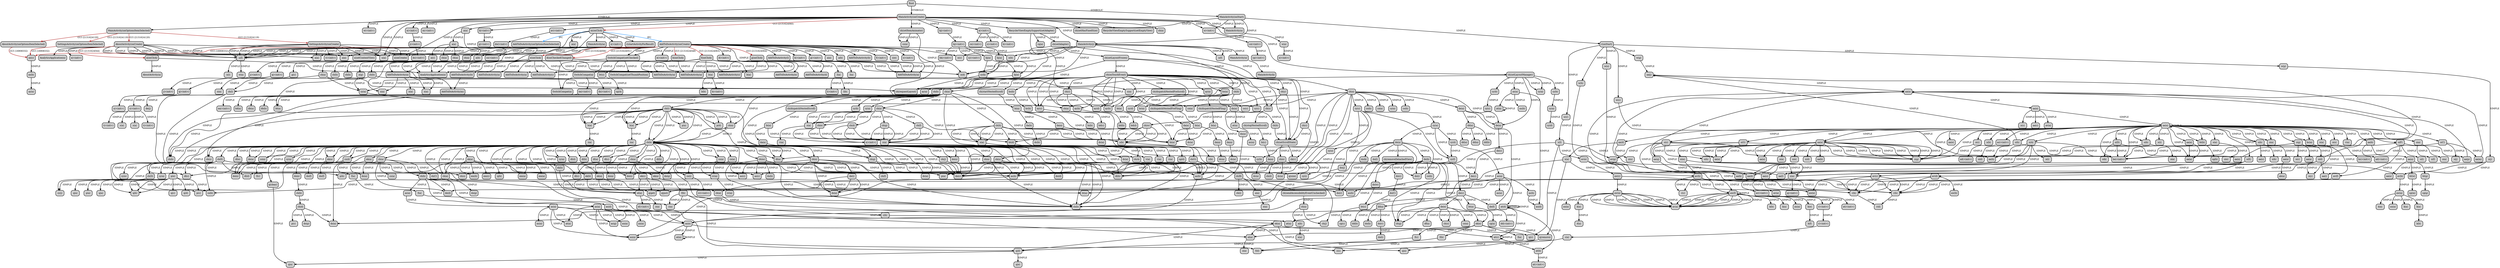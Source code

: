 digraph "CallGraph" {
    node [style="rounded,bold,filled"];
    node [shape=box];
    "Root" [label="Root",];
    "com.rubenroy.minimaltodo.MainActivity: boolean onOptionsItemSelected(android.view.MenuItem)" [label="MainActivity(onOptionsItemSelected)",];
    "Root"->"com.rubenroy.minimaltodo.MainActivity: boolean onOptionsItemSelected(android.view.MenuItem)" [label="SYMBOLIC",style=bold,color=black,];
    "com.rubenroy.minimaltodo.AboutActivity: void onCreate(android.os.Bundle)" [label="AboutActivity(onCreate)",];
    "com.rubenroy.minimaltodo.MainActivity: boolean onOptionsItemSelected(android.view.MenuItem)"->"com.rubenroy.minimaltodo.AboutActivity: void onCreate(android.os.Bundle)" [label="GUI (2131624120)",style=bold,color=firebrick,];
    "com.rubenroy.minimaltodo.AnalyticsApplication: void a(java.lang.Object)" [label="AnalyticsApplication(a)",];
    "com.rubenroy.minimaltodo.AboutActivity: void onCreate(android.os.Bundle)"->"com.rubenroy.minimaltodo.AnalyticsApplication: void a(java.lang.Object)" [label="SIMPLE",style=bold,color=black,];
    "android.support.v7.a.u: android.support.v7.a.a f()" [label="u(f)",];
    "com.rubenroy.minimaltodo.AboutActivity: void onCreate(android.os.Bundle)"->"android.support.v7.a.u: android.support.v7.a.a f()" [label="SIMPLE",style=bold,color=black,];
    "android.support.v7.a.u: android.support.v7.a.w i()" [label="u(i)",];
    "android.support.v7.a.u: android.support.v7.a.a f()"->"android.support.v7.a.u: android.support.v7.a.w i()" [label="SIMPLE",style=bold,color=black,];
    "android.support.v7.a.w: android.support.v7.a.a a()" [label="w(a)",];
    "android.support.v7.a.u: android.support.v7.a.a f()"->"android.support.v7.a.w: android.support.v7.a.a a()" [label="SIMPLE",style=bold,color=black,];
    "com.rubenroy.minimaltodo.AboutActivity: void onCreate(android.os.Bundle)"->"android.support.v7.a.u: android.support.v7.a.a f()" [label="SIMPLE",style=bold,color=black,];
    "com.rubenroy.minimaltodo.a: void <init>(com.rubenroy.minimaltodo.AboutActivity)" [label="a(<init>)",];
    "com.rubenroy.minimaltodo.AboutActivity: void onCreate(android.os.Bundle)"->"com.rubenroy.minimaltodo.a: void <init>(com.rubenroy.minimaltodo.AboutActivity)" [label="SIMPLE",style=bold,color=black,];
    "android.support.v7.a.u: void a(android.support.v7.widget.Toolbar)" [label="u(a)",];
    "com.rubenroy.minimaltodo.AboutActivity: void onCreate(android.os.Bundle)"->"android.support.v7.a.u: void a(android.support.v7.widget.Toolbar)" [label="SIMPLE",style=bold,color=black,];
    "android.support.v7.a.a: void a(boolean)" [label="a(a)",];
    "com.rubenroy.minimaltodo.AboutActivity: void onCreate(android.os.Bundle)"->"android.support.v7.a.a: void a(boolean)" [label="SIMPLE",style=bold,color=black,];
    "android.support.v7.a.a: void a(android.graphics.drawable.Drawable)" [label="a(a)",];
    "com.rubenroy.minimaltodo.AboutActivity: void onCreate(android.os.Bundle)"->"android.support.v7.a.a: void a(android.graphics.drawable.Drawable)" [label="SIMPLE",style=bold,color=black,];
    "com.rubenroy.minimaltodo.a: void onClick(android.view.View)" [label="a(onClick)",];
    "com.rubenroy.minimaltodo.AboutActivity: void onCreate(android.os.Bundle)"->"com.rubenroy.minimaltodo.a: void onClick(android.view.View)" [label="GUI (2131624044)",style=bold,color=firebrick,];
    "com.rubenroy.minimaltodo.AnalyticsApplication: void a(java.lang.Object,java.lang.String,java.lang.String)" [label="AnalyticsApplication(a)",];
    "com.rubenroy.minimaltodo.a: void onClick(android.view.View)"->"com.rubenroy.minimaltodo.AnalyticsApplication: void a(java.lang.Object,java.lang.String,java.lang.String)" [label="SIMPLE",style=bold,color=black,];
    "com.rubenroy.minimaltodo.AboutActivity: com.rubenroy.minimaltodo.AnalyticsApplication a(com.rubenroy.minimaltodo.AboutActivity)" [label="AboutActivity(a)",];
    "com.rubenroy.minimaltodo.a: void onClick(android.view.View)"->"com.rubenroy.minimaltodo.AboutActivity: com.rubenroy.minimaltodo.AnalyticsApplication a(com.rubenroy.minimaltodo.AboutActivity)" [label="SIMPLE",style=bold,color=black,];
    "android.support.v7.a.u: void onCreate(android.os.Bundle)" [label="u(onCreate)",];
    "com.rubenroy.minimaltodo.AboutActivity: void onCreate(android.os.Bundle)"->"android.support.v7.a.u: void onCreate(android.os.Bundle)" [label="SIMPLE",style=bold,color=black,];
    "android.support.v7.a.u: void setContentView(int)" [label="u(setContentView)",];
    "com.rubenroy.minimaltodo.AboutActivity: void onCreate(android.os.Bundle)"->"android.support.v7.a.u: void setContentView(int)" [label="SIMPLE",style=bold,color=black,];
    "com.rubenroy.minimaltodo.AboutActivity: void onCreate(android.os.Bundle)"->"android.support.v7.a.u: android.support.v7.a.a f()" [label="SIMPLE",style=bold,color=black,];
    "com.rubenroy.minimaltodo.SettingsActivity: boolean onOptionsItemSelected(android.view.MenuItem)" [label="SettingsActivity(onOptionsItemSelected)",];
    "com.rubenroy.minimaltodo.MainActivity: boolean onOptionsItemSelected(android.view.MenuItem)"->"com.rubenroy.minimaltodo.SettingsActivity: boolean onOptionsItemSelected(android.view.MenuItem)" [label="GUI (2131624119)",style=bold,color=firebrick,];
    "android.support.v4.b.ax: java.lang.String c(android.app.Activity)" [label="ax(c)",];
    "com.rubenroy.minimaltodo.SettingsActivity: boolean onOptionsItemSelected(android.view.MenuItem)"->"android.support.v4.b.ax: java.lang.String c(android.app.Activity)" [label="GUI (16908332)",style=bold,color=firebrick,];
    "android.support.v4.b.ax: java.lang.String b(android.content.Context,android.content.ComponentName)" [label="ax(b)",];
    "android.support.v4.b.ax: java.lang.String c(android.app.Activity)"->"android.support.v4.b.ax: java.lang.String b(android.content.Context,android.content.ComponentName)" [label="SIMPLE",style=bold,color=black,];
    "android.support.v4.b.ay: java.lang.String a(android.content.Context,android.content.pm.ActivityInfo)" [label="ay(a)",];
    "android.support.v4.b.ax: java.lang.String b(android.content.Context,android.content.ComponentName)"->"android.support.v4.b.ay: java.lang.String a(android.content.Context,android.content.pm.ActivityInfo)" [label="SIMPLE",style=bold,color=black,];
    "com.rubenroy.minimaltodo.SettingsActivity: void onCreate(android.os.Bundle)" [label="SettingsActivity(onCreate)",];
    "com.rubenroy.minimaltodo.MainActivity: boolean onOptionsItemSelected(android.view.MenuItem)"->"com.rubenroy.minimaltodo.SettingsActivity: void onCreate(android.os.Bundle)" [label="GUI (2131624119)",style=bold,color=firebrick,];
    "com.rubenroy.minimaltodo.SettingsActivity: void onCreate(android.os.Bundle)"->"android.support.v7.a.u: android.support.v7.a.a f()" [label="SIMPLE",style=bold,color=black,];
    "com.rubenroy.minimaltodo.SettingsActivity: void onCreate(android.os.Bundle)"->"android.support.v7.a.u: android.support.v7.a.a f()" [label="SIMPLE",style=bold,color=black,];
    "com.rubenroy.minimaltodo.SettingsActivity: void onCreate(android.os.Bundle)"->"android.support.v7.a.u: void setContentView(int)" [label="SIMPLE",style=bold,color=black,];
    "com.rubenroy.minimaltodo.SettingsActivity: void onCreate(android.os.Bundle)"->"android.support.v7.a.u: android.support.v7.a.a f()" [label="SIMPLE",style=bold,color=black,];
    "com.rubenroy.minimaltodo.SettingsActivity: void onCreate(android.os.Bundle)"->"android.support.v7.a.u: void a(android.support.v7.widget.Toolbar)" [label="SIMPLE",style=bold,color=black,];
    "com.rubenroy.minimaltodo.SettingsActivity: void onCreate(android.os.Bundle)"->"android.support.v7.a.u: void onCreate(android.os.Bundle)" [label="SIMPLE",style=bold,color=black,];
    "com.rubenroy.minimaltodo.SettingsActivity: void onCreate(android.os.Bundle)"->"android.support.v7.a.a: void a(boolean)" [label="SIMPLE",style=bold,color=black,];
    "com.rubenroy.minimaltodo.SettingsActivity: void onCreate(android.os.Bundle)"->"android.support.v7.a.a: void a(android.graphics.drawable.Drawable)" [label="SIMPLE",style=bold,color=black,];
    "com.rubenroy.minimaltodo.v: void <init>()" [label="v(<init>)",];
    "com.rubenroy.minimaltodo.SettingsActivity: void onCreate(android.os.Bundle)"->"com.rubenroy.minimaltodo.v: void <init>()" [label="SIMPLE",style=bold,color=black,];
    "com.rubenroy.minimaltodo.AboutActivity: boolean onOptionsItemSelected(android.view.MenuItem)" [label="AboutActivity(onOptionsItemSelected)",];
    "com.rubenroy.minimaltodo.MainActivity: boolean onOptionsItemSelected(android.view.MenuItem)"->"com.rubenroy.minimaltodo.AboutActivity: boolean onOptionsItemSelected(android.view.MenuItem)" [label="GUI (2131624120)",style=bold,color=firebrick,];
    "com.rubenroy.minimaltodo.AboutActivity: boolean onOptionsItemSelected(android.view.MenuItem)"->"android.support.v4.b.ax: java.lang.String c(android.app.Activity)" [label="GUI (16908332)",style=bold,color=firebrick,];
    "com.rubenroy.minimaltodo.MainActivity: void onCreate(android.os.Bundle)" [label="MainActivity(onCreate)",];
    "Root"->"com.rubenroy.minimaltodo.MainActivity: void onCreate(android.os.Bundle)" [label="SYMBOLIC",style=bold,color=black,];
    "com.rubenroy.minimaltodo.MainActivity: void onCreate(android.os.Bundle)"->"android.support.v7.a.u: void a(android.support.v7.widget.Toolbar)" [label="SIMPLE",style=bold,color=black,];
    "com.rubenroy.minimaltodo.m: void onClick(android.view.View)" [label="m(onClick)",];
    "com.rubenroy.minimaltodo.MainActivity: void onCreate(android.os.Bundle)"->"com.rubenroy.minimaltodo.m: void onClick(android.view.View)" [label="GUI (2131624060)",style=bold,color=firebrick,];
    "com.rubenroy.minimaltodo.x: void a(int)" [label="x(a)",];
    "com.rubenroy.minimaltodo.m: void onClick(android.view.View)"->"com.rubenroy.minimaltodo.x: void a(int)" [label="SIMPLE",style=bold,color=black,];
    "com.rubenroy.minimaltodo.AddToDoActivity: boolean onOptionsItemSelected(android.view.MenuItem)" [label="AddToDoActivity(onOptionsItemSelected)",];
    "com.rubenroy.minimaltodo.m: void onClick(android.view.View)"->"com.rubenroy.minimaltodo.AddToDoActivity: boolean onOptionsItemSelected(android.view.MenuItem)" [label="IPC",style=bold,color=dodgerblue,];
    "com.rubenroy.minimaltodo.AddToDoActivity: boolean onOptionsItemSelected(android.view.MenuItem)"->"android.support.v4.b.ax: java.lang.String c(android.app.Activity)" [label="GUI (16908332)",style=bold,color=firebrick,];
    "com.rubenroy.minimaltodo.m: void onClick(android.view.View)"->"com.rubenroy.minimaltodo.AnalyticsApplication: void a(java.lang.Object,java.lang.String,java.lang.String)" [label="SIMPLE",style=bold,color=black,];
    "com.a.a.a.a: int a()" [label="a(a)",];
    "com.rubenroy.minimaltodo.m: void onClick(android.view.View)"->"com.a.a.a.a: int a()" [label="SIMPLE",style=bold,color=black,];
    "com.rubenroy.minimaltodo.MainActivity: com.rubenroy.minimaltodo.AnalyticsApplication a(com.rubenroy.minimaltodo.MainActivity)" [label="MainActivity(a)",];
    "com.rubenroy.minimaltodo.m: void onClick(android.view.View)"->"com.rubenroy.minimaltodo.MainActivity: com.rubenroy.minimaltodo.AnalyticsApplication a(com.rubenroy.minimaltodo.MainActivity)" [label="SIMPLE",style=bold,color=black,];
    "com.rubenroy.minimaltodo.x: void <init>(java.lang.String,boolean,java.util.Date)" [label="x(<init>)",];
    "com.rubenroy.minimaltodo.m: void onClick(android.view.View)"->"com.rubenroy.minimaltodo.x: void <init>(java.lang.String,boolean,java.util.Date)" [label="SIMPLE",style=bold,color=black,];
    "com.rubenroy.minimaltodo.AddToDoActivity: void onCreate(android.os.Bundle)" [label="AddToDoActivity(onCreate)",];
    "com.rubenroy.minimaltodo.m: void onClick(android.view.View)"->"com.rubenroy.minimaltodo.AddToDoActivity: void onCreate(android.os.Bundle)" [label="IPC",style=bold,color=dodgerblue,];
    "android.support.v7.a.a: void b(boolean)" [label="a(b)",];
    "com.rubenroy.minimaltodo.AddToDoActivity: void onCreate(android.os.Bundle)"->"android.support.v7.a.a: void b(boolean)" [label="SIMPLE",style=bold,color=black,];
    "com.rubenroy.minimaltodo.AddToDoActivity: void b(boolean)" [label="AddToDoActivity(b)",];
    "com.rubenroy.minimaltodo.AddToDoActivity: void onCreate(android.os.Bundle)"->"com.rubenroy.minimaltodo.AddToDoActivity: void b(boolean)" [label="SIMPLE",style=bold,color=black,];
    "com.rubenroy.minimaltodo.f: void <init>(com.rubenroy.minimaltodo.AddToDoActivity)" [label="f(<init>)",];
    "com.rubenroy.minimaltodo.AddToDoActivity: void onCreate(android.os.Bundle)"->"com.rubenroy.minimaltodo.f: void <init>(com.rubenroy.minimaltodo.AddToDoActivity)" [label="SIMPLE",style=bold,color=black,];
    "android.support.v7.widget.SwitchCompat: void setChecked(boolean)" [label="SwitchCompat(setChecked)",];
    "com.rubenroy.minimaltodo.AddToDoActivity: void onCreate(android.os.Bundle)"->"android.support.v7.widget.SwitchCompat: void setChecked(boolean)" [label="SIMPLE",style=bold,color=black,];
    "android.support.v7.widget.SwitchCompat: void a()" [label="SwitchCompat(a)",];
    "android.support.v7.widget.SwitchCompat: void setChecked(boolean)"->"android.support.v7.widget.SwitchCompat: void a()" [label="SIMPLE",style=bold,color=black,];
    "android.support.v7.widget.SwitchCompat: void setThumbPosition(float)" [label="SwitchCompat(setThumbPosition)",];
    "android.support.v7.widget.SwitchCompat: void setChecked(boolean)"->"android.support.v7.widget.SwitchCompat: void setThumbPosition(float)" [label="SIMPLE",style=bold,color=black,];
    "android.support.v4.i.bt: boolean z(android.view.View)" [label="bt(z)",];
    "android.support.v7.widget.SwitchCompat: void setChecked(boolean)"->"android.support.v4.i.bt: boolean z(android.view.View)" [label="SIMPLE",style=bold,color=black,];
    "android.support.v4.i.cg: boolean A(android.view.View)" [label="cg(A)",];
    "android.support.v4.i.bt: boolean z(android.view.View)"->"android.support.v4.i.cg: boolean A(android.view.View)" [label="SIMPLE",style=bold,color=black,];
    "android.support.v7.widget.SwitchCompat: void a(boolean)" [label="SwitchCompat(a)",];
    "android.support.v7.widget.SwitchCompat: void setChecked(boolean)"->"android.support.v7.widget.SwitchCompat: void a(boolean)" [label="SIMPLE",style=bold,color=black,];
    "android.support.v7.widget.dz: void <init>(android.support.v7.widget.SwitchCompat,boolean)" [label="dz(<init>)",];
    "android.support.v7.widget.SwitchCompat: void a(boolean)"->"android.support.v7.widget.dz: void <init>(android.support.v7.widget.SwitchCompat,boolean)" [label="SIMPLE",style=bold,color=black,];
    "android.support.v7.widget.ea: void <init>(android.support.v7.widget.SwitchCompat,float,float,android.support.v7.widget.dz)" [label="ea(<init>)",];
    "android.support.v7.widget.SwitchCompat: void a(boolean)"->"android.support.v7.widget.ea: void <init>(android.support.v7.widget.SwitchCompat,float,float,android.support.v7.widget.dz)" [label="SIMPLE",style=bold,color=black,];
    "android.support.v7.widget.ea: void <init>(android.support.v7.widget.SwitchCompat,float,float)" [label="ea(<init>)",];
    "android.support.v7.widget.ea: void <init>(android.support.v7.widget.SwitchCompat,float,float,android.support.v7.widget.dz)"->"android.support.v7.widget.ea: void <init>(android.support.v7.widget.SwitchCompat,float,float)" [label="SIMPLE",style=bold,color=black,];
    "android.support.v7.widget.SwitchCompat: void a(boolean)"->"android.support.v7.widget.SwitchCompat: void a()" [label="SIMPLE",style=bold,color=black,];
    "com.rubenroy.minimaltodo.x: int e()" [label="x(e)",];
    "com.rubenroy.minimaltodo.AddToDoActivity: void onCreate(android.os.Bundle)"->"com.rubenroy.minimaltodo.x: int e()" [label="SIMPLE",style=bold,color=black,];
    "com.rubenroy.minimaltodo.c: void <init>(com.rubenroy.minimaltodo.AddToDoActivity)" [label="c(<init>)",];
    "com.rubenroy.minimaltodo.AddToDoActivity: void onCreate(android.os.Bundle)"->"com.rubenroy.minimaltodo.c: void <init>(com.rubenroy.minimaltodo.AddToDoActivity)" [label="SIMPLE",style=bold,color=black,];
    "com.rubenroy.minimaltodo.AddToDoActivity: void onCreate(android.os.Bundle)"->"android.support.v7.a.u: android.support.v7.a.a f()" [label="SIMPLE",style=bold,color=black,];
    "com.rubenroy.minimaltodo.d: void onCheckedChanged(android.widget.CompoundButton,boolean)" [label="d(onCheckedChanged)",];
    "com.rubenroy.minimaltodo.AddToDoActivity: void onCreate(android.os.Bundle)"->"com.rubenroy.minimaltodo.d: void onCheckedChanged(android.widget.CompoundButton,boolean)" [label="GUI (2131624051)",style=bold,color=firebrick,];
    "com.rubenroy.minimaltodo.d: void onCheckedChanged(android.widget.CompoundButton,boolean)"->"com.rubenroy.minimaltodo.AnalyticsApplication: void a(java.lang.Object,java.lang.String,java.lang.String)" [label="SIMPLE",style=bold,color=black,];
    "com.rubenroy.minimaltodo.d: void onCheckedChanged(android.widget.CompoundButton,boolean)"->"com.rubenroy.minimaltodo.AnalyticsApplication: void a(java.lang.Object,java.lang.String,java.lang.String)" [label="SIMPLE",style=bold,color=black,];
    "com.rubenroy.minimaltodo.AddToDoActivity: void a(android.widget.EditText)" [label="AddToDoActivity(a)",];
    "com.rubenroy.minimaltodo.d: void onCheckedChanged(android.widget.CompoundButton,boolean)"->"com.rubenroy.minimaltodo.AddToDoActivity: void a(android.widget.EditText)" [label="SIMPLE",style=bold,color=black,];
    "com.rubenroy.minimaltodo.AddToDoActivity: java.util.Date a(com.rubenroy.minimaltodo.AddToDoActivity,java.util.Date)" [label="AddToDoActivity(a)",];
    "com.rubenroy.minimaltodo.d: void onCheckedChanged(android.widget.CompoundButton,boolean)"->"com.rubenroy.minimaltodo.AddToDoActivity: java.util.Date a(com.rubenroy.minimaltodo.AddToDoActivity,java.util.Date)" [label="SIMPLE",style=bold,color=black,];
    "com.rubenroy.minimaltodo.AddToDoActivity: void b(com.rubenroy.minimaltodo.AddToDoActivity)" [label="AddToDoActivity(b)",];
    "com.rubenroy.minimaltodo.d: void onCheckedChanged(android.widget.CompoundButton,boolean)"->"com.rubenroy.minimaltodo.AddToDoActivity: void b(com.rubenroy.minimaltodo.AddToDoActivity)" [label="SIMPLE",style=bold,color=black,];
    "com.rubenroy.minimaltodo.AddToDoActivity: void m()" [label="AddToDoActivity(m)",];
    "com.rubenroy.minimaltodo.AddToDoActivity: void b(com.rubenroy.minimaltodo.AddToDoActivity)"->"com.rubenroy.minimaltodo.AddToDoActivity: void m()" [label="SIMPLE",style=bold,color=black,];
    "com.rubenroy.minimaltodo.AddToDoActivity: boolean a(com.rubenroy.minimaltodo.AddToDoActivity,boolean)" [label="AddToDoActivity(a)",];
    "com.rubenroy.minimaltodo.d: void onCheckedChanged(android.widget.CompoundButton,boolean)"->"com.rubenroy.minimaltodo.AddToDoActivity: boolean a(com.rubenroy.minimaltodo.AddToDoActivity,boolean)" [label="SIMPLE",style=bold,color=black,];
    "com.rubenroy.minimaltodo.AddToDoActivity: android.widget.EditText a(com.rubenroy.minimaltodo.AddToDoActivity)" [label="AddToDoActivity(a)",];
    "com.rubenroy.minimaltodo.d: void onCheckedChanged(android.widget.CompoundButton,boolean)"->"com.rubenroy.minimaltodo.AddToDoActivity: android.widget.EditText a(com.rubenroy.minimaltodo.AddToDoActivity)" [label="SIMPLE",style=bold,color=black,];
    "com.rubenroy.minimaltodo.AddToDoActivity: void c(boolean)" [label="AddToDoActivity(c)",];
    "com.rubenroy.minimaltodo.d: void onCheckedChanged(android.widget.CompoundButton,boolean)"->"com.rubenroy.minimaltodo.AddToDoActivity: void c(boolean)" [label="SIMPLE",style=bold,color=black,];
    "com.rubenroy.minimaltodo.e: void <init>(com.rubenroy.minimaltodo.AddToDoActivity)" [label="e(<init>)",];
    "com.rubenroy.minimaltodo.AddToDoActivity: void onCreate(android.os.Bundle)"->"com.rubenroy.minimaltodo.e: void <init>(com.rubenroy.minimaltodo.AddToDoActivity)" [label="SIMPLE",style=bold,color=black,];
    "com.rubenroy.minimaltodo.b: void onClick(android.view.View)" [label="b(onClick)",];
    "com.rubenroy.minimaltodo.AddToDoActivity: void onCreate(android.os.Bundle)"->"com.rubenroy.minimaltodo.b: void onClick(android.view.View)" [label="GUI (2131624048)",style=bold,color=firebrick,];
    "com.rubenroy.minimaltodo.b: void onClick(android.view.View)"->"com.rubenroy.minimaltodo.AddToDoActivity: android.widget.EditText a(com.rubenroy.minimaltodo.AddToDoActivity)" [label="SIMPLE",style=bold,color=black,];
    "com.rubenroy.minimaltodo.b: void onClick(android.view.View)"->"com.rubenroy.minimaltodo.AddToDoActivity: void a(android.widget.EditText)" [label="SIMPLE",style=bold,color=black,];
    "com.rubenroy.minimaltodo.e: void onClick(android.view.View)" [label="e(onClick)",];
    "com.rubenroy.minimaltodo.AddToDoActivity: void onCreate(android.os.Bundle)"->"com.rubenroy.minimaltodo.e: void onClick(android.view.View)" [label="GUI (2131624056)",style=bold,color=firebrick,];
    "com.rubenroy.minimaltodo.AddToDoActivity: java.util.Date c(com.rubenroy.minimaltodo.AddToDoActivity)" [label="AddToDoActivity(c)",];
    "com.rubenroy.minimaltodo.e: void onClick(android.view.View)"->"com.rubenroy.minimaltodo.AddToDoActivity: java.util.Date c(com.rubenroy.minimaltodo.AddToDoActivity)" [label="SIMPLE",style=bold,color=black,];
    "com.rubenroy.minimaltodo.e: void onClick(android.view.View)"->"com.rubenroy.minimaltodo.AddToDoActivity: java.util.Date c(com.rubenroy.minimaltodo.AddToDoActivity)" [label="SIMPLE",style=bold,color=black,];
    "com.rubenroy.minimaltodo.e: void onClick(android.view.View)"->"com.rubenroy.minimaltodo.AnalyticsApplication: void a(java.lang.Object,java.lang.String,java.lang.String)" [label="SIMPLE",style=bold,color=black,];
    "com.rubenroy.minimaltodo.e: void onClick(android.view.View)"->"com.rubenroy.minimaltodo.AddToDoActivity: void a(android.widget.EditText)" [label="SIMPLE",style=bold,color=black,];
    "com.rubenroy.minimaltodo.AddToDoActivity: void a(int)" [label="AddToDoActivity(a)",];
    "com.rubenroy.minimaltodo.e: void onClick(android.view.View)"->"com.rubenroy.minimaltodo.AddToDoActivity: void a(int)" [label="SIMPLE",style=bold,color=black,];
    "com.rubenroy.minimaltodo.x: void a(boolean)" [label="x(a)",];
    "com.rubenroy.minimaltodo.AddToDoActivity: void a(int)"->"com.rubenroy.minimaltodo.x: void a(boolean)" [label="SIMPLE",style=bold,color=black,];
    "com.rubenroy.minimaltodo.x: void a(java.util.Date)" [label="x(a)",];
    "com.rubenroy.minimaltodo.AddToDoActivity: void a(int)"->"com.rubenroy.minimaltodo.x: void a(java.util.Date)" [label="SIMPLE",style=bold,color=black,];
    "com.rubenroy.minimaltodo.AddToDoActivity: void a(int)"->"com.rubenroy.minimaltodo.x: void a(int)" [label="SIMPLE",style=bold,color=black,];
    "com.rubenroy.minimaltodo.x: void a(java.lang.String)" [label="x(a)",];
    "com.rubenroy.minimaltodo.AddToDoActivity: void a(int)"->"com.rubenroy.minimaltodo.x: void a(java.lang.String)" [label="SIMPLE",style=bold,color=black,];
    "com.rubenroy.minimaltodo.AddToDoActivity: void a(int)"->"com.rubenroy.minimaltodo.x: void a(java.lang.String)" [label="SIMPLE",style=bold,color=black,];
    "com.rubenroy.minimaltodo.e: void onClick(android.view.View)"->"com.rubenroy.minimaltodo.AddToDoActivity: void a(int)" [label="SIMPLE",style=bold,color=black,];
    "com.rubenroy.minimaltodo.e: void onClick(android.view.View)"->"com.rubenroy.minimaltodo.AnalyticsApplication: void a(java.lang.Object,java.lang.String,java.lang.String)" [label="SIMPLE",style=bold,color=black,];
    "com.rubenroy.minimaltodo.e: void onClick(android.view.View)"->"com.rubenroy.minimaltodo.AddToDoActivity: android.widget.EditText a(com.rubenroy.minimaltodo.AddToDoActivity)" [label="SIMPLE",style=bold,color=black,];
    "com.rubenroy.minimaltodo.d: void <init>(com.rubenroy.minimaltodo.AddToDoActivity)" [label="d(<init>)",];
    "com.rubenroy.minimaltodo.AddToDoActivity: void onCreate(android.os.Bundle)"->"com.rubenroy.minimaltodo.d: void <init>(com.rubenroy.minimaltodo.AddToDoActivity)" [label="SIMPLE",style=bold,color=black,];
    "com.rubenroy.minimaltodo.AddToDoActivity: void onCreate(android.os.Bundle)"->"android.support.v7.a.a: void a(android.graphics.drawable.Drawable)" [label="SIMPLE",style=bold,color=black,];
    "com.rubenroy.minimaltodo.AddToDoActivity: void onCreate(android.os.Bundle)"->"android.support.v7.widget.SwitchCompat: void setChecked(boolean)" [label="SIMPLE",style=bold,color=black,];
    "com.rubenroy.minimaltodo.AddToDoActivity: void onCreate(android.os.Bundle)"->"android.support.v7.a.u: void a(android.support.v7.widget.Toolbar)" [label="SIMPLE",style=bold,color=black,];
    "com.rubenroy.minimaltodo.x: java.lang.String b()" [label="x(b)",];
    "com.rubenroy.minimaltodo.AddToDoActivity: void onCreate(android.os.Bundle)"->"com.rubenroy.minimaltodo.x: java.lang.String b()" [label="SIMPLE",style=bold,color=black,];
    "com.rubenroy.minimaltodo.AddToDoActivity: void onCreate(android.os.Bundle)"->"android.support.v7.a.u: android.support.v7.a.a f()" [label="SIMPLE",style=bold,color=black,];
    "com.rubenroy.minimaltodo.f: void onClick(android.view.View)" [label="f(onClick)",];
    "com.rubenroy.minimaltodo.AddToDoActivity: void onCreate(android.os.Bundle)"->"com.rubenroy.minimaltodo.f: void onClick(android.view.View)" [label="GUI (2131624063)",style=bold,color=firebrick,];
    "com.rubenroy.minimaltodo.AddToDoActivity: com.rubenroy.minimaltodo.x d(com.rubenroy.minimaltodo.AddToDoActivity)" [label="AddToDoActivity(d)",];
    "com.rubenroy.minimaltodo.f: void onClick(android.view.View)"->"com.rubenroy.minimaltodo.AddToDoActivity: com.rubenroy.minimaltodo.x d(com.rubenroy.minimaltodo.AddToDoActivity)" [label="SIMPLE",style=bold,color=black,];
    "com.rubenroy.minimaltodo.f: void onClick(android.view.View)"->"com.rubenroy.minimaltodo.AddToDoActivity: java.util.Date c(com.rubenroy.minimaltodo.AddToDoActivity)" [label="SIMPLE",style=bold,color=black,];
    "com.rubenroy.minimaltodo.x: java.util.Date d()" [label="x(d)",];
    "com.rubenroy.minimaltodo.f: void onClick(android.view.View)"->"com.rubenroy.minimaltodo.x: java.util.Date d()" [label="SIMPLE",style=bold,color=black,];
    "com.rubenroy.minimaltodo.f: void onClick(android.view.View)"->"com.rubenroy.minimaltodo.AddToDoActivity: android.widget.EditText a(com.rubenroy.minimaltodo.AddToDoActivity)" [label="SIMPLE",style=bold,color=black,];
    "com.wdullaer.materialdatetimepicker.date.b: void a(boolean)" [label="b(a)",];
    "com.rubenroy.minimaltodo.f: void onClick(android.view.View)"->"com.wdullaer.materialdatetimepicker.date.b: void a(boolean)" [label="SIMPLE",style=bold,color=black,];
    "com.wdullaer.materialdatetimepicker.date.b: com.wdullaer.materialdatetimepicker.date.b a(com.wdullaer.materialdatetimepicker.date.f,int,int,int)" [label="b(a)",];
    "com.rubenroy.minimaltodo.f: void onClick(android.view.View)"->"com.wdullaer.materialdatetimepicker.date.b: com.wdullaer.materialdatetimepicker.date.b a(com.wdullaer.materialdatetimepicker.date.f,int,int,int)" [label="SIMPLE",style=bold,color=black,];
    "com.wdullaer.materialdatetimepicker.date.b: void <init>()" [label="b(<init>)",];
    "com.wdullaer.materialdatetimepicker.date.b: com.wdullaer.materialdatetimepicker.date.b a(com.wdullaer.materialdatetimepicker.date.f,int,int,int)"->"com.wdullaer.materialdatetimepicker.date.b: void <init>()" [label="SIMPLE",style=bold,color=black,];
    "com.wdullaer.materialdatetimepicker.date.b: void b(com.wdullaer.materialdatetimepicker.date.f,int,int,int)" [label="b(b)",];
    "com.wdullaer.materialdatetimepicker.date.b: com.wdullaer.materialdatetimepicker.date.b a(com.wdullaer.materialdatetimepicker.date.f,int,int,int)"->"com.wdullaer.materialdatetimepicker.date.b: void b(com.wdullaer.materialdatetimepicker.date.f,int,int,int)" [label="SIMPLE",style=bold,color=black,];
    "com.rubenroy.minimaltodo.f: void onClick(android.view.View)"->"com.rubenroy.minimaltodo.AddToDoActivity: void a(android.widget.EditText)" [label="SIMPLE",style=bold,color=black,];
    "com.rubenroy.minimaltodo.AddToDoActivity: java.lang.String e(com.rubenroy.minimaltodo.AddToDoActivity)" [label="AddToDoActivity(e)",];
    "com.rubenroy.minimaltodo.f: void onClick(android.view.View)"->"com.rubenroy.minimaltodo.AddToDoActivity: java.lang.String e(com.rubenroy.minimaltodo.AddToDoActivity)" [label="SIMPLE",style=bold,color=black,];
    "com.rubenroy.minimaltodo.AddToDoActivity: void onCreate(android.os.Bundle)"->"android.support.v7.a.u: android.support.v7.a.a f()" [label="SIMPLE",style=bold,color=black,];
    "com.rubenroy.minimaltodo.AddToDoActivity: void onCreate(android.os.Bundle)"->"android.support.v7.a.u: void setContentView(int)" [label="SIMPLE",style=bold,color=black,];
    "com.rubenroy.minimaltodo.b: void <init>(com.rubenroy.minimaltodo.AddToDoActivity)" [label="b(<init>)",];
    "com.rubenroy.minimaltodo.AddToDoActivity: void onCreate(android.os.Bundle)"->"com.rubenroy.minimaltodo.b: void <init>(com.rubenroy.minimaltodo.AddToDoActivity)" [label="SIMPLE",style=bold,color=black,];
    "com.rubenroy.minimaltodo.AddToDoActivity: void l()" [label="AddToDoActivity(l)",];
    "com.rubenroy.minimaltodo.AddToDoActivity: void onCreate(android.os.Bundle)"->"com.rubenroy.minimaltodo.AddToDoActivity: void l()" [label="SIMPLE",style=bold,color=black,];
    "com.rubenroy.minimaltodo.AddToDoActivity: java.lang.String a(java.lang.String,java.util.Date)" [label="AddToDoActivity(a)",];
    "com.rubenroy.minimaltodo.AddToDoActivity: void l()"->"com.rubenroy.minimaltodo.AddToDoActivity: java.lang.String a(java.lang.String,java.util.Date)" [label="SIMPLE",style=bold,color=black,];
    "com.rubenroy.minimaltodo.AddToDoActivity: void l()"->"com.rubenroy.minimaltodo.AddToDoActivity: java.lang.String a(java.lang.String,java.util.Date)" [label="SIMPLE",style=bold,color=black,];
    "com.rubenroy.minimaltodo.AddToDoActivity: void l()"->"com.rubenroy.minimaltodo.AddToDoActivity: java.lang.String a(java.lang.String,java.util.Date)" [label="SIMPLE",style=bold,color=black,];
    "com.rubenroy.minimaltodo.AddToDoActivity: void l()"->"com.rubenroy.minimaltodo.AddToDoActivity: java.lang.String a(java.lang.String,java.util.Date)" [label="SIMPLE",style=bold,color=black,];
    "com.rubenroy.minimaltodo.g: void <init>(com.rubenroy.minimaltodo.AddToDoActivity)" [label="g(<init>)",];
    "com.rubenroy.minimaltodo.AddToDoActivity: void onCreate(android.os.Bundle)"->"com.rubenroy.minimaltodo.g: void <init>(com.rubenroy.minimaltodo.AddToDoActivity)" [label="SIMPLE",style=bold,color=black,];
    "com.rubenroy.minimaltodo.AddToDoActivity: void onCreate(android.os.Bundle)"->"com.rubenroy.minimaltodo.AddToDoActivity: void c(boolean)" [label="SIMPLE",style=bold,color=black,];
    "com.rubenroy.minimaltodo.AddToDoActivity: void onCreate(android.os.Bundle)"->"android.support.v7.a.u: android.support.v7.a.a f()" [label="SIMPLE",style=bold,color=black,];
    "com.rubenroy.minimaltodo.x: boolean c()" [label="x(c)",];
    "com.rubenroy.minimaltodo.AddToDoActivity: void onCreate(android.os.Bundle)"->"com.rubenroy.minimaltodo.x: boolean c()" [label="SIMPLE",style=bold,color=black,];
    "com.rubenroy.minimaltodo.g: void onClick(android.view.View)" [label="g(onClick)",];
    "com.rubenroy.minimaltodo.AddToDoActivity: void onCreate(android.os.Bundle)"->"com.rubenroy.minimaltodo.g: void onClick(android.view.View)" [label="GUI (2131624064)",style=bold,color=firebrick,];
    "com.wdullaer.materialdatetimepicker.time.l: void a(boolean)" [label="l(a)",];
    "com.rubenroy.minimaltodo.g: void onClick(android.view.View)"->"com.wdullaer.materialdatetimepicker.time.l: void a(boolean)" [label="SIMPLE",style=bold,color=black,];
    "com.rubenroy.minimaltodo.g: void onClick(android.view.View)"->"com.rubenroy.minimaltodo.AddToDoActivity: java.util.Date c(com.rubenroy.minimaltodo.AddToDoActivity)" [label="SIMPLE",style=bold,color=black,];
    "com.rubenroy.minimaltodo.g: void onClick(android.view.View)"->"com.rubenroy.minimaltodo.AddToDoActivity: java.lang.String e(com.rubenroy.minimaltodo.AddToDoActivity)" [label="SIMPLE",style=bold,color=black,];
    "com.rubenroy.minimaltodo.g: void onClick(android.view.View)"->"com.rubenroy.minimaltodo.AddToDoActivity: android.widget.EditText a(com.rubenroy.minimaltodo.AddToDoActivity)" [label="SIMPLE",style=bold,color=black,];
    "com.rubenroy.minimaltodo.g: void onClick(android.view.View)"->"com.rubenroy.minimaltodo.AddToDoActivity: com.rubenroy.minimaltodo.x d(com.rubenroy.minimaltodo.AddToDoActivity)" [label="SIMPLE",style=bold,color=black,];
    "com.wdullaer.materialdatetimepicker.time.l: com.wdullaer.materialdatetimepicker.time.l a(com.wdullaer.materialdatetimepicker.time.t,int,int,boolean)" [label="l(a)",];
    "com.rubenroy.minimaltodo.g: void onClick(android.view.View)"->"com.wdullaer.materialdatetimepicker.time.l: com.wdullaer.materialdatetimepicker.time.l a(com.wdullaer.materialdatetimepicker.time.t,int,int,boolean)" [label="SIMPLE",style=bold,color=black,];
    "com.wdullaer.materialdatetimepicker.time.l: void <init>()" [label="l(<init>)",];
    "com.wdullaer.materialdatetimepicker.time.l: com.wdullaer.materialdatetimepicker.time.l a(com.wdullaer.materialdatetimepicker.time.t,int,int,boolean)"->"com.wdullaer.materialdatetimepicker.time.l: void <init>()" [label="SIMPLE",style=bold,color=black,];
    "com.wdullaer.materialdatetimepicker.time.l: void b(com.wdullaer.materialdatetimepicker.time.t,int,int,boolean)" [label="l(b)",];
    "com.wdullaer.materialdatetimepicker.time.l: com.wdullaer.materialdatetimepicker.time.l a(com.wdullaer.materialdatetimepicker.time.t,int,int,boolean)"->"com.wdullaer.materialdatetimepicker.time.l: void b(com.wdullaer.materialdatetimepicker.time.t,int,int,boolean)" [label="SIMPLE",style=bold,color=black,];
    "com.rubenroy.minimaltodo.g: void onClick(android.view.View)"->"com.rubenroy.minimaltodo.AddToDoActivity: void a(android.widget.EditText)" [label="SIMPLE",style=bold,color=black,];
    "com.rubenroy.minimaltodo.g: void onClick(android.view.View)"->"com.rubenroy.minimaltodo.x: java.util.Date d()" [label="SIMPLE",style=bold,color=black,];
    "com.rubenroy.minimaltodo.AddToDoActivity: void onCreate(android.os.Bundle)"->"android.support.v7.a.u: android.support.v7.a.a f()" [label="SIMPLE",style=bold,color=black,];
    "android.support.v7.a.a: void a(float)" [label="a(a)",];
    "com.rubenroy.minimaltodo.AddToDoActivity: void onCreate(android.os.Bundle)"->"android.support.v7.a.a: void a(float)" [label="SIMPLE",style=bold,color=black,];
    "com.rubenroy.minimaltodo.AddToDoActivity: void onCreate(android.os.Bundle)"->"com.rubenroy.minimaltodo.x: java.util.Date d()" [label="SIMPLE",style=bold,color=black,];
    "com.rubenroy.minimaltodo.AddToDoActivity: void onCreate(android.os.Bundle)"->"android.support.v7.a.u: void onCreate(android.os.Bundle)" [label="SIMPLE",style=bold,color=black,];
    "com.rubenroy.minimaltodo.AddToDoActivity: void onCreate(android.os.Bundle)"->"android.support.v7.a.a: void a(boolean)" [label="SIMPLE",style=bold,color=black,];
    "com.rubenroy.minimaltodo.AddToDoActivity: void onCreate(android.os.Bundle)"->"com.rubenroy.minimaltodo.AddToDoActivity: void m()" [label="SIMPLE",style=bold,color=black,];
    "android.support.v4.b.r: void startActivityForResult(android.content.Intent,int)" [label="r(startActivityForResult)",];
    "com.rubenroy.minimaltodo.m: void onClick(android.view.View)"->"android.support.v4.b.r: void startActivityForResult(android.content.Intent,int)" [label="SIMPLE",style=bold,color=black,];
    "android.support.v7.widget.ch: void setItemAnimator(android.support.v7.widget.cs)" [label="ch(setItemAnimator)",];
    "com.rubenroy.minimaltodo.MainActivity: void onCreate(android.os.Bundle)"->"android.support.v7.widget.ch: void setItemAnimator(android.support.v7.widget.cs)" [label="SIMPLE",style=bold,color=black,];
    "android.support.v7.widget.cs: void c()" [label="cs(c)",];
    "android.support.v7.widget.ch: void setItemAnimator(android.support.v7.widget.cs)"->"android.support.v7.widget.cs: void c()" [label="SIMPLE",style=bold,color=black,];
    "android.support.v7.widget.cs: void a(android.support.v7.widget.cu)" [label="cs(a)",];
    "android.support.v7.widget.ch: void setItemAnimator(android.support.v7.widget.cs)"->"android.support.v7.widget.cs: void a(android.support.v7.widget.cu)" [label="SIMPLE",style=bold,color=black,];
    "android.support.v7.widget.ch: void setItemAnimator(android.support.v7.widget.cs)"->"android.support.v7.widget.cs: void a(android.support.v7.widget.cu)" [label="SIMPLE",style=bold,color=black,];
    "android.support.v7.widget.ch: void setLayoutManager(android.support.v7.widget.cy)" [label="ch(setLayoutManager)",];
    "com.rubenroy.minimaltodo.MainActivity: void onCreate(android.os.Bundle)"->"android.support.v7.widget.ch: void setLayoutManager(android.support.v7.widget.cy)" [label="SIMPLE",style=bold,color=black,];
    "android.support.v7.widget.cy: void b(android.support.v7.widget.ch,android.support.v7.widget.de)" [label="cy(b)",];
    "android.support.v7.widget.ch: void setLayoutManager(android.support.v7.widget.cy)"->"android.support.v7.widget.cy: void b(android.support.v7.widget.ch,android.support.v7.widget.de)" [label="SIMPLE",style=bold,color=black,];
    "android.support.v7.widget.cy: void a(android.support.v7.widget.ch,android.support.v7.widget.de)" [label="cy(a)",];
    "android.support.v7.widget.cy: void b(android.support.v7.widget.ch,android.support.v7.widget.de)"->"android.support.v7.widget.cy: void a(android.support.v7.widget.ch,android.support.v7.widget.de)" [label="SIMPLE",style=bold,color=black,];
    "android.support.v7.widget.cy: void d(android.support.v7.widget.ch)" [label="cy(d)",];
    "android.support.v7.widget.cy: void a(android.support.v7.widget.ch,android.support.v7.widget.de)"->"android.support.v7.widget.cy: void d(android.support.v7.widget.ch)" [label="SIMPLE",style=bold,color=black,];
    "android.support.v7.widget.cy: void b(android.support.v7.widget.ch)" [label="cy(b)",];
    "android.support.v7.widget.ch: void setLayoutManager(android.support.v7.widget.cy)"->"android.support.v7.widget.cy: void b(android.support.v7.widget.ch)" [label="SIMPLE",style=bold,color=black,];
    "android.support.v7.widget.cy: void c(android.support.v7.widget.ch)" [label="cy(c)",];
    "android.support.v7.widget.cy: void b(android.support.v7.widget.ch)"->"android.support.v7.widget.cy: void c(android.support.v7.widget.ch)" [label="SIMPLE",style=bold,color=black,];
    "android.support.v7.widget.as: void a()" [label="as(a)",];
    "android.support.v7.widget.ch: void setLayoutManager(android.support.v7.widget.cy)"->"android.support.v7.widget.as: void a()" [label="SIMPLE",style=bold,color=black,];
    "android.support.v7.widget.au: void d(android.view.View)" [label="au(d)",];
    "android.support.v7.widget.as: void a()"->"android.support.v7.widget.au: void d(android.view.View)" [label="SIMPLE",style=bold,color=black,];
    "android.support.v7.widget.at: void a()" [label="at(a)",];
    "android.support.v7.widget.as: void a()"->"android.support.v7.widget.at: void a()" [label="SIMPLE",style=bold,color=black,];
    "android.support.v7.widget.at: void a()"->"android.support.v7.widget.at: void a()" [label="SIMPLE",style=bold,color=black,];
    "android.support.v7.widget.au: void b()" [label="au(b)",];
    "android.support.v7.widget.as: void a()"->"android.support.v7.widget.au: void b()" [label="SIMPLE",style=bold,color=black,];
    "android.support.v7.widget.de: void a()" [label="de(a)",];
    "android.support.v7.widget.ch: void setLayoutManager(android.support.v7.widget.cy)"->"android.support.v7.widget.de: void a()" [label="SIMPLE",style=bold,color=black,];
    "android.support.v7.widget.de: void c()" [label="de(c)",];
    "android.support.v7.widget.de: void a()"->"android.support.v7.widget.de: void c()" [label="SIMPLE",style=bold,color=black,];
    "android.support.v7.widget.de: void c(int)" [label="de(c)",];
    "android.support.v7.widget.de: void c()"->"android.support.v7.widget.de: void c(int)" [label="SIMPLE",style=bold,color=black,];
    "android.support.v7.widget.de: void c(android.support.v7.widget.do)" [label="de(c)",];
    "android.support.v7.widget.de: void c(int)"->"android.support.v7.widget.de: void c(android.support.v7.widget.do)" [label="SIMPLE",style=bold,color=black,];
    "android.support.v7.widget.de: void e(android.support.v7.widget.do)" [label="de(e)",];
    "android.support.v7.widget.de: void c(android.support.v7.widget.do)"->"android.support.v7.widget.de: void e(android.support.v7.widget.do)" [label="SIMPLE",style=bold,color=black,];
    "android.support.v7.widget.df: void a(android.support.v7.widget.do)" [label="df(a)",];
    "android.support.v7.widget.de: void e(android.support.v7.widget.do)"->"android.support.v7.widget.df: void a(android.support.v7.widget.do)" [label="SIMPLE",style=bold,color=black,];
    "android.support.v7.widget.ch: android.support.v7.widget.co g(android.support.v7.widget.ch)" [label="ch(g)",];
    "android.support.v7.widget.de: void e(android.support.v7.widget.do)"->"android.support.v7.widget.ch: android.support.v7.widget.co g(android.support.v7.widget.ch)" [label="SIMPLE",style=bold,color=black,];
    "android.support.v7.widget.co: void a(android.support.v7.widget.do)" [label="co(a)",];
    "android.support.v7.widget.de: void e(android.support.v7.widget.do)"->"android.support.v7.widget.co: void a(android.support.v7.widget.do)" [label="SIMPLE",style=bold,color=black,];
    "android.support.v7.widget.ek: void e(android.support.v7.widget.do)" [label="ek(e)",];
    "android.support.v7.widget.de: void e(android.support.v7.widget.do)"->"android.support.v7.widget.ek: void e(android.support.v7.widget.do)" [label="SIMPLE",style=bold,color=black,];
    "android.support.v4.h.f: int b()" [label="f(b)",];
    "android.support.v7.widget.ek: void e(android.support.v7.widget.do)"->"android.support.v4.h.f: int b()" [label="SIMPLE",style=bold,color=black,];
    "android.support.v4.h.f: void d()" [label="f(d)",];
    "android.support.v4.h.f: int b()"->"android.support.v4.h.f: void d()" [label="SIMPLE",style=bold,color=black,];
    "android.support.v4.h.f: java.lang.Object c(int)" [label="f(c)",];
    "android.support.v7.widget.ek: void e(android.support.v7.widget.do)"->"android.support.v4.h.f: java.lang.Object c(int)" [label="SIMPLE",style=bold,color=black,];
    "android.support.v4.h.f: java.lang.Object c(int)"->"android.support.v4.h.f: void d()" [label="SIMPLE",style=bold,color=black,];
    "android.support.v4.h.q: java.lang.Object remove(java.lang.Object)" [label="q(remove)",];
    "android.support.v7.widget.ek: void e(android.support.v7.widget.do)"->"android.support.v4.h.q: java.lang.Object remove(java.lang.Object)" [label="SIMPLE",style=bold,color=black,];
    "android.support.v4.h.q: int a(java.lang.Object)" [label="q(a)",];
    "android.support.v4.h.q: java.lang.Object remove(java.lang.Object)"->"android.support.v4.h.q: int a(java.lang.Object)" [label="SIMPLE",style=bold,color=black,];
    "android.support.v4.h.q: java.lang.Object d(int)" [label="q(d)",];
    "android.support.v4.h.q: java.lang.Object remove(java.lang.Object)"->"android.support.v4.h.q: java.lang.Object d(int)" [label="SIMPLE",style=bold,color=black,];
    "android.support.v4.h.q: void a(int[],java.lang.Object[],int)" [label="q(a)",];
    "android.support.v4.h.q: java.lang.Object d(int)"->"android.support.v4.h.q: void a(int[],java.lang.Object[],int)" [label="SIMPLE",style=bold,color=black,];
    "android.support.v4.h.q: void e(int)" [label="q(e)",];
    "android.support.v4.h.q: java.lang.Object d(int)"->"android.support.v4.h.q: void e(int)" [label="SIMPLE",style=bold,color=black,];
    "android.support.v7.widget.el: void a(android.support.v7.widget.el)" [label="el(a)",];
    "android.support.v7.widget.ek: void e(android.support.v7.widget.do)"->"android.support.v7.widget.el: void a(android.support.v7.widget.el)" [label="SIMPLE",style=bold,color=black,];
    "android.support.v4.h.o: boolean a(java.lang.Object)" [label="o(a)",];
    "android.support.v7.widget.el: void a(android.support.v7.widget.el)"->"android.support.v4.h.o: boolean a(java.lang.Object)" [label="SIMPLE",style=bold,color=black,];
    "android.support.v4.h.f: void a(int)" [label="f(a)",];
    "android.support.v7.widget.ek: void e(android.support.v7.widget.do)"->"android.support.v4.h.f: void a(int)" [label="SIMPLE",style=bold,color=black,];
    "android.support.v7.widget.ch: android.support.v7.widget.df s(android.support.v7.widget.ch)" [label="ch(s)",];
    "android.support.v7.widget.de: void e(android.support.v7.widget.do)"->"android.support.v7.widget.ch: android.support.v7.widget.df s(android.support.v7.widget.ch)" [label="SIMPLE",style=bold,color=black,];
    "android.support.v7.widget.de: void e(android.support.v7.widget.do)"->"android.support.v7.widget.ch: android.support.v7.widget.df s(android.support.v7.widget.ch)" [label="SIMPLE",style=bold,color=black,];
    "android.support.v7.widget.de: void e(android.support.v7.widget.do)"->"android.support.v7.widget.ch: android.support.v7.widget.co g(android.support.v7.widget.ch)" [label="SIMPLE",style=bold,color=black,];
    "android.support.v4.i.bt: void a(android.view.View,android.support.v4.i.a)" [label="bt(a)",];
    "android.support.v7.widget.de: void c(android.support.v7.widget.do)"->"android.support.v4.i.bt: void a(android.view.View,android.support.v4.i.a)" [label="SIMPLE",style=bold,color=black,];
    "android.support.v4.i.cg: void a(android.view.View,android.support.v4.i.a)" [label="cg(a)",];
    "android.support.v4.i.bt: void a(android.view.View,android.support.v4.i.a)"->"android.support.v4.i.cg: void a(android.view.View,android.support.v4.i.a)" [label="SIMPLE",style=bold,color=black,];
    "android.support.v7.widget.de: android.support.v7.widget.dd f()" [label="de(f)",];
    "android.support.v7.widget.de: void c(android.support.v7.widget.do)"->"android.support.v7.widget.de: android.support.v7.widget.dd f()" [label="SIMPLE",style=bold,color=black,];
    "android.support.v7.widget.dd: void <init>()" [label="dd(<init>)",];
    "android.support.v7.widget.de: android.support.v7.widget.dd f()"->"android.support.v7.widget.dd: void <init>()" [label="SIMPLE",style=bold,color=black,];
    "android.support.v7.widget.dd: void a(android.support.v7.widget.do)" [label="dd(a)",];
    "android.support.v7.widget.de: void c(android.support.v7.widget.do)"->"android.support.v7.widget.dd: void a(android.support.v7.widget.do)" [label="SIMPLE",style=bold,color=black,];
    "android.support.v7.widget.do: int h()" [label="do(h)",];
    "android.support.v7.widget.dd: void a(android.support.v7.widget.do)"->"android.support.v7.widget.do: int h()" [label="SIMPLE",style=bold,color=black,];
    "android.support.v7.widget.dd: java.util.ArrayList b(int)" [label="dd(b)",];
    "android.support.v7.widget.dd: void a(android.support.v7.widget.do)"->"android.support.v7.widget.dd: java.util.ArrayList b(int)" [label="SIMPLE",style=bold,color=black,];
    "android.support.v7.widget.do: void v()" [label="do(v)",];
    "android.support.v7.widget.dd: void a(android.support.v7.widget.do)"->"android.support.v7.widget.do: void v()" [label="SIMPLE",style=bold,color=black,];
    "android.support.v7.widget.do: void t()" [label="do(t)",];
    "android.support.v7.widget.do: void v()"->"android.support.v7.widget.do: void t()" [label="SIMPLE",style=bold,color=black,];
    "android.support.v7.widget.ch: void requestLayout()" [label="ch(requestLayout)",];
    "android.support.v7.widget.ch: void setLayoutManager(android.support.v7.widget.cy)"->"android.support.v7.widget.ch: void requestLayout()" [label="SIMPLE",style=bold,color=black,];
    "android.support.v7.widget.cy: void a(android.support.v7.widget.ch)" [label="cy(a)",];
    "android.support.v7.widget.ch: void setLayoutManager(android.support.v7.widget.cy)"->"android.support.v7.widget.cy: void a(android.support.v7.widget.ch)" [label="SIMPLE",style=bold,color=black,];
    "android.support.v7.widget.ch: void setLayoutManager(android.support.v7.widget.cy)"->"android.support.v7.widget.cy: void a(android.support.v7.widget.ch)" [label="SIMPLE",style=bold,color=black,];
    "com.rubenroy.minimaltodo.n: void <init>(com.rubenroy.minimaltodo.MainActivity)" [label="n(<init>)",];
    "com.rubenroy.minimaltodo.MainActivity: void onCreate(android.os.Bundle)"->"com.rubenroy.minimaltodo.n: void <init>(com.rubenroy.minimaltodo.MainActivity)" [label="SIMPLE",style=bold,color=black,];
    "com.rubenroy.minimaltodo.j: void <init>()" [label="j(<init>)",];
    "com.rubenroy.minimaltodo.n: void <init>(com.rubenroy.minimaltodo.MainActivity)"->"com.rubenroy.minimaltodo.j: void <init>()" [label="SIMPLE",style=bold,color=black,];
    "android.support.v7.widget.dc: void <init>()" [label="dc(<init>)",];
    "com.rubenroy.minimaltodo.j: void <init>()"->"android.support.v7.widget.dc: void <init>()" [label="SIMPLE",style=bold,color=black,];
    "com.rubenroy.minimaltodo.MainActivity: void onCreate(android.os.Bundle)"->"android.support.v7.a.u: void setContentView(int)" [label="SIMPLE",style=bold,color=black,];
    "com.rubenroy.minimaltodo.k: void <init>(com.rubenroy.minimaltodo.l)" [label="k(<init>)",];
    "com.rubenroy.minimaltodo.MainActivity: void onCreate(android.os.Bundle)"->"com.rubenroy.minimaltodo.k: void <init>(com.rubenroy.minimaltodo.l)" [label="SIMPLE",style=bold,color=black,];
    "android.support.v7.widget.a.g: void <init>()" [label="g(<init>)",];
    "com.rubenroy.minimaltodo.k: void <init>(com.rubenroy.minimaltodo.l)"->"android.support.v7.widget.a.g: void <init>()" [label="SIMPLE",style=bold,color=black,];
    "android.support.v7.widget.a.a: void <init>(android.support.v7.widget.a.g)" [label="a(<init>)",];
    "com.rubenroy.minimaltodo.MainActivity: void onCreate(android.os.Bundle)"->"android.support.v7.widget.a.a: void <init>(android.support.v7.widget.a.g)" [label="SIMPLE",style=bold,color=black,];
    "android.support.v7.widget.cx: void <init>()" [label="cx(<init>)",];
    "android.support.v7.widget.a.a: void <init>(android.support.v7.widget.a.g)"->"android.support.v7.widget.cx: void <init>()" [label="SIMPLE",style=bold,color=black,];
    "android.support.v7.widget.a.c: void <init>(android.support.v7.widget.a.a)" [label="c(<init>)",];
    "android.support.v7.widget.a.a: void <init>(android.support.v7.widget.a.g)"->"android.support.v7.widget.a.c: void <init>(android.support.v7.widget.a.a)" [label="SIMPLE",style=bold,color=black,];
    "android.support.v7.widget.a.b: void <init>(android.support.v7.widget.a.a)" [label="b(<init>)",];
    "android.support.v7.widget.a.a: void <init>(android.support.v7.widget.a.g)"->"android.support.v7.widget.a.b: void <init>(android.support.v7.widget.a.a)" [label="SIMPLE",style=bold,color=black,];
    "android.support.v7.widget.ch: void setHasFixedSize(boolean)" [label="ch(setHasFixedSize)",];
    "com.rubenroy.minimaltodo.MainActivity: void onCreate(android.os.Bundle)"->"android.support.v7.widget.ch: void setHasFixedSize(boolean)" [label="SIMPLE",style=bold,color=black,];
    "com.rubenroy.minimaltodo.RecyclerViewEmptySupport: void setAdapter(android.support.v7.widget.co)" [label="RecyclerViewEmptySupport(setAdapter)",];
    "com.rubenroy.minimaltodo.MainActivity: void onCreate(android.os.Bundle)"->"com.rubenroy.minimaltodo.RecyclerViewEmptySupport: void setAdapter(android.support.v7.widget.co)" [label="SIMPLE",style=bold,color=black,];
    "android.support.v7.widget.cq: void a()" [label="cq(a)",];
    "com.rubenroy.minimaltodo.RecyclerViewEmptySupport: void setAdapter(android.support.v7.widget.co)"->"android.support.v7.widget.cq: void a()" [label="SIMPLE",style=bold,color=black,];
    "android.support.v7.widget.co: void a(android.support.v7.widget.cq)" [label="co(a)",];
    "com.rubenroy.minimaltodo.RecyclerViewEmptySupport: void setAdapter(android.support.v7.widget.co)"->"android.support.v7.widget.co: void a(android.support.v7.widget.cq)" [label="SIMPLE",style=bold,color=black,];
    "android.support.v7.widget.ch: void setAdapter(android.support.v7.widget.co)" [label="ch(setAdapter)",];
    "com.rubenroy.minimaltodo.RecyclerViewEmptySupport: void setAdapter(android.support.v7.widget.co)"->"android.support.v7.widget.ch: void setAdapter(android.support.v7.widget.co)" [label="SIMPLE",style=bold,color=black,];
    "android.support.v7.widget.ch: void setAdapter(android.support.v7.widget.co)"->"android.support.v7.widget.ch: void requestLayout()" [label="SIMPLE",style=bold,color=black,];
    "android.support.v7.widget.ch: void setLayoutFrozen(boolean)" [label="ch(setLayoutFrozen)",];
    "android.support.v7.widget.ch: void setAdapter(android.support.v7.widget.co)"->"android.support.v7.widget.ch: void setLayoutFrozen(boolean)" [label="SIMPLE",style=bold,color=black,];
    "android.support.v7.widget.ch: void a(java.lang.String)" [label="ch(a)",];
    "android.support.v7.widget.ch: void setLayoutFrozen(boolean)"->"android.support.v7.widget.ch: void a(java.lang.String)" [label="SIMPLE",style=bold,color=black,];
    "android.support.v7.widget.ch: boolean j()" [label="ch(j)",];
    "android.support.v7.widget.ch: void a(java.lang.String)"->"android.support.v7.widget.ch: boolean j()" [label="SIMPLE",style=bold,color=black,];
    "android.support.v7.widget.ch: boolean onTouchEvent(android.view.MotionEvent)" [label="ch(onTouchEvent)",];
    "android.support.v7.widget.ch: void setLayoutFrozen(boolean)"->"android.support.v7.widget.ch: boolean onTouchEvent(android.view.MotionEvent)" [label="SIMPLE",style=bold,color=black,];
    "android.support.v7.widget.ch: void x()" [label="ch(x)",];
    "android.support.v7.widget.ch: boolean onTouchEvent(android.view.MotionEvent)"->"android.support.v7.widget.ch: void x()" [label="SIMPLE",style=bold,color=black,];
    "android.support.v7.widget.ch: void w()" [label="ch(w)",];
    "android.support.v7.widget.ch: void x()"->"android.support.v7.widget.ch: void w()" [label="SIMPLE",style=bold,color=black,];
    "android.support.v4.widget.s: boolean b()" [label="s(b)",];
    "android.support.v7.widget.ch: void w()"->"android.support.v4.widget.s: boolean b()" [label="SIMPLE",style=bold,color=black,];
    "android.support.v4.widget.v: boolean b(java.lang.Object)" [label="v(b)",];
    "android.support.v4.widget.s: boolean b()"->"android.support.v4.widget.v: boolean b(java.lang.Object)" [label="SIMPLE",style=bold,color=black,];
    "android.support.v7.widget.ch: void w()"->"android.support.v4.widget.s: boolean b()" [label="SIMPLE",style=bold,color=black,];
    "android.support.v7.widget.ch: void w()"->"android.support.v4.widget.s: boolean b()" [label="SIMPLE",style=bold,color=black,];
    "android.support.v7.widget.ch: void w()"->"android.support.v4.widget.s: boolean b()" [label="SIMPLE",style=bold,color=black,];
    "android.support.v4.i.bt: void d(android.view.View)" [label="bt(d)",];
    "android.support.v7.widget.ch: void w()"->"android.support.v4.i.bt: void d(android.view.View)" [label="SIMPLE",style=bold,color=black,];
    "android.support.v4.i.cg: void d(android.view.View)" [label="cg(d)",];
    "android.support.v4.i.bt: void d(android.view.View)"->"android.support.v4.i.cg: void d(android.view.View)" [label="SIMPLE",style=bold,color=black,];
    "android.support.v7.widget.ch: void stopNestedScroll()" [label="ch(stopNestedScroll)",];
    "android.support.v7.widget.ch: void x()"->"android.support.v7.widget.ch: void stopNestedScroll()" [label="SIMPLE",style=bold,color=black,];
    "android.support.v4.i.bi: void c()" [label="bi(c)",];
    "android.support.v7.widget.ch: void stopNestedScroll()"->"android.support.v4.i.bi: void c()" [label="SIMPLE",style=bold,color=black,];
    "android.support.v4.i.da: void a(android.view.ViewParent,android.view.View)" [label="da(a)",];
    "android.support.v4.i.bi: void c()"->"android.support.v4.i.da: void a(android.view.ViewParent,android.view.View)" [label="SIMPLE",style=bold,color=black,];
    "android.support.v4.i.dc: void a(android.view.ViewParent,android.view.View)" [label="dc(a)",];
    "android.support.v4.i.da: void a(android.view.ViewParent,android.view.View)"->"android.support.v4.i.dc: void a(android.view.ViewParent,android.view.View)" [label="SIMPLE",style=bold,color=black,];
    "android.support.v7.widget.ch: void y()" [label="ch(y)",];
    "android.support.v7.widget.ch: boolean onTouchEvent(android.view.MotionEvent)"->"android.support.v7.widget.ch: void y()" [label="SIMPLE",style=bold,color=black,];
    "android.support.v7.widget.ch: void setScrollState(int)" [label="ch(setScrollState)",];
    "android.support.v7.widget.ch: void y()"->"android.support.v7.widget.ch: void setScrollState(int)" [label="SIMPLE",style=bold,color=black,];
    "android.support.v7.widget.ch: void v()" [label="ch(v)",];
    "android.support.v7.widget.ch: void setScrollState(int)"->"android.support.v7.widget.ch: void v()" [label="SIMPLE",style=bold,color=black,];
    "android.support.v7.widget.ch: void e(int)" [label="ch(e)",];
    "android.support.v7.widget.ch: void setScrollState(int)"->"android.support.v7.widget.ch: void e(int)" [label="SIMPLE",style=bold,color=black,];
    "android.support.v7.widget.dc: void a(android.support.v7.widget.ch,int)" [label="dc(a)",];
    "android.support.v7.widget.ch: void e(int)"->"android.support.v7.widget.dc: void a(android.support.v7.widget.ch,int)" [label="SIMPLE",style=bold,color=black,];
    "android.support.v7.widget.ch: void d(int)" [label="ch(d)",];
    "android.support.v7.widget.ch: void e(int)"->"android.support.v7.widget.ch: void d(int)" [label="SIMPLE",style=bold,color=black,];
    "android.support.v7.widget.ch: void e(int)"->"android.support.v7.widget.dc: void a(android.support.v7.widget.ch,int)" [label="SIMPLE",style=bold,color=black,];
    "android.support.v7.widget.cy: void i(int)" [label="cy(i)",];
    "android.support.v7.widget.ch: void e(int)"->"android.support.v7.widget.cy: void i(int)" [label="SIMPLE",style=bold,color=black,];
    "android.support.v7.widget.ch: void y()"->"android.support.v7.widget.ch: void x()" [label="SIMPLE",style=bold,color=black,];
    "android.support.v4.i.ay: float d(android.view.MotionEvent,int)" [label="ay(d)",];
    "android.support.v7.widget.ch: boolean onTouchEvent(android.view.MotionEvent)"->"android.support.v4.i.ay: float d(android.view.MotionEvent,int)" [label="SIMPLE",style=bold,color=black,];
    "android.support.v4.i.bd: float d(android.view.MotionEvent,int)" [label="bd(d)",];
    "android.support.v4.i.ay: float d(android.view.MotionEvent,int)"->"android.support.v4.i.bd: float d(android.view.MotionEvent,int)" [label="SIMPLE",style=bold,color=black,];
    "android.support.v4.i.ay: int a(android.view.MotionEvent,int)" [label="ay(a)",];
    "android.support.v7.widget.ch: boolean onTouchEvent(android.view.MotionEvent)"->"android.support.v4.i.ay: int a(android.view.MotionEvent,int)" [label="SIMPLE",style=bold,color=black,];
    "android.support.v4.i.bd: int a(android.view.MotionEvent,int)" [label="bd(a)",];
    "android.support.v4.i.ay: int a(android.view.MotionEvent,int)"->"android.support.v4.i.bd: int a(android.view.MotionEvent,int)" [label="SIMPLE",style=bold,color=black,];
    "android.support.v7.widget.cy: boolean d()" [label="cy(d)",];
    "android.support.v7.widget.ch: boolean onTouchEvent(android.view.MotionEvent)"->"android.support.v7.widget.cy: boolean d()" [label="SIMPLE",style=bold,color=black,];
    "android.support.v7.widget.ch: boolean onTouchEvent(android.view.MotionEvent)"->"android.support.v4.i.ay: float d(android.view.MotionEvent,int)" [label="SIMPLE",style=bold,color=black,];
    "android.support.v7.widget.ch: boolean onTouchEvent(android.view.MotionEvent)"->"android.support.v7.widget.ch: void setScrollState(int)" [label="SIMPLE",style=bold,color=black,];
    "android.support.v7.widget.ch: boolean b(android.view.MotionEvent)" [label="ch(b)",];
    "android.support.v7.widget.ch: boolean onTouchEvent(android.view.MotionEvent)"->"android.support.v7.widget.ch: boolean b(android.view.MotionEvent)" [label="SIMPLE",style=bold,color=black,];
    "android.support.v7.widget.db: boolean a(android.support.v7.widget.ch,android.view.MotionEvent)" [label="db(a)",];
    "android.support.v7.widget.ch: boolean b(android.view.MotionEvent)"->"android.support.v7.widget.db: boolean a(android.support.v7.widget.ch,android.view.MotionEvent)" [label="SIMPLE",style=bold,color=black,];
    "android.support.v7.widget.db: void b(android.support.v7.widget.ch,android.view.MotionEvent)" [label="db(b)",];
    "android.support.v7.widget.ch: boolean b(android.view.MotionEvent)"->"android.support.v7.widget.db: void b(android.support.v7.widget.ch,android.view.MotionEvent)" [label="SIMPLE",style=bold,color=black,];
    "android.support.v7.widget.ch: boolean a(int,int,android.view.MotionEvent)" [label="ch(a)",];
    "android.support.v7.widget.ch: boolean onTouchEvent(android.view.MotionEvent)"->"android.support.v7.widget.ch: boolean a(int,int,android.view.MotionEvent)" [label="SIMPLE",style=bold,color=black,];
    "android.support.v7.widget.ch: void A()" [label="ch(A)",];
    "android.support.v7.widget.ch: boolean a(int,int,android.view.MotionEvent)"->"android.support.v7.widget.ch: void A()" [label="SIMPLE",style=bold,color=black,];
    "android.support.v7.widget.ch: void B()" [label="ch(B)",];
    "android.support.v7.widget.ch: void A()"->"android.support.v7.widget.ch: void B()" [label="SIMPLE",style=bold,color=black,];
    "android.support.v7.widget.ch: void sendAccessibilityEventUnchecked(android.view.accessibility.AccessibilityEvent)" [label="ch(sendAccessibilityEventUnchecked)",];
    "android.support.v7.widget.ch: void B()"->"android.support.v7.widget.ch: void sendAccessibilityEventUnchecked(android.view.accessibility.AccessibilityEvent)" [label="SIMPLE",style=bold,color=black,];
    "android.support.v7.widget.ch: boolean a(android.view.accessibility.AccessibilityEvent)" [label="ch(a)",];
    "android.support.v7.widget.ch: void sendAccessibilityEventUnchecked(android.view.accessibility.AccessibilityEvent)"->"android.support.v7.widget.ch: boolean a(android.view.accessibility.AccessibilityEvent)" [label="SIMPLE",style=bold,color=black,];
    "android.support.v7.widget.ch: boolean a(android.view.accessibility.AccessibilityEvent)"->"android.support.v7.widget.ch: boolean j()" [label="SIMPLE",style=bold,color=black,];
    "android.support.v4.i.a.a: int b(android.view.accessibility.AccessibilityEvent)" [label="a(b)",];
    "android.support.v7.widget.ch: boolean a(android.view.accessibility.AccessibilityEvent)"->"android.support.v4.i.a.a: int b(android.view.accessibility.AccessibilityEvent)" [label="SIMPLE",style=bold,color=black,];
    "android.support.v4.i.a.e: int a(android.view.accessibility.AccessibilityEvent)" [label="e(a)",];
    "android.support.v4.i.a.a: int b(android.view.accessibility.AccessibilityEvent)"->"android.support.v4.i.a.e: int a(android.view.accessibility.AccessibilityEvent)" [label="SIMPLE",style=bold,color=black,];
    "android.support.v7.widget.ch: boolean i()" [label="ch(i)",];
    "android.support.v7.widget.ch: void B()"->"android.support.v7.widget.ch: boolean i()" [label="SIMPLE",style=bold,color=black,];
    "android.support.v4.i.a.a: void a(android.view.accessibility.AccessibilityEvent,int)" [label="a(a)",];
    "android.support.v7.widget.ch: void B()"->"android.support.v4.i.a.a: void a(android.view.accessibility.AccessibilityEvent,int)" [label="SIMPLE",style=bold,color=black,];
    "android.support.v4.i.a.e: void a(android.view.accessibility.AccessibilityEvent,int)" [label="e(a)",];
    "android.support.v4.i.a.a: void a(android.view.accessibility.AccessibilityEvent,int)"->"android.support.v4.i.a.e: void a(android.view.accessibility.AccessibilityEvent,int)" [label="SIMPLE",style=bold,color=black,];
    "android.support.v7.widget.ch: void G()" [label="ch(G)",];
    "android.support.v7.widget.ch: boolean a(int,int,android.view.MotionEvent)"->"android.support.v7.widget.ch: void G()" [label="SIMPLE",style=bold,color=black,];
    "android.support.v7.widget.as: android.view.View b(int)" [label="as(b)",];
    "android.support.v7.widget.ch: void G()"->"android.support.v7.widget.as: android.view.View b(int)" [label="SIMPLE",style=bold,color=black,];
    "android.support.v7.widget.as: int e(int)" [label="as(e)",];
    "android.support.v7.widget.as: android.view.View b(int)"->"android.support.v7.widget.as: int e(int)" [label="SIMPLE",style=bold,color=black,];
    "android.support.v7.widget.at: boolean c(int)" [label="at(c)",];
    "android.support.v7.widget.as: int e(int)"->"android.support.v7.widget.at: boolean c(int)" [label="SIMPLE",style=bold,color=black,];
    "android.support.v7.widget.at: void b()" [label="at(b)",];
    "android.support.v7.widget.at: boolean c(int)"->"android.support.v7.widget.at: void b()" [label="SIMPLE",style=bold,color=black,];
    "android.support.v7.widget.at: void <init>()" [label="at(<init>)",];
    "android.support.v7.widget.at: void b()"->"android.support.v7.widget.at: void <init>()" [label="SIMPLE",style=bold,color=black,];
    "android.support.v7.widget.at: boolean c(int)"->"android.support.v7.widget.at: boolean c(int)" [label="SIMPLE",style=bold,color=black,];
    "android.support.v7.widget.at: int e(int)" [label="at(e)",];
    "android.support.v7.widget.as: int e(int)"->"android.support.v7.widget.at: int e(int)" [label="SIMPLE",style=bold,color=black,];
    "android.support.v7.widget.at: int e(int)"->"android.support.v7.widget.at: int e(int)" [label="SIMPLE",style=bold,color=black,];
    "android.support.v7.widget.au: int a()" [label="au(a)",];
    "android.support.v7.widget.as: int e(int)"->"android.support.v7.widget.au: int a()" [label="SIMPLE",style=bold,color=black,];
    "android.support.v7.widget.au: android.view.View b(int)" [label="au(b)",];
    "android.support.v7.widget.as: android.view.View b(int)"->"android.support.v7.widget.au: android.view.View b(int)" [label="SIMPLE",style=bold,color=black,];
    "android.support.v7.widget.ch: android.support.v7.widget.do a(android.view.View)" [label="ch(a)",];
    "android.support.v7.widget.ch: void G()"->"android.support.v7.widget.ch: android.support.v7.widget.do a(android.view.View)" [label="SIMPLE",style=bold,color=black,];
    "android.support.v7.widget.ch: android.support.v7.widget.do b(android.view.View)" [label="ch(b)",];
    "android.support.v7.widget.ch: android.support.v7.widget.do a(android.view.View)"->"android.support.v7.widget.ch: android.support.v7.widget.do b(android.view.View)" [label="SIMPLE",style=bold,color=black,];
    "android.support.v7.widget.as: int b()" [label="as(b)",];
    "android.support.v7.widget.ch: void G()"->"android.support.v7.widget.as: int b()" [label="SIMPLE",style=bold,color=black,];
    "android.support.v7.widget.as: int b()"->"android.support.v7.widget.au: int a()" [label="SIMPLE",style=bold,color=black,];
    "android.support.v7.widget.ch: boolean dispatchNestedScroll(int,int,int,int,int[])" [label="ch(dispatchNestedScroll)",];
    "android.support.v7.widget.ch: boolean a(int,int,android.view.MotionEvent)"->"android.support.v7.widget.ch: boolean dispatchNestedScroll(int,int,int,int,int[])" [label="SIMPLE",style=bold,color=black,];
    "android.support.v4.i.bi: boolean a(int,int,int,int,int[])" [label="bi(a)",];
    "android.support.v7.widget.ch: boolean dispatchNestedScroll(int,int,int,int,int[])"->"android.support.v4.i.bi: boolean a(int,int,int,int,int[])" [label="SIMPLE",style=bold,color=black,];
    "android.support.v4.i.bi: boolean a()" [label="bi(a)",];
    "android.support.v4.i.bi: boolean a(int,int,int,int,int[])"->"android.support.v4.i.bi: boolean a()" [label="SIMPLE",style=bold,color=black,];
    "android.support.v4.i.da: void a(android.view.ViewParent,android.view.View,int,int,int,int)" [label="da(a)",];
    "android.support.v4.i.bi: boolean a(int,int,int,int,int[])"->"android.support.v4.i.da: void a(android.view.ViewParent,android.view.View,int,int,int,int)" [label="SIMPLE",style=bold,color=black,];
    "android.support.v4.i.dc: void a(android.view.ViewParent,android.view.View,int,int,int,int)" [label="dc(a)",];
    "android.support.v4.i.da: void a(android.view.ViewParent,android.view.View,int,int,int,int)"->"android.support.v4.i.dc: void a(android.view.ViewParent,android.view.View,int,int,int,int)" [label="SIMPLE",style=bold,color=black,];
    "android.support.v7.widget.ch: void g(int,int)" [label="ch(g)",];
    "android.support.v7.widget.ch: boolean a(int,int,android.view.MotionEvent)"->"android.support.v7.widget.ch: void g(int,int)" [label="SIMPLE",style=bold,color=black,];
    "android.support.v7.widget.dc: void a(android.support.v7.widget.ch,int,int)" [label="dc(a)",];
    "android.support.v7.widget.ch: void g(int,int)"->"android.support.v7.widget.dc: void a(android.support.v7.widget.ch,int,int)" [label="SIMPLE",style=bold,color=black,];
    "android.support.v7.widget.ch: void g(int,int)"->"android.support.v7.widget.dc: void a(android.support.v7.widget.ch,int,int)" [label="SIMPLE",style=bold,color=black,];
    "android.support.v7.widget.ch: void f(int,int)" [label="ch(f)",];
    "android.support.v7.widget.ch: void g(int,int)"->"android.support.v7.widget.ch: void f(int,int)" [label="SIMPLE",style=bold,color=black,];
    "android.support.v4.f.h: void a()" [label="h(a)",];
    "android.support.v7.widget.ch: boolean a(int,int,android.view.MotionEvent)"->"android.support.v4.f.h: void a()" [label="SIMPLE",style=bold,color=black,];
    "android.support.v4.f.i: void a()" [label="i(a)",];
    "android.support.v4.f.h: void a()"->"android.support.v4.f.i: void a()" [label="SIMPLE",style=bold,color=black,];
    "android.support.v7.widget.ch: void z()" [label="ch(z)",];
    "android.support.v7.widget.ch: boolean a(int,int,android.view.MotionEvent)"->"android.support.v7.widget.ch: void z()" [label="SIMPLE",style=bold,color=black,];
    "android.support.v7.widget.ch: void a(boolean)" [label="ch(a)",];
    "android.support.v7.widget.ch: boolean a(int,int,android.view.MotionEvent)"->"android.support.v7.widget.ch: void a(boolean)" [label="SIMPLE",style=bold,color=black,];
    "android.support.v7.widget.ch: void k()" [label="ch(k)",];
    "android.support.v7.widget.ch: void a(boolean)"->"android.support.v7.widget.ch: void k()" [label="SIMPLE",style=bold,color=black,];
    "android.support.v7.widget.ch: void m()" [label="ch(m)",];
    "android.support.v7.widget.ch: void k()"->"android.support.v7.widget.ch: void m()" [label="SIMPLE",style=bold,color=black,];
    "android.support.v7.widget.as: android.view.View c(int)" [label="as(c)",];
    "android.support.v7.widget.ch: void m()"->"android.support.v7.widget.as: android.view.View c(int)" [label="SIMPLE",style=bold,color=black,];
    "android.support.v7.widget.ch: void m()"->"android.support.v7.widget.ch: android.support.v7.widget.do b(android.view.View)" [label="SIMPLE",style=bold,color=black,];
    "android.support.v7.widget.do: void b()" [label="do(b)",];
    "android.support.v7.widget.ch: void m()"->"android.support.v7.widget.do: void b()" [label="SIMPLE",style=bold,color=black,];
    "android.support.v7.widget.as: int c()" [label="as(c)",];
    "android.support.v7.widget.ch: void m()"->"android.support.v7.widget.as: int c()" [label="SIMPLE",style=bold,color=black,];
    "android.support.v7.widget.do: boolean c()" [label="do(c)",];
    "android.support.v7.widget.ch: void m()"->"android.support.v7.widget.do: boolean c()" [label="SIMPLE",style=bold,color=black,];
    "android.support.v7.widget.dl: boolean a(android.support.v7.widget.dl,boolean)" [label="dl(a)",];
    "android.support.v7.widget.ch: void k()"->"android.support.v7.widget.dl: boolean a(android.support.v7.widget.dl,boolean)" [label="SIMPLE",style=bold,color=black,];
    "android.support.v7.widget.ch: void k()"->"android.support.v7.widget.dl: boolean a(android.support.v7.widget.dl,boolean)" [label="SIMPLE",style=bold,color=black,];
    "android.support.v7.widget.ch: void k()"->"android.support.v7.widget.ch: android.support.v7.widget.do b(android.view.View)" [label="SIMPLE",style=bold,color=black,];
    "android.support.v7.widget.dl: boolean d(android.support.v7.widget.dl,boolean)" [label="dl(d)",];
    "android.support.v7.widget.ch: void k()"->"android.support.v7.widget.dl: boolean d(android.support.v7.widget.dl,boolean)" [label="SIMPLE",style=bold,color=black,];
    "android.support.v7.widget.co: boolean b()" [label="co(b)",];
    "android.support.v7.widget.ch: void k()"->"android.support.v7.widget.co: boolean b()" [label="SIMPLE",style=bold,color=black,];
    "android.support.v7.widget.ch: void k()"->"android.support.v7.widget.do: boolean c()" [label="SIMPLE",style=bold,color=black,];
    "android.support.v7.widget.ch: void k()"->"android.support.v7.widget.ch: android.support.v7.widget.do b(android.view.View)" [label="SIMPLE",style=bold,color=black,];
    "android.support.v7.widget.dl: boolean b(android.support.v7.widget.dl)" [label="dl(b)",];
    "android.support.v7.widget.ch: void k()"->"android.support.v7.widget.dl: boolean b(android.support.v7.widget.dl)" [label="SIMPLE",style=bold,color=black,];
    "android.support.v7.widget.cs: android.support.v7.widget.cv a(android.support.v7.widget.dl,android.support.v7.widget.do,int,java.util.List)" [label="cs(a)",];
    "android.support.v7.widget.ch: void k()"->"android.support.v7.widget.cs: android.support.v7.widget.cv a(android.support.v7.widget.dl,android.support.v7.widget.do,int,java.util.List)" [label="SIMPLE",style=bold,color=black,];
    "android.support.v7.widget.cs: android.support.v7.widget.cv i()" [label="cs(i)",];
    "android.support.v7.widget.cs: android.support.v7.widget.cv a(android.support.v7.widget.dl,android.support.v7.widget.do,int,java.util.List)"->"android.support.v7.widget.cs: android.support.v7.widget.cv i()" [label="SIMPLE",style=bold,color=black,];
    "android.support.v7.widget.cv: void <init>()" [label="cv(<init>)",];
    "android.support.v7.widget.cs: android.support.v7.widget.cv i()"->"android.support.v7.widget.cv: void <init>()" [label="SIMPLE",style=bold,color=black,];
    "android.support.v7.widget.cv: android.support.v7.widget.cv a(android.support.v7.widget.do)" [label="cv(a)",];
    "android.support.v7.widget.cs: android.support.v7.widget.cv a(android.support.v7.widget.dl,android.support.v7.widget.do,int,java.util.List)"->"android.support.v7.widget.cv: android.support.v7.widget.cv a(android.support.v7.widget.do)" [label="SIMPLE",style=bold,color=black,];
    "android.support.v7.widget.cv: android.support.v7.widget.cv a(android.support.v7.widget.do,int)" [label="cv(a)",];
    "android.support.v7.widget.cv: android.support.v7.widget.cv a(android.support.v7.widget.do)"->"android.support.v7.widget.cv: android.support.v7.widget.cv a(android.support.v7.widget.do,int)" [label="SIMPLE",style=bold,color=black,];
    "android.support.v7.widget.do: java.util.List u()" [label="do(u)",];
    "android.support.v7.widget.ch: void k()"->"android.support.v7.widget.do: java.util.List u()" [label="SIMPLE",style=bold,color=black,];
    "android.support.v7.widget.cy: void b(android.support.v7.widget.de)" [label="cy(b)",];
    "android.support.v7.widget.ch: void k()"->"android.support.v7.widget.cy: void b(android.support.v7.widget.de)" [label="SIMPLE",style=bold,color=black,];
    "android.support.v7.widget.ch: void k()"->"android.support.v7.widget.ch: android.support.v7.widget.do b(android.view.View)" [label="SIMPLE",style=bold,color=black,];
    "android.support.v7.widget.ch: long a(android.support.v7.widget.do)" [label="ch(a)",];
    "android.support.v7.widget.ch: void k()"->"android.support.v7.widget.ch: long a(android.support.v7.widget.do)" [label="SIMPLE",style=bold,color=black,];
    "android.support.v7.widget.ch: long a(android.support.v7.widget.do)"->"android.support.v7.widget.co: boolean b()" [label="SIMPLE",style=bold,color=black,];
    "android.support.v7.widget.do: long g()" [label="do(g)",];
    "android.support.v7.widget.ch: long a(android.support.v7.widget.do)"->"android.support.v7.widget.do: long g()" [label="SIMPLE",style=bold,color=black,];
    "android.support.v7.widget.ch: void k()"->"android.support.v7.widget.do: boolean c()" [label="SIMPLE",style=bold,color=black,];
    "android.support.v7.widget.ch: void E()" [label="ch(E)",];
    "android.support.v7.widget.ch: void k()"->"android.support.v7.widget.ch: void E()" [label="SIMPLE",style=bold,color=black,];
    "android.support.v7.widget.cy: void e(android.support.v7.widget.ch)" [label="cy(e)",];
    "android.support.v7.widget.ch: void E()"->"android.support.v7.widget.cy: void e(android.support.v7.widget.ch)" [label="SIMPLE",style=bold,color=black,];
    "android.support.v7.widget.ch: void E()"->"android.support.v7.widget.co: boolean b()" [label="SIMPLE",style=bold,color=black,];
    "android.support.v7.widget.p: void a()" [label="p(a)",];
    "android.support.v7.widget.ch: void E()"->"android.support.v7.widget.p: void a()" [label="SIMPLE",style=bold,color=black,];
    "android.support.v7.widget.p: void b()" [label="p(b)",];
    "android.support.v7.widget.ch: void E()"->"android.support.v7.widget.p: void b()" [label="SIMPLE",style=bold,color=black,];
    "android.support.v7.widget.ch: boolean D()" [label="ch(D)",];
    "android.support.v7.widget.ch: void E()"->"android.support.v7.widget.ch: boolean D()" [label="SIMPLE",style=bold,color=black,];
    "android.support.v7.widget.cy: boolean j()" [label="cy(j)",];
    "android.support.v7.widget.ch: boolean D()"->"android.support.v7.widget.cy: boolean j()" [label="SIMPLE",style=bold,color=black,];
    "android.support.v7.widget.cy: boolean a(android.support.v7.widget.cy)" [label="cy(a)",];
    "android.support.v7.widget.ch: void E()"->"android.support.v7.widget.cy: boolean a(android.support.v7.widget.cy)" [label="SIMPLE",style=bold,color=black,];
    "android.support.v7.widget.p: void e()" [label="p(e)",];
    "android.support.v7.widget.ch: void E()"->"android.support.v7.widget.p: void e()" [label="SIMPLE",style=bold,color=black,];
    "android.support.v7.widget.q: void c(int,int)" [label="q(c)",];
    "android.support.v7.widget.p: void e()"->"android.support.v7.widget.q: void c(int,int)" [label="SIMPLE",style=bold,color=black,];
    "android.support.v7.widget.q: void b(android.support.v7.widget.r)" [label="q(b)",];
    "android.support.v7.widget.p: void e()"->"android.support.v7.widget.q: void b(android.support.v7.widget.r)" [label="SIMPLE",style=bold,color=black,];
    "android.support.v7.widget.p: void e()"->"android.support.v7.widget.q: void b(android.support.v7.widget.r)" [label="SIMPLE",style=bold,color=black,];
    "android.support.v7.widget.q: void a(int,int,java.lang.Object)" [label="q(a)",];
    "android.support.v7.widget.p: void e()"->"android.support.v7.widget.q: void a(int,int,java.lang.Object)" [label="SIMPLE",style=bold,color=black,];
    "android.support.v7.widget.q: void d(int,int)" [label="q(d)",];
    "android.support.v7.widget.p: void e()"->"android.support.v7.widget.q: void d(int,int)" [label="SIMPLE",style=bold,color=black,];
    "android.support.v7.widget.p: void a(java.util.List)" [label="p(a)",];
    "android.support.v7.widget.p: void e()"->"android.support.v7.widget.p: void a(java.util.List)" [label="SIMPLE",style=bold,color=black,];
    "android.support.v7.widget.p: void e()"->"android.support.v7.widget.q: void b(android.support.v7.widget.r)" [label="SIMPLE",style=bold,color=black,];
    "android.support.v7.widget.p: void e()"->"android.support.v7.widget.q: void b(android.support.v7.widget.r)" [label="SIMPLE",style=bold,color=black,];
    "android.support.v7.widget.p: void c()" [label="p(c)",];
    "android.support.v7.widget.p: void e()"->"android.support.v7.widget.p: void c()" [label="SIMPLE",style=bold,color=black,];
    "android.support.v7.widget.q: void a(int,int)" [label="q(a)",];
    "android.support.v7.widget.p: void e()"->"android.support.v7.widget.q: void a(int,int)" [label="SIMPLE",style=bold,color=black,];
    "android.support.v7.widget.ch: void o()" [label="ch(o)",];
    "android.support.v7.widget.ch: void E()"->"android.support.v7.widget.ch: void o()" [label="SIMPLE",style=bold,color=black,];
    "android.support.v7.widget.dl: boolean c(android.support.v7.widget.dl,boolean)" [label="dl(c)",];
    "android.support.v7.widget.ch: void E()"->"android.support.v7.widget.dl: boolean c(android.support.v7.widget.dl,boolean)" [label="SIMPLE",style=bold,color=black,];
    "android.support.v7.widget.ch: void E()"->"android.support.v7.widget.cy: boolean j()" [label="SIMPLE",style=bold,color=black,];
    "android.support.v7.widget.ch: void E()"->"android.support.v7.widget.dl: boolean b(android.support.v7.widget.dl)" [label="SIMPLE",style=bold,color=black,];
    "android.support.v7.widget.ch: void E()"->"android.support.v7.widget.dl: boolean d(android.support.v7.widget.dl,boolean)" [label="SIMPLE",style=bold,color=black,];
    "android.support.v7.widget.ek: void a()" [label="ek(a)",];
    "android.support.v7.widget.ch: void k()"->"android.support.v7.widget.ek: void a()" [label="SIMPLE",style=bold,color=black,];
    "android.support.v4.h.q: void clear()" [label="q(clear)",];
    "android.support.v7.widget.ek: void a()"->"android.support.v4.h.q: void clear()" [label="SIMPLE",style=bold,color=black,];
    "android.support.v4.h.q: void clear()"->"android.support.v4.h.q: void a(int[],java.lang.Object[],int)" [label="SIMPLE",style=bold,color=black,];
    "android.support.v4.h.f: void c()" [label="f(c)",];
    "android.support.v7.widget.ek: void a()"->"android.support.v4.h.f: void c()" [label="SIMPLE",style=bold,color=black,];
    "android.support.v7.widget.ch: void k()"->"android.support.v7.widget.do: java.util.List u()" [label="SIMPLE",style=bold,color=black,];
    "android.support.v7.widget.dl: boolean e(android.support.v7.widget.dl,boolean)" [label="dl(e)",];
    "android.support.v7.widget.ch: void k()"->"android.support.v7.widget.dl: boolean e(android.support.v7.widget.dl,boolean)" [label="SIMPLE",style=bold,color=black,];
    "android.support.v7.widget.ch: void k()"->"android.support.v7.widget.ch: void A()" [label="SIMPLE",style=bold,color=black,];
    "android.support.v7.widget.de: java.util.ArrayList a(android.support.v7.widget.de)" [label="de(a)",];
    "android.support.v7.widget.ch: void k()"->"android.support.v7.widget.de: java.util.ArrayList a(android.support.v7.widget.de)" [label="SIMPLE",style=bold,color=black,];
    "android.support.v7.widget.co: int a()" [label="co(a)",];
    "android.support.v7.widget.ch: void k()"->"android.support.v7.widget.co: int a()" [label="SIMPLE",style=bold,color=black,];
    "android.support.v7.widget.ch: void a(int[])" [label="ch(a)",];
    "android.support.v7.widget.ch: void k()"->"android.support.v7.widget.ch: void a(int[])" [label="SIMPLE",style=bold,color=black,];
    "android.support.v7.widget.do: int d()" [label="do(d)",];
    "android.support.v7.widget.ch: void a(int[])"->"android.support.v7.widget.do: int d()" [label="SIMPLE",style=bold,color=black,];
    "android.support.v7.widget.ch: void a(int[])"->"android.support.v7.widget.do: boolean c()" [label="SIMPLE",style=bold,color=black,];
    "android.support.v7.widget.ch: void a(int[])"->"android.support.v7.widget.as: android.view.View b(int)" [label="SIMPLE",style=bold,color=black,];
    "android.support.v7.widget.ch: void a(int[])"->"android.support.v7.widget.as: int b()" [label="SIMPLE",style=bold,color=black,];
    "android.support.v7.widget.ch: void a(int[])"->"android.support.v7.widget.ch: android.support.v7.widget.do b(android.view.View)" [label="SIMPLE",style=bold,color=black,];
    "android.support.v7.widget.cy: boolean a(android.support.v7.widget.cy,boolean)" [label="cy(a)",];
    "android.support.v7.widget.ch: void k()"->"android.support.v7.widget.cy: boolean a(android.support.v7.widget.cy,boolean)" [label="SIMPLE",style=bold,color=black,];
    "android.support.v7.widget.do: boolean q()" [label="do(q)",];
    "android.support.v7.widget.ch: void k()"->"android.support.v7.widget.do: boolean q()" [label="SIMPLE",style=bold,color=black,];
    "android.support.v7.widget.ch: void n()" [label="ch(n)",];
    "android.support.v7.widget.ch: void k()"->"android.support.v7.widget.ch: void n()" [label="SIMPLE",style=bold,color=black,];
    "android.support.v7.widget.de: void i()" [label="de(i)",];
    "android.support.v7.widget.ch: void n()"->"android.support.v7.widget.de: void i()" [label="SIMPLE",style=bold,color=black,];
    "android.support.v7.widget.do: void a()" [label="do(a)",];
    "android.support.v7.widget.de: void i()"->"android.support.v7.widget.do: void a()" [label="SIMPLE",style=bold,color=black,];
    "android.support.v7.widget.de: void i()"->"android.support.v7.widget.do: void a()" [label="SIMPLE",style=bold,color=black,];
    "android.support.v7.widget.de: void i()"->"android.support.v7.widget.do: void a()" [label="SIMPLE",style=bold,color=black,];
    "android.support.v7.widget.ch: void n()"->"android.support.v7.widget.do: void a()" [label="SIMPLE",style=bold,color=black,];
    "android.support.v7.widget.ch: void n()"->"android.support.v7.widget.as: android.view.View c(int)" [label="SIMPLE",style=bold,color=black,];
    "android.support.v7.widget.ch: void n()"->"android.support.v7.widget.as: int c()" [label="SIMPLE",style=bold,color=black,];
    "android.support.v7.widget.ch: void n()"->"android.support.v7.widget.do: boolean c()" [label="SIMPLE",style=bold,color=black,];
    "android.support.v7.widget.ch: void n()"->"android.support.v7.widget.ch: android.support.v7.widget.do b(android.view.View)" [label="SIMPLE",style=bold,color=black,];
    "android.support.v7.widget.ch: void k()"->"android.support.v7.widget.ek: void a()" [label="SIMPLE",style=bold,color=black,];
    "android.support.v7.widget.do: boolean n()" [label="do(n)",];
    "android.support.v7.widget.ch: void k()"->"android.support.v7.widget.do: boolean n()" [label="SIMPLE",style=bold,color=black,];
    "android.support.v7.widget.ch: void k()"->"android.support.v7.widget.ch: void n()" [label="SIMPLE",style=bold,color=black,];
    "android.support.v7.widget.cs: android.support.v7.widget.cv a(android.support.v7.widget.dl,android.support.v7.widget.do)" [label="cs(a)",];
    "android.support.v7.widget.ch: void k()"->"android.support.v7.widget.cs: android.support.v7.widget.cv a(android.support.v7.widget.dl,android.support.v7.widget.do)" [label="SIMPLE",style=bold,color=black,];
    "android.support.v7.widget.cs: android.support.v7.widget.cv a(android.support.v7.widget.dl,android.support.v7.widget.do)"->"android.support.v7.widget.cs: android.support.v7.widget.cv i()" [label="SIMPLE",style=bold,color=black,];
    "android.support.v7.widget.cs: android.support.v7.widget.cv a(android.support.v7.widget.dl,android.support.v7.widget.do)"->"android.support.v7.widget.cv: android.support.v7.widget.cv a(android.support.v7.widget.do)" [label="SIMPLE",style=bold,color=black,];
    "android.support.v7.widget.ch: void k()"->"android.support.v7.widget.dl: boolean b(android.support.v7.widget.dl)" [label="SIMPLE",style=bold,color=black,];
    "android.support.v7.widget.ek: android.support.v7.widget.cv a(android.support.v7.widget.do)" [label="ek(a)",];
    "android.support.v7.widget.ch: void k()"->"android.support.v7.widget.ek: android.support.v7.widget.cv a(android.support.v7.widget.do)" [label="SIMPLE",style=bold,color=black,];
    "android.support.v7.widget.ek: android.support.v7.widget.cv a(android.support.v7.widget.do)"->"android.support.v4.h.q: int a(java.lang.Object)" [label="SIMPLE",style=bold,color=black,];
    "android.support.v7.widget.ek: android.support.v7.widget.cv a(android.support.v7.widget.do)"->"android.support.v4.h.q: java.lang.Object d(int)" [label="SIMPLE",style=bold,color=black,];
    "android.support.v7.widget.ek: android.support.v7.widget.cv a(android.support.v7.widget.do)"->"android.support.v7.widget.el: void a(android.support.v7.widget.el)" [label="SIMPLE",style=bold,color=black,];
    "android.support.v4.h.q: java.lang.Object c(int)" [label="q(c)",];
    "android.support.v7.widget.ek: android.support.v7.widget.cv a(android.support.v7.widget.do)"->"android.support.v4.h.q: java.lang.Object c(int)" [label="SIMPLE",style=bold,color=black,];
    "android.support.v7.widget.ch: void k()"->"android.support.v7.widget.de: java.util.ArrayList a(android.support.v7.widget.de)" [label="SIMPLE",style=bold,color=black,];
    "android.support.v7.widget.ch: void k()"->"android.support.v7.widget.as: int b()" [label="SIMPLE",style=bold,color=black,];
    "android.support.v7.widget.do: boolean a(int)" [label="do(a)",];
    "android.support.v7.widget.ch: void k()"->"android.support.v7.widget.do: boolean a(int)" [label="SIMPLE",style=bold,color=black,];
    "android.support.v7.widget.ch: void k()"->"android.support.v7.widget.co: int a()" [label="SIMPLE",style=bold,color=black,];
    "android.support.v7.widget.ek: void a(long,android.support.v7.widget.do)" [label="ek(a)",];
    "android.support.v7.widget.ch: void k()"->"android.support.v7.widget.ek: void a(long,android.support.v7.widget.do)" [label="SIMPLE",style=bold,color=black,];
    "android.support.v4.h.f: void b(long,java.lang.Object)" [label="f(b)",];
    "android.support.v7.widget.ek: void a(long,android.support.v7.widget.do)"->"android.support.v4.h.f: void b(long,java.lang.Object)" [label="SIMPLE",style=bold,color=black,];
    "android.support.v4.h.c: int a(long[],int,long)" [label="c(a)",];
    "android.support.v4.h.f: void b(long,java.lang.Object)"->"android.support.v4.h.c: int a(long[],int,long)" [label="SIMPLE",style=bold,color=black,];
    "android.support.v4.h.f: void b(long,java.lang.Object)"->"android.support.v4.h.f: void d()" [label="SIMPLE",style=bold,color=black,];
    "android.support.v4.h.c: int b(int)" [label="c(b)",];
    "android.support.v4.h.f: void b(long,java.lang.Object)"->"android.support.v4.h.c: int b(int)" [label="SIMPLE",style=bold,color=black,];
    "android.support.v4.h.c: int c(int)" [label="c(c)",];
    "android.support.v4.h.c: int b(int)"->"android.support.v4.h.c: int c(int)" [label="SIMPLE",style=bold,color=black,];
    "android.support.v4.h.f: void b(long,java.lang.Object)"->"android.support.v4.h.c: int a(long[],int,long)" [label="SIMPLE",style=bold,color=black,];
    "android.support.v7.widget.ek: boolean b(android.support.v7.widget.do)" [label="ek(b)",];
    "android.support.v7.widget.ch: void k()"->"android.support.v7.widget.ek: boolean b(android.support.v7.widget.do)" [label="SIMPLE",style=bold,color=black,];
    "android.support.v4.h.q: java.lang.Object get(java.lang.Object)" [label="q(get)",];
    "android.support.v7.widget.ek: boolean b(android.support.v7.widget.do)"->"android.support.v4.h.q: java.lang.Object get(java.lang.Object)" [label="SIMPLE",style=bold,color=black,];
    "android.support.v7.widget.ch: void b()" [label="ch(b)",];
    "android.support.v7.widget.ch: void k()"->"android.support.v7.widget.ch: void b()" [label="SIMPLE",style=bold,color=black,];
    "android.support.v7.widget.cs: int d(android.support.v7.widget.do)" [label="cs(d)",];
    "android.support.v7.widget.ch: void k()"->"android.support.v7.widget.cs: int d(android.support.v7.widget.do)" [label="SIMPLE",style=bold,color=black,];
    "android.support.v7.widget.do: int f(android.support.v7.widget.do)" [label="do(f)",];
    "android.support.v7.widget.cs: int d(android.support.v7.widget.do)"->"android.support.v7.widget.do: int f(android.support.v7.widget.do)" [label="SIMPLE",style=bold,color=black,];
    "android.support.v7.widget.cs: int d(android.support.v7.widget.do)"->"android.support.v7.widget.do: boolean n()" [label="SIMPLE",style=bold,color=black,];
    "android.support.v7.widget.do: int e()" [label="do(e)",];
    "android.support.v7.widget.cs: int d(android.support.v7.widget.do)"->"android.support.v7.widget.do: int e()" [label="SIMPLE",style=bold,color=black,];
    "android.support.v7.widget.ch: int b(android.support.v7.widget.ch,android.support.v7.widget.do)" [label="ch(b)",];
    "android.support.v7.widget.do: int e()"->"android.support.v7.widget.ch: int b(android.support.v7.widget.ch,android.support.v7.widget.do)" [label="SIMPLE",style=bold,color=black,];
    "android.support.v7.widget.ch: int d(android.support.v7.widget.do)" [label="ch(d)",];
    "android.support.v7.widget.ch: int b(android.support.v7.widget.ch,android.support.v7.widget.do)"->"android.support.v7.widget.ch: int d(android.support.v7.widget.do)" [label="SIMPLE",style=bold,color=black,];
    "android.support.v7.widget.ch: int d(android.support.v7.widget.do)"->"android.support.v7.widget.do: boolean a(int)" [label="SIMPLE",style=bold,color=black,];
    "android.support.v7.widget.p: int c(int)" [label="p(c)",];
    "android.support.v7.widget.ch: int d(android.support.v7.widget.do)"->"android.support.v7.widget.p: int c(int)" [label="SIMPLE",style=bold,color=black,];
    "android.support.v7.widget.do: boolean p()" [label="do(p)",];
    "android.support.v7.widget.ch: int d(android.support.v7.widget.do)"->"android.support.v7.widget.do: boolean p()" [label="SIMPLE",style=bold,color=black,];
    "android.support.v7.widget.do: int f()" [label="do(f)",];
    "android.support.v7.widget.cs: int d(android.support.v7.widget.do)"->"android.support.v7.widget.do: int f()" [label="SIMPLE",style=bold,color=black,];
    "android.support.v7.widget.do: boolean x()" [label="do(x)",];
    "android.support.v7.widget.ch: void k()"->"android.support.v7.widget.do: boolean x()" [label="SIMPLE",style=bold,color=black,];
    "android.support.v7.widget.ek: void c(android.support.v7.widget.do,android.support.v7.widget.cv)" [label="ek(c)",];
    "android.support.v7.widget.ch: void k()"->"android.support.v7.widget.ek: void c(android.support.v7.widget.do,android.support.v7.widget.cv)" [label="SIMPLE",style=bold,color=black,];
    "android.support.v7.widget.el: android.support.v7.widget.el a()" [label="el(a)",];
    "android.support.v7.widget.ek: void c(android.support.v7.widget.do,android.support.v7.widget.cv)"->"android.support.v7.widget.el: android.support.v7.widget.el a()" [label="SIMPLE",style=bold,color=black,];
    "android.support.v4.h.o: java.lang.Object a()" [label="o(a)",];
    "android.support.v7.widget.el: android.support.v7.widget.el a()"->"android.support.v4.h.o: java.lang.Object a()" [label="SIMPLE",style=bold,color=black,];
    "android.support.v7.widget.el: void <init>()" [label="el(<init>)",];
    "android.support.v7.widget.el: android.support.v7.widget.el a()"->"android.support.v7.widget.el: void <init>()" [label="SIMPLE",style=bold,color=black,];
    "android.support.v7.widget.ek: void c(android.support.v7.widget.do,android.support.v7.widget.cv)"->"android.support.v4.h.q: java.lang.Object get(java.lang.Object)" [label="SIMPLE",style=bold,color=black,];
    "android.support.v4.h.q: java.lang.Object put(java.lang.Object,java.lang.Object)" [label="q(put)",];
    "android.support.v7.widget.ek: void c(android.support.v7.widget.do,android.support.v7.widget.cv)"->"android.support.v4.h.q: java.lang.Object put(java.lang.Object,java.lang.Object)" [label="SIMPLE",style=bold,color=black,];
    "android.support.v7.widget.ch: void k()"->"android.support.v7.widget.ch: void z()" [label="SIMPLE",style=bold,color=black,];
    "android.support.v7.widget.dl: boolean c(android.support.v7.widget.dl)" [label="dl(c)",];
    "android.support.v7.widget.ch: void k()"->"android.support.v7.widget.dl: boolean c(android.support.v7.widget.dl)" [label="SIMPLE",style=bold,color=black,];
    "android.support.v7.widget.ch: void k()"->"android.support.v7.widget.as: android.view.View b(int)" [label="SIMPLE",style=bold,color=black,];
    "android.support.v7.widget.ch: void k()"->"android.support.v7.widget.ch: void g(int,int)" [label="SIMPLE",style=bold,color=black,];
    "android.support.v7.widget.ch: void k()"->"android.support.v7.widget.ch: long a(android.support.v7.widget.do)" [label="SIMPLE",style=bold,color=black,];
    "android.support.v7.widget.ch: void k()"->"android.support.v7.widget.do: boolean c()" [label="SIMPLE",style=bold,color=black,];
    "android.support.v7.widget.cy: void a(android.support.v7.widget.de,android.support.v7.widget.dl)" [label="cy(a)",];
    "android.support.v7.widget.ch: void k()"->"android.support.v7.widget.cy: void a(android.support.v7.widget.de,android.support.v7.widget.dl)" [label="SIMPLE",style=bold,color=black,];
    "android.support.v7.widget.dl: boolean d(android.support.v7.widget.dl)" [label="dl(d)",];
    "android.support.v7.widget.ch: void k()"->"android.support.v7.widget.dl: boolean d(android.support.v7.widget.dl)" [label="SIMPLE",style=bold,color=black,];
    "android.support.v7.widget.ch: void k()"->"android.support.v7.widget.p: void c()" [label="SIMPLE",style=bold,color=black,];
    "android.support.v7.widget.ch: void k()"->"android.support.v7.widget.as: android.view.View b(int)" [label="SIMPLE",style=bold,color=black,];
    "android.support.v7.widget.dl: boolean b(android.support.v7.widget.dl,boolean)" [label="dl(b)",];
    "android.support.v7.widget.ch: void k()"->"android.support.v7.widget.dl: boolean b(android.support.v7.widget.dl,boolean)" [label="SIMPLE",style=bold,color=black,];
    "android.support.v7.widget.dl: boolean a(android.support.v7.widget.dl)" [label="dl(a)",];
    "android.support.v7.widget.ch: void k()"->"android.support.v7.widget.dl: boolean a(android.support.v7.widget.dl)" [label="SIMPLE",style=bold,color=black,];
    "android.support.v7.widget.ch: void k()"->"android.support.v7.widget.cs: android.support.v7.widget.cv a(android.support.v7.widget.dl,android.support.v7.widget.do,int,java.util.List)" [label="SIMPLE",style=bold,color=black,];
    "android.support.v7.widget.ch: void k()"->"android.support.v7.widget.cy: void a(android.support.v7.widget.de,android.support.v7.widget.dl)" [label="SIMPLE",style=bold,color=black,];
    "android.support.v7.widget.ch: void k()"->"android.support.v7.widget.as: int b()" [label="SIMPLE",style=bold,color=black,];
    "android.support.v7.widget.ch: void k()"->"android.support.v7.widget.do: boolean c()" [label="SIMPLE",style=bold,color=black,];
    "android.support.v7.widget.ch: void k()"->"android.support.v7.widget.dl: boolean c(android.support.v7.widget.dl,boolean)" [label="SIMPLE",style=bold,color=black,];
    "android.support.v7.widget.ch: void k()"->"android.support.v7.widget.as: int b()" [label="SIMPLE",style=bold,color=black,];
    "android.support.v7.widget.dl: int c(android.support.v7.widget.dl,int)" [label="dl(c)",];
    "android.support.v7.widget.ch: void k()"->"android.support.v7.widget.dl: int c(android.support.v7.widget.dl,int)" [label="SIMPLE",style=bold,color=black,];
    "android.support.v7.widget.ch: void k()"->"android.support.v7.widget.ch: void a(boolean)" [label="SIMPLE",style=bold,color=black,];
    "android.support.v7.widget.ch: void a(android.support.v7.widget.do,android.support.v7.widget.do,android.support.v7.widget.cv,android.support.v7.widget.cv)" [label="ch(a)",];
    "android.support.v7.widget.ch: void k()"->"android.support.v7.widget.ch: void a(android.support.v7.widget.do,android.support.v7.widget.do,android.support.v7.widget.cv,android.support.v7.widget.cv)" [label="SIMPLE",style=bold,color=black,];
    "android.support.v7.widget.do: void a(boolean)" [label="do(a)",];
    "android.support.v7.widget.ch: void a(android.support.v7.widget.do,android.support.v7.widget.do,android.support.v7.widget.cv,android.support.v7.widget.cv)"->"android.support.v7.widget.do: void a(boolean)" [label="SIMPLE",style=bold,color=black,];
    "android.support.v7.widget.ch: void a(android.support.v7.widget.do,android.support.v7.widget.do,android.support.v7.widget.cv,android.support.v7.widget.cv)"->"android.support.v7.widget.do: void a(boolean)" [label="SIMPLE",style=bold,color=black,];
    "android.support.v7.widget.ch: void b(android.support.v7.widget.do)" [label="ch(b)",];
    "android.support.v7.widget.ch: void a(android.support.v7.widget.do,android.support.v7.widget.do,android.support.v7.widget.cv,android.support.v7.widget.cv)"->"android.support.v7.widget.ch: void b(android.support.v7.widget.do)" [label="SIMPLE",style=bold,color=black,];
    "android.support.v7.widget.as: void a(android.view.View,boolean)" [label="as(a)",];
    "android.support.v7.widget.ch: void b(android.support.v7.widget.do)"->"android.support.v7.widget.as: void a(android.view.View,boolean)" [label="SIMPLE",style=bold,color=black,];
    "android.support.v7.widget.as: void a(android.view.View,int,boolean)" [label="as(a)",];
    "android.support.v7.widget.as: void a(android.view.View,boolean)"->"android.support.v7.widget.as: void a(android.view.View,int,boolean)" [label="SIMPLE",style=bold,color=black,];
    "android.support.v7.widget.as: void a(android.view.View,int,boolean)"->"android.support.v7.widget.au: int a()" [label="SIMPLE",style=bold,color=black,];
    "android.support.v7.widget.au: void a(android.view.View,int)" [label="au(a)",];
    "android.support.v7.widget.as: void a(android.view.View,int,boolean)"->"android.support.v7.widget.au: void a(android.view.View,int)" [label="SIMPLE",style=bold,color=black,];
    "android.support.v7.widget.at: void a(int,boolean)" [label="at(a)",];
    "android.support.v7.widget.as: void a(android.view.View,int,boolean)"->"android.support.v7.widget.at: void a(int,boolean)" [label="SIMPLE",style=bold,color=black,];
    "android.support.v7.widget.as: void a(android.view.View,int,boolean)"->"android.support.v7.widget.as: int e(int)" [label="SIMPLE",style=bold,color=black,];
    "android.support.v7.widget.as: void g(android.view.View)" [label="as(g)",];
    "android.support.v7.widget.as: void a(android.view.View,int,boolean)"->"android.support.v7.widget.as: void g(android.view.View)" [label="SIMPLE",style=bold,color=black,];
    "android.support.v7.widget.ch: void b(android.support.v7.widget.do)"->"android.support.v7.widget.ch: android.support.v7.widget.do a(android.view.View)" [label="SIMPLE",style=bold,color=black,];
    "android.support.v7.widget.as: void d(android.view.View)" [label="as(d)",];
    "android.support.v7.widget.ch: void b(android.support.v7.widget.do)"->"android.support.v7.widget.as: void d(android.view.View)" [label="SIMPLE",style=bold,color=black,];
    "android.support.v7.widget.at: void a(int)" [label="at(a)",];
    "android.support.v7.widget.as: void d(android.view.View)"->"android.support.v7.widget.at: void a(int)" [label="SIMPLE",style=bold,color=black,];
    "android.support.v7.widget.as: void d(android.view.View)"->"android.support.v7.widget.as: void g(android.view.View)" [label="SIMPLE",style=bold,color=black,];
    "android.support.v7.widget.au: int a(android.view.View)" [label="au(a)",];
    "android.support.v7.widget.as: void d(android.view.View)"->"android.support.v7.widget.au: int a(android.view.View)" [label="SIMPLE",style=bold,color=black,];
    "android.support.v7.widget.de: void d(android.support.v7.widget.do)" [label="de(d)",];
    "android.support.v7.widget.ch: void b(android.support.v7.widget.do)"->"android.support.v7.widget.de: void d(android.support.v7.widget.do)" [label="SIMPLE",style=bold,color=black,];
    "android.support.v7.widget.as: void a(android.view.View,int,android.view.ViewGroup$LayoutParams,boolean)" [label="as(a)",];
    "android.support.v7.widget.ch: void b(android.support.v7.widget.do)"->"android.support.v7.widget.as: void a(android.view.View,int,android.view.ViewGroup$LayoutParams,boolean)" [label="SIMPLE",style=bold,color=black,];
    "android.support.v7.widget.as: void a(android.view.View,int,android.view.ViewGroup$LayoutParams,boolean)"->"android.support.v7.widget.as: int e(int)" [label="SIMPLE",style=bold,color=black,];
    "android.support.v7.widget.as: void a(android.view.View,int,android.view.ViewGroup$LayoutParams,boolean)"->"android.support.v7.widget.at: void a(int,boolean)" [label="SIMPLE",style=bold,color=black,];
    "android.support.v7.widget.au: void a(android.view.View,int,android.view.ViewGroup$LayoutParams)" [label="au(a)",];
    "android.support.v7.widget.as: void a(android.view.View,int,android.view.ViewGroup$LayoutParams,boolean)"->"android.support.v7.widget.au: void a(android.view.View,int,android.view.ViewGroup$LayoutParams)" [label="SIMPLE",style=bold,color=black,];
    "android.support.v7.widget.as: void a(android.view.View,int,android.view.ViewGroup$LayoutParams,boolean)"->"android.support.v7.widget.as: void g(android.view.View)" [label="SIMPLE",style=bold,color=black,];
    "android.support.v7.widget.as: void a(android.view.View,int,android.view.ViewGroup$LayoutParams,boolean)"->"android.support.v7.widget.au: int a()" [label="SIMPLE",style=bold,color=black,];
    "android.support.v7.widget.do: boolean r()" [label="do(r)",];
    "android.support.v7.widget.ch: void b(android.support.v7.widget.do)"->"android.support.v7.widget.do: boolean r()" [label="SIMPLE",style=bold,color=black,];
    "android.support.v7.widget.ch: void C()" [label="ch(C)",];
    "android.support.v7.widget.ch: void a(android.support.v7.widget.do,android.support.v7.widget.do,android.support.v7.widget.cv,android.support.v7.widget.cv)"->"android.support.v7.widget.ch: void C()" [label="SIMPLE",style=bold,color=black,];
    "android.support.v4.i.bt: void a(android.view.View,java.lang.Runnable)" [label="bt(a)",];
    "android.support.v7.widget.ch: void C()"->"android.support.v4.i.bt: void a(android.view.View,java.lang.Runnable)" [label="SIMPLE",style=bold,color=black,];
    "android.support.v7.widget.ch: void a(android.support.v7.widget.do,android.support.v7.widget.do,android.support.v7.widget.cv,android.support.v7.widget.cv)"->"android.support.v7.widget.de: void d(android.support.v7.widget.do)" [label="SIMPLE",style=bold,color=black,];
    "android.support.v7.widget.cs: boolean a(android.support.v7.widget.do,android.support.v7.widget.do,android.support.v7.widget.cv,android.support.v7.widget.cv)" [label="cs(a)",];
    "android.support.v7.widget.ch: void a(android.support.v7.widget.do,android.support.v7.widget.do,android.support.v7.widget.cv,android.support.v7.widget.cv)"->"android.support.v7.widget.cs: boolean a(android.support.v7.widget.do,android.support.v7.widget.do,android.support.v7.widget.cv,android.support.v7.widget.cv)" [label="SIMPLE",style=bold,color=black,];
    "android.support.v7.widget.ch: void k()"->"android.support.v7.widget.dl: boolean b(android.support.v7.widget.dl)" [label="SIMPLE",style=bold,color=black,];
    "android.support.v7.widget.ch: void k()"->"android.support.v7.widget.cs: int d(android.support.v7.widget.do)" [label="SIMPLE",style=bold,color=black,];
    "android.support.v7.widget.ek: void a(android.support.v7.widget.do,android.support.v7.widget.cv)" [label="ek(a)",];
    "android.support.v7.widget.ch: void k()"->"android.support.v7.widget.ek: void a(android.support.v7.widget.do,android.support.v7.widget.cv)" [label="SIMPLE",style=bold,color=black,];
    "android.support.v7.widget.ek: void a(android.support.v7.widget.do,android.support.v7.widget.cv)"->"android.support.v4.h.q: java.lang.Object get(java.lang.Object)" [label="SIMPLE",style=bold,color=black,];
    "android.support.v7.widget.ek: void a(android.support.v7.widget.do,android.support.v7.widget.cv)"->"android.support.v7.widget.el: android.support.v7.widget.el a()" [label="SIMPLE",style=bold,color=black,];
    "android.support.v7.widget.ek: void a(android.support.v7.widget.do,android.support.v7.widget.cv)"->"android.support.v4.h.q: java.lang.Object put(java.lang.Object,java.lang.Object)" [label="SIMPLE",style=bold,color=black,];
    "android.support.v7.widget.ch: void a(android.support.v7.widget.do,android.support.v7.widget.cv)" [label="ch(a)",];
    "android.support.v7.widget.ch: void k()"->"android.support.v7.widget.ch: void a(android.support.v7.widget.do,android.support.v7.widget.cv)" [label="SIMPLE",style=bold,color=black,];
    "android.support.v7.widget.ch: void a(android.support.v7.widget.do,android.support.v7.widget.cv)"->"android.support.v7.widget.do: boolean q()" [label="SIMPLE",style=bold,color=black,];
    "android.support.v7.widget.ch: void a(android.support.v7.widget.do,android.support.v7.widget.cv)"->"android.support.v7.widget.do: boolean c()" [label="SIMPLE",style=bold,color=black,];
    "android.support.v7.widget.do: void a(int,int)" [label="do(a)",];
    "android.support.v7.widget.ch: void a(android.support.v7.widget.do,android.support.v7.widget.cv)"->"android.support.v7.widget.do: void a(int,int)" [label="SIMPLE",style=bold,color=black,];
    "android.support.v7.widget.ch: void a(android.support.v7.widget.do,android.support.v7.widget.cv)"->"android.support.v7.widget.do: boolean x()" [label="SIMPLE",style=bold,color=black,];
    "android.support.v7.widget.ch: void a(android.support.v7.widget.do,android.support.v7.widget.cv)"->"android.support.v7.widget.ch: long a(android.support.v7.widget.do)" [label="SIMPLE",style=bold,color=black,];
    "android.support.v7.widget.ch: void a(android.support.v7.widget.do,android.support.v7.widget.cv)"->"android.support.v7.widget.ek: void a(long,android.support.v7.widget.do)" [label="SIMPLE",style=bold,color=black,];
    "android.support.v7.widget.ch: void a(android.support.v7.widget.do,android.support.v7.widget.cv)"->"android.support.v7.widget.ek: void a(android.support.v7.widget.do,android.support.v7.widget.cv)" [label="SIMPLE",style=bold,color=black,];
    "android.support.v7.widget.ch: void a(android.support.v7.widget.do,android.support.v7.widget.cv)"->"android.support.v7.widget.dl: boolean c(android.support.v7.widget.dl)" [label="SIMPLE",style=bold,color=black,];
    "android.support.v7.widget.dl: int b(android.support.v7.widget.dl,int)" [label="dl(b)",];
    "android.support.v7.widget.ch: void k()"->"android.support.v7.widget.dl: int b(android.support.v7.widget.dl,int)" [label="SIMPLE",style=bold,color=black,];
    "android.support.v7.widget.ch: void k()"->"android.support.v7.widget.dl: boolean b(android.support.v7.widget.dl,boolean)" [label="SIMPLE",style=bold,color=black,];
    "android.support.v7.widget.ch: boolean j(int,int)" [label="ch(j)",];
    "android.support.v7.widget.ch: void k()"->"android.support.v7.widget.ch: boolean j(int,int)" [label="SIMPLE",style=bold,color=black,];
    "android.support.v7.widget.ch: boolean j(int,int)"->"android.support.v7.widget.do: int d()" [label="SIMPLE",style=bold,color=black,];
    "android.support.v7.widget.ch: boolean j(int,int)"->"android.support.v7.widget.as: android.view.View b(int)" [label="SIMPLE",style=bold,color=black,];
    "android.support.v7.widget.ch: boolean j(int,int)"->"android.support.v7.widget.as: int b()" [label="SIMPLE",style=bold,color=black,];
    "android.support.v7.widget.ch: boolean j(int,int)"->"android.support.v7.widget.do: boolean c()" [label="SIMPLE",style=bold,color=black,];
    "android.support.v7.widget.ch: boolean j(int,int)"->"android.support.v7.widget.ch: android.support.v7.widget.do b(android.view.View)" [label="SIMPLE",style=bold,color=black,];
    "android.support.v7.widget.ch: void k()"->"android.support.v7.widget.dl: boolean c(android.support.v7.widget.dl,boolean)" [label="SIMPLE",style=bold,color=black,];
    "android.support.v7.widget.ch: void k()"->"android.support.v7.widget.do: boolean n()" [label="SIMPLE",style=bold,color=black,];
    "android.support.v7.widget.ek: void b(android.support.v7.widget.do,android.support.v7.widget.cv)" [label="ek(b)",];
    "android.support.v7.widget.ch: void k()"->"android.support.v7.widget.ek: void b(android.support.v7.widget.do,android.support.v7.widget.cv)" [label="SIMPLE",style=bold,color=black,];
    "android.support.v7.widget.ek: void b(android.support.v7.widget.do,android.support.v7.widget.cv)"->"android.support.v7.widget.el: android.support.v7.widget.el a()" [label="SIMPLE",style=bold,color=black,];
    "android.support.v7.widget.ek: void b(android.support.v7.widget.do,android.support.v7.widget.cv)"->"android.support.v4.h.q: java.lang.Object put(java.lang.Object,java.lang.Object)" [label="SIMPLE",style=bold,color=black,];
    "android.support.v7.widget.ek: void b(android.support.v7.widget.do,android.support.v7.widget.cv)"->"android.support.v4.h.q: java.lang.Object get(java.lang.Object)" [label="SIMPLE",style=bold,color=black,];
    "android.support.v7.widget.ch: void k()"->"android.support.v7.widget.as: android.view.View b(int)" [label="SIMPLE",style=bold,color=black,];
    "android.support.v7.widget.ch: void k()"->"android.support.v7.widget.dl: boolean a(android.support.v7.widget.dl,boolean)" [label="SIMPLE",style=bold,color=black,];
    "android.support.v7.widget.ch: void k()"->"android.support.v7.widget.dl: boolean b(android.support.v7.widget.dl)" [label="SIMPLE",style=bold,color=black,];
    "android.support.v7.widget.ek: android.support.v7.widget.do a(long)" [label="ek(a)",];
    "android.support.v7.widget.ch: void k()"->"android.support.v7.widget.ek: android.support.v7.widget.do a(long)" [label="SIMPLE",style=bold,color=black,];
    "android.support.v4.h.f: java.lang.Object a(long)" [label="f(a)",];
    "android.support.v7.widget.ek: android.support.v7.widget.do a(long)"->"android.support.v4.h.f: java.lang.Object a(long)" [label="SIMPLE",style=bold,color=black,];
    "android.support.v4.h.f: java.lang.Object a(long,java.lang.Object)" [label="f(a)",];
    "android.support.v4.h.f: java.lang.Object a(long)"->"android.support.v4.h.f: java.lang.Object a(long,java.lang.Object)" [label="SIMPLE",style=bold,color=black,];
    "android.support.v4.h.f: java.lang.Object a(long,java.lang.Object)"->"android.support.v4.h.c: int a(long[],int,long)" [label="SIMPLE",style=bold,color=black,];
    "android.support.v7.widget.ek: void a(android.support.v7.widget.em)" [label="ek(a)",];
    "android.support.v7.widget.ch: void k()"->"android.support.v7.widget.ek: void a(android.support.v7.widget.em)" [label="SIMPLE",style=bold,color=black,];
    "android.support.v7.widget.ek: void a(android.support.v7.widget.em)"->"android.support.v7.widget.el: void a(android.support.v7.widget.el)" [label="SIMPLE",style=bold,color=black,];
    "android.support.v4.h.q: java.lang.Object b(int)" [label="q(b)",];
    "android.support.v7.widget.ek: void a(android.support.v7.widget.em)"->"android.support.v4.h.q: java.lang.Object b(int)" [label="SIMPLE",style=bold,color=black,];
    "android.support.v7.widget.ek: void a(android.support.v7.widget.em)"->"android.support.v4.h.q: java.lang.Object d(int)" [label="SIMPLE",style=bold,color=black,];
    "android.support.v7.widget.em: void a(android.support.v7.widget.do)" [label="em(a)",];
    "android.support.v7.widget.ek: void a(android.support.v7.widget.em)"->"android.support.v7.widget.em: void a(android.support.v7.widget.do)" [label="SIMPLE",style=bold,color=black,];
    "android.support.v7.widget.em: void a(android.support.v7.widget.do,android.support.v7.widget.cv,android.support.v7.widget.cv)" [label="em(a)",];
    "android.support.v7.widget.ek: void a(android.support.v7.widget.em)"->"android.support.v7.widget.em: void a(android.support.v7.widget.do,android.support.v7.widget.cv,android.support.v7.widget.cv)" [label="SIMPLE",style=bold,color=black,];
    "android.support.v7.widget.ek: void a(android.support.v7.widget.em)"->"android.support.v7.widget.em: void a(android.support.v7.widget.do,android.support.v7.widget.cv,android.support.v7.widget.cv)" [label="SIMPLE",style=bold,color=black,];
    "android.support.v4.h.q: int size()" [label="q(size)",];
    "android.support.v7.widget.ek: void a(android.support.v7.widget.em)"->"android.support.v4.h.q: int size()" [label="SIMPLE",style=bold,color=black,];
    "android.support.v7.widget.em: void b(android.support.v7.widget.do,android.support.v7.widget.cv,android.support.v7.widget.cv)" [label="em(b)",];
    "android.support.v7.widget.ek: void a(android.support.v7.widget.em)"->"android.support.v7.widget.em: void b(android.support.v7.widget.do,android.support.v7.widget.cv,android.support.v7.widget.cv)" [label="SIMPLE",style=bold,color=black,];
    "android.support.v7.widget.em: void c(android.support.v7.widget.do,android.support.v7.widget.cv,android.support.v7.widget.cv)" [label="em(c)",];
    "android.support.v7.widget.ek: void a(android.support.v7.widget.em)"->"android.support.v7.widget.em: void c(android.support.v7.widget.do,android.support.v7.widget.cv,android.support.v7.widget.cv)" [label="SIMPLE",style=bold,color=black,];
    "android.support.v7.widget.ek: void a(android.support.v7.widget.em)"->"android.support.v7.widget.em: void b(android.support.v7.widget.do,android.support.v7.widget.cv,android.support.v7.widget.cv)" [label="SIMPLE",style=bold,color=black,];
    "android.support.v7.widget.ch: void k()"->"android.support.v7.widget.dl: boolean a(android.support.v7.widget.dl)" [label="SIMPLE",style=bold,color=black,];
    "android.support.v7.widget.ch: void k()"->"android.support.v7.widget.do: boolean c()" [label="SIMPLE",style=bold,color=black,];
    "android.support.v4.f.h: void a(java.lang.String)" [label="h(a)",];
    "android.support.v7.widget.ch: boolean a(int,int,android.view.MotionEvent)"->"android.support.v4.f.h: void a(java.lang.String)" [label="SIMPLE",style=bold,color=black,];
    "android.support.v4.f.i: void a(java.lang.String)" [label="i(a)",];
    "android.support.v4.f.h: void a(java.lang.String)"->"android.support.v4.f.i: void a(java.lang.String)" [label="SIMPLE",style=bold,color=black,];
    "android.support.v7.widget.cy: int b(int,android.support.v7.widget.de,android.support.v7.widget.dl)" [label="cy(b)",];
    "android.support.v7.widget.ch: boolean a(int,int,android.view.MotionEvent)"->"android.support.v7.widget.cy: int b(int,android.support.v7.widget.de,android.support.v7.widget.dl)" [label="SIMPLE",style=bold,color=black,];
    "android.support.v7.widget.ch: boolean a(int,int,android.view.MotionEvent)"->"android.support.v7.widget.ch: void b()" [label="SIMPLE",style=bold,color=black,];
    "android.support.v7.widget.ch: void t()" [label="ch(t)",];
    "android.support.v7.widget.ch: boolean a(int,int,android.view.MotionEvent)"->"android.support.v7.widget.ch: void t()" [label="SIMPLE",style=bold,color=black,];
    "android.support.v7.widget.p: boolean a(int)" [label="p(a)",];
    "android.support.v7.widget.ch: void t()"->"android.support.v7.widget.p: boolean a(int)" [label="SIMPLE",style=bold,color=black,];
    "android.support.v7.widget.ch: void t()"->"android.support.v7.widget.p: void b()" [label="SIMPLE",style=bold,color=black,];
    "android.support.v7.widget.ch: void t()"->"android.support.v4.f.h: void a()" [label="SIMPLE",style=bold,color=black,];
    "android.support.v7.widget.ch: void t()"->"android.support.v7.widget.ch: void b()" [label="SIMPLE",style=bold,color=black,];
    "android.support.v7.widget.ch: void t()"->"android.support.v7.widget.ch: void k()" [label="SIMPLE",style=bold,color=black,];
    "android.support.v7.widget.ch: void t()"->"android.support.v7.widget.ch: void k()" [label="SIMPLE",style=bold,color=black,];
    "android.support.v7.widget.p: boolean d()" [label="p(d)",];
    "android.support.v7.widget.ch: void t()"->"android.support.v7.widget.p: boolean d()" [label="SIMPLE",style=bold,color=black,];
    "android.support.v7.widget.ch: void t()"->"android.support.v7.widget.ch: void k()" [label="SIMPLE",style=bold,color=black,];
    "android.support.v7.widget.ch: void t()"->"android.support.v7.widget.p: boolean a(int)" [label="SIMPLE",style=bold,color=black,];
    "android.support.v7.widget.ch: void t()"->"android.support.v4.f.h: void a(java.lang.String)" [label="SIMPLE",style=bold,color=black,];
    "android.support.v7.widget.ch: void t()"->"android.support.v4.f.h: void a()" [label="SIMPLE",style=bold,color=black,];
    "android.support.v7.widget.ch: void t()"->"android.support.v4.f.h: void a()" [label="SIMPLE",style=bold,color=black,];
    "android.support.v7.widget.ch: void t()"->"android.support.v4.f.h: void a(java.lang.String)" [label="SIMPLE",style=bold,color=black,];
    "android.support.v7.widget.ch: boolean u()" [label="ch(u)",];
    "android.support.v7.widget.ch: void t()"->"android.support.v7.widget.ch: boolean u()" [label="SIMPLE",style=bold,color=black,];
    "android.support.v7.widget.ch: boolean u()"->"android.support.v7.widget.as: int b()" [label="SIMPLE",style=bold,color=black,];
    "android.support.v7.widget.ch: boolean u()"->"android.support.v7.widget.do: boolean c()" [label="SIMPLE",style=bold,color=black,];
    "android.support.v7.widget.ch: boolean u()"->"android.support.v7.widget.do: boolean x()" [label="SIMPLE",style=bold,color=black,];
    "android.support.v7.widget.ch: boolean u()"->"android.support.v7.widget.as: android.view.View b(int)" [label="SIMPLE",style=bold,color=black,];
    "android.support.v7.widget.ch: boolean u()"->"android.support.v7.widget.ch: android.support.v7.widget.do b(android.view.View)" [label="SIMPLE",style=bold,color=black,];
    "android.support.v7.widget.ch: void t()"->"android.support.v7.widget.p: void c()" [label="SIMPLE",style=bold,color=black,];
    "android.support.v7.widget.ch: void t()"->"android.support.v7.widget.p: boolean d()" [label="SIMPLE",style=bold,color=black,];
    "android.support.v7.widget.ch: void t()"->"android.support.v7.widget.ch: void a(boolean)" [label="SIMPLE",style=bold,color=black,];
    "android.support.v7.widget.ch: void t()"->"android.support.v4.f.h: void a(java.lang.String)" [label="SIMPLE",style=bold,color=black,];
    "android.support.v7.widget.cy: int a(int,android.support.v7.widget.de,android.support.v7.widget.dl)" [label="cy(a)",];
    "android.support.v7.widget.ch: boolean a(int,int,android.view.MotionEvent)"->"android.support.v7.widget.cy: int a(int,android.support.v7.widget.de,android.support.v7.widget.dl)" [label="SIMPLE",style=bold,color=black,];
    "android.support.v7.widget.ch: void h(int,int)" [label="ch(h)",];
    "android.support.v7.widget.ch: boolean a(int,int,android.view.MotionEvent)"->"android.support.v7.widget.ch: void h(int,int)" [label="SIMPLE",style=bold,color=black,];
    "android.support.v7.widget.ch: void h(int,int)"->"android.support.v4.widget.s: boolean b()" [label="SIMPLE",style=bold,color=black,];
    "android.support.v7.widget.ch: void h(int,int)"->"android.support.v4.widget.s: boolean b()" [label="SIMPLE",style=bold,color=black,];
    "android.support.v4.widget.s: boolean a()" [label="s(a)",];
    "android.support.v7.widget.ch: void h(int,int)"->"android.support.v4.widget.s: boolean a()" [label="SIMPLE",style=bold,color=black,];
    "android.support.v4.widget.v: boolean a(java.lang.Object)" [label="v(a)",];
    "android.support.v4.widget.s: boolean a()"->"android.support.v4.widget.v: boolean a(java.lang.Object)" [label="SIMPLE",style=bold,color=black,];
    "android.support.v7.widget.ch: void h(int,int)"->"android.support.v4.widget.s: boolean b()" [label="SIMPLE",style=bold,color=black,];
    "android.support.v7.widget.ch: void h(int,int)"->"android.support.v4.widget.s: boolean a()" [label="SIMPLE",style=bold,color=black,];
    "android.support.v7.widget.ch: void h(int,int)"->"android.support.v4.i.bt: void d(android.view.View)" [label="SIMPLE",style=bold,color=black,];
    "android.support.v7.widget.ch: void h(int,int)"->"android.support.v4.widget.s: boolean a()" [label="SIMPLE",style=bold,color=black,];
    "android.support.v7.widget.ch: void h(int,int)"->"android.support.v4.widget.s: boolean a()" [label="SIMPLE",style=bold,color=black,];
    "android.support.v7.widget.ch: void h(int,int)"->"android.support.v4.widget.s: boolean b()" [label="SIMPLE",style=bold,color=black,];
    "android.support.v7.widget.ch: void a(float,float,float,float)" [label="ch(a)",];
    "android.support.v7.widget.ch: boolean a(int,int,android.view.MotionEvent)"->"android.support.v7.widget.ch: void a(float,float,float,float)" [label="SIMPLE",style=bold,color=black,];
    "android.support.v4.widget.s: boolean a(float,float)" [label="s(a)",];
    "android.support.v7.widget.ch: void a(float,float,float,float)"->"android.support.v4.widget.s: boolean a(float,float)" [label="SIMPLE",style=bold,color=black,];
    "android.support.v4.widget.v: boolean a(java.lang.Object,float,float)" [label="v(a)",];
    "android.support.v4.widget.s: boolean a(float,float)"->"android.support.v4.widget.v: boolean a(java.lang.Object,float,float)" [label="SIMPLE",style=bold,color=black,];
    "android.support.v7.widget.ch: void a(float,float,float,float)"->"android.support.v4.i.bt: void d(android.view.View)" [label="SIMPLE",style=bold,color=black,];
    "android.support.v7.widget.ch: void a(float,float,float,float)"->"android.support.v4.widget.s: boolean a(float,float)" [label="SIMPLE",style=bold,color=black,];
    "android.support.v7.widget.ch: void g()" [label="ch(g)",];
    "android.support.v7.widget.ch: void a(float,float,float,float)"->"android.support.v7.widget.ch: void g()" [label="SIMPLE",style=bold,color=black,];
    "android.support.v4.widget.s: void <init>(android.content.Context)" [label="s(<init>)",];
    "android.support.v7.widget.ch: void g()"->"android.support.v4.widget.s: void <init>(android.content.Context)" [label="SIMPLE",style=bold,color=black,];
    "android.support.v4.widget.v: java.lang.Object a(android.content.Context)" [label="v(a)",];
    "android.support.v4.widget.s: void <init>(android.content.Context)"->"android.support.v4.widget.v: java.lang.Object a(android.content.Context)" [label="SIMPLE",style=bold,color=black,];
    "android.support.v4.widget.s: void a(int,int)" [label="s(a)",];
    "android.support.v7.widget.ch: void g()"->"android.support.v4.widget.s: void a(int,int)" [label="SIMPLE",style=bold,color=black,];
    "android.support.v4.widget.v: void a(java.lang.Object,int,int)" [label="v(a)",];
    "android.support.v4.widget.s: void a(int,int)"->"android.support.v4.widget.v: void a(java.lang.Object,int,int)" [label="SIMPLE",style=bold,color=black,];
    "android.support.v7.widget.ch: void g()"->"android.support.v4.widget.s: void a(int,int)" [label="SIMPLE",style=bold,color=black,];
    "android.support.v7.widget.ch: void a(float,float,float,float)"->"android.support.v4.widget.s: boolean a(float,float)" [label="SIMPLE",style=bold,color=black,];
    "android.support.v7.widget.ch: void f()" [label="ch(f)",];
    "android.support.v7.widget.ch: void a(float,float,float,float)"->"android.support.v7.widget.ch: void f()" [label="SIMPLE",style=bold,color=black,];
    "android.support.v7.widget.ch: void f()"->"android.support.v4.widget.s: void a(int,int)" [label="SIMPLE",style=bold,color=black,];
    "android.support.v7.widget.ch: void f()"->"android.support.v4.widget.s: void a(int,int)" [label="SIMPLE",style=bold,color=black,];
    "android.support.v7.widget.ch: void f()"->"android.support.v4.widget.s: void <init>(android.content.Context)" [label="SIMPLE",style=bold,color=black,];
    "android.support.v7.widget.ch: void a(float,float,float,float)"->"android.support.v4.widget.s: boolean a(float,float)" [label="SIMPLE",style=bold,color=black,];
    "android.support.v7.widget.ch: void e()" [label="ch(e)",];
    "android.support.v7.widget.ch: void a(float,float,float,float)"->"android.support.v7.widget.ch: void e()" [label="SIMPLE",style=bold,color=black,];
    "android.support.v7.widget.ch: void e()"->"android.support.v4.widget.s: void <init>(android.content.Context)" [label="SIMPLE",style=bold,color=black,];
    "android.support.v7.widget.ch: void e()"->"android.support.v4.widget.s: void a(int,int)" [label="SIMPLE",style=bold,color=black,];
    "android.support.v7.widget.ch: void e()"->"android.support.v4.widget.s: void a(int,int)" [label="SIMPLE",style=bold,color=black,];
    "android.support.v7.widget.ch: void d()" [label="ch(d)",];
    "android.support.v7.widget.ch: void a(float,float,float,float)"->"android.support.v7.widget.ch: void d()" [label="SIMPLE",style=bold,color=black,];
    "android.support.v7.widget.ch: void d()"->"android.support.v4.widget.s: void a(int,int)" [label="SIMPLE",style=bold,color=black,];
    "android.support.v7.widget.ch: void d()"->"android.support.v4.widget.s: void <init>(android.content.Context)" [label="SIMPLE",style=bold,color=black,];
    "android.support.v7.widget.ch: void d()"->"android.support.v4.widget.s: void a(int,int)" [label="SIMPLE",style=bold,color=black,];
    "android.support.v4.i.bt: int a(android.view.View)" [label="bt(a)",];
    "android.support.v7.widget.ch: boolean a(int,int,android.view.MotionEvent)"->"android.support.v4.i.bt: int a(android.view.View)" [label="SIMPLE",style=bold,color=black,];
    "android.support.v4.i.bo: float b(android.view.VelocityTracker,int)" [label="bo(b)",];
    "android.support.v7.widget.ch: boolean onTouchEvent(android.view.MotionEvent)"->"android.support.v4.i.bo: float b(android.view.VelocityTracker,int)" [label="SIMPLE",style=bold,color=black,];
    "android.support.v4.i.br: float b(android.view.VelocityTracker,int)" [label="br(b)",];
    "android.support.v4.i.bo: float b(android.view.VelocityTracker,int)"->"android.support.v4.i.br: float b(android.view.VelocityTracker,int)" [label="SIMPLE",style=bold,color=black,];
    "android.support.v4.i.ay: int b(android.view.MotionEvent,int)" [label="ay(b)",];
    "android.support.v7.widget.ch: boolean onTouchEvent(android.view.MotionEvent)"->"android.support.v4.i.ay: int b(android.view.MotionEvent,int)" [label="SIMPLE",style=bold,color=black,];
    "android.support.v4.i.bd: int b(android.view.MotionEvent,int)" [label="bd(b)",];
    "android.support.v4.i.ay: int b(android.view.MotionEvent,int)"->"android.support.v4.i.bd: int b(android.view.MotionEvent,int)" [label="SIMPLE",style=bold,color=black,];
    "android.support.v7.widget.ch: boolean onTouchEvent(android.view.MotionEvent)"->"android.support.v7.widget.ch: void y()" [label="SIMPLE",style=bold,color=black,];
    "android.support.v4.i.ay: float c(android.view.MotionEvent,int)" [label="ay(c)",];
    "android.support.v7.widget.ch: boolean onTouchEvent(android.view.MotionEvent)"->"android.support.v4.i.ay: float c(android.view.MotionEvent,int)" [label="SIMPLE",style=bold,color=black,];
    "android.support.v4.i.bd: float c(android.view.MotionEvent,int)" [label="bd(c)",];
    "android.support.v4.i.ay: float c(android.view.MotionEvent,int)"->"android.support.v4.i.bd: float c(android.view.MotionEvent,int)" [label="SIMPLE",style=bold,color=black,];
    "android.support.v7.widget.ch: void c(android.view.MotionEvent)" [label="ch(c)",];
    "android.support.v7.widget.ch: boolean onTouchEvent(android.view.MotionEvent)"->"android.support.v7.widget.ch: void c(android.view.MotionEvent)" [label="SIMPLE",style=bold,color=black,];
    "android.support.v7.widget.ch: void c(android.view.MotionEvent)"->"android.support.v4.i.ay: float d(android.view.MotionEvent,int)" [label="SIMPLE",style=bold,color=black,];
    "android.support.v4.i.ay: int b(android.view.MotionEvent)" [label="ay(b)",];
    "android.support.v7.widget.ch: void c(android.view.MotionEvent)"->"android.support.v4.i.ay: int b(android.view.MotionEvent)" [label="SIMPLE",style=bold,color=black,];
    "android.support.v7.widget.ch: void c(android.view.MotionEvent)"->"android.support.v4.i.ay: float c(android.view.MotionEvent,int)" [label="SIMPLE",style=bold,color=black,];
    "android.support.v7.widget.ch: void c(android.view.MotionEvent)"->"android.support.v4.i.ay: int b(android.view.MotionEvent,int)" [label="SIMPLE",style=bold,color=black,];
    "android.support.v7.widget.ch: void c(android.view.MotionEvent)"->"android.support.v4.i.ay: int b(android.view.MotionEvent,int)" [label="SIMPLE",style=bold,color=black,];
    "android.support.v7.widget.ch: boolean onTouchEvent(android.view.MotionEvent)"->"android.support.v7.widget.ch: void setScrollState(int)" [label="SIMPLE",style=bold,color=black,];
    "android.support.v4.i.ay: int a(android.view.MotionEvent)" [label="ay(a)",];
    "android.support.v7.widget.ch: boolean onTouchEvent(android.view.MotionEvent)"->"android.support.v4.i.ay: int a(android.view.MotionEvent)" [label="SIMPLE",style=bold,color=black,];
    "android.support.v7.widget.ch: boolean onTouchEvent(android.view.MotionEvent)"->"android.support.v4.i.ay: int b(android.view.MotionEvent,int)" [label="SIMPLE",style=bold,color=black,];
    "android.support.v7.widget.ch: boolean startNestedScroll(int)" [label="ch(startNestedScroll)",];
    "android.support.v7.widget.ch: boolean onTouchEvent(android.view.MotionEvent)"->"android.support.v7.widget.ch: boolean startNestedScroll(int)" [label="SIMPLE",style=bold,color=black,];
    "android.support.v4.i.bi: boolean a(int)" [label="bi(a)",];
    "android.support.v7.widget.ch: boolean startNestedScroll(int)"->"android.support.v4.i.bi: boolean a(int)" [label="SIMPLE",style=bold,color=black,];
    "android.support.v4.i.bi: boolean a(int)"->"android.support.v4.i.bi: boolean a()" [label="SIMPLE",style=bold,color=black,];
    "android.support.v4.i.da: boolean a(android.view.ViewParent,android.view.View,android.view.View,int)" [label="da(a)",];
    "android.support.v4.i.bi: boolean a(int)"->"android.support.v4.i.da: boolean a(android.view.ViewParent,android.view.View,android.view.View,int)" [label="SIMPLE",style=bold,color=black,];
    "android.support.v4.i.dc: boolean a(android.view.ViewParent,android.view.View,android.view.View,int)" [label="dc(a)",];
    "android.support.v4.i.da: boolean a(android.view.ViewParent,android.view.View,android.view.View,int)"->"android.support.v4.i.dc: boolean a(android.view.ViewParent,android.view.View,android.view.View,int)" [label="SIMPLE",style=bold,color=black,];
    "android.support.v4.i.bi: boolean b()" [label="bi(b)",];
    "android.support.v4.i.bi: boolean a(int)"->"android.support.v4.i.bi: boolean b()" [label="SIMPLE",style=bold,color=black,];
    "android.support.v4.i.da: void b(android.view.ViewParent,android.view.View,android.view.View,int)" [label="da(b)",];
    "android.support.v4.i.bi: boolean a(int)"->"android.support.v4.i.da: void b(android.view.ViewParent,android.view.View,android.view.View,int)" [label="SIMPLE",style=bold,color=black,];
    "android.support.v4.i.dc: void b(android.view.ViewParent,android.view.View,android.view.View,int)" [label="dc(b)",];
    "android.support.v4.i.da: void b(android.view.ViewParent,android.view.View,android.view.View,int)"->"android.support.v4.i.dc: void b(android.view.ViewParent,android.view.View,android.view.View,int)" [label="SIMPLE",style=bold,color=black,];
    "android.support.v7.widget.cy: boolean c()" [label="cy(c)",];
    "android.support.v7.widget.ch: boolean onTouchEvent(android.view.MotionEvent)"->"android.support.v7.widget.cy: boolean c()" [label="SIMPLE",style=bold,color=black,];
    "android.support.v4.i.bo: float a(android.view.VelocityTracker,int)" [label="bo(a)",];
    "android.support.v7.widget.ch: boolean onTouchEvent(android.view.MotionEvent)"->"android.support.v4.i.bo: float a(android.view.VelocityTracker,int)" [label="SIMPLE",style=bold,color=black,];
    "android.support.v4.i.br: float a(android.view.VelocityTracker,int)" [label="br(a)",];
    "android.support.v4.i.bo: float a(android.view.VelocityTracker,int)"->"android.support.v4.i.br: float a(android.view.VelocityTracker,int)" [label="SIMPLE",style=bold,color=black,];
    "android.support.v7.widget.ch: boolean onTouchEvent(android.view.MotionEvent)"->"android.support.v4.i.ay: int b(android.view.MotionEvent)" [label="SIMPLE",style=bold,color=black,];
    "android.support.v7.widget.ch: boolean dispatchNestedPreScroll(int,int,int[],int[])" [label="ch(dispatchNestedPreScroll)",];
    "android.support.v7.widget.ch: boolean onTouchEvent(android.view.MotionEvent)"->"android.support.v7.widget.ch: boolean dispatchNestedPreScroll(int,int,int[],int[])" [label="SIMPLE",style=bold,color=black,];
    "android.support.v4.i.bi: boolean a(int,int,int[],int[])" [label="bi(a)",];
    "android.support.v7.widget.ch: boolean dispatchNestedPreScroll(int,int,int[],int[])"->"android.support.v4.i.bi: boolean a(int,int,int[],int[])" [label="SIMPLE",style=bold,color=black,];
    "android.support.v4.i.da: void a(android.view.ViewParent,android.view.View,int,int,int[])" [label="da(a)",];
    "android.support.v4.i.bi: boolean a(int,int,int[],int[])"->"android.support.v4.i.da: void a(android.view.ViewParent,android.view.View,int,int,int[])" [label="SIMPLE",style=bold,color=black,];
    "android.support.v4.i.dc: void a(android.view.ViewParent,android.view.View,int,int,int[])" [label="dc(a)",];
    "android.support.v4.i.da: void a(android.view.ViewParent,android.view.View,int,int,int[])"->"android.support.v4.i.dc: void a(android.view.ViewParent,android.view.View,int,int,int[])" [label="SIMPLE",style=bold,color=black,];
    "android.support.v4.i.bi: boolean a(int,int,int[],int[])"->"android.support.v4.i.bi: boolean a()" [label="SIMPLE",style=bold,color=black,];
    "android.support.v7.widget.ch: boolean onTouchEvent(android.view.MotionEvent)"->"android.support.v4.i.ay: float c(android.view.MotionEvent,int)" [label="SIMPLE",style=bold,color=black,];
    "android.support.v7.widget.ch: boolean b(int,int)" [label="ch(b)",];
    "android.support.v7.widget.ch: boolean onTouchEvent(android.view.MotionEvent)"->"android.support.v7.widget.ch: boolean b(int,int)" [label="SIMPLE",style=bold,color=black,];
    "android.support.v7.widget.ch: boolean dispatchNestedFling(float,float,boolean)" [label="ch(dispatchNestedFling)",];
    "android.support.v7.widget.ch: boolean b(int,int)"->"android.support.v7.widget.ch: boolean dispatchNestedFling(float,float,boolean)" [label="SIMPLE",style=bold,color=black,];
    "android.support.v4.i.bi: boolean a(float,float,boolean)" [label="bi(a)",];
    "android.support.v7.widget.ch: boolean dispatchNestedFling(float,float,boolean)"->"android.support.v4.i.bi: boolean a(float,float,boolean)" [label="SIMPLE",style=bold,color=black,];
    "android.support.v4.i.bi: boolean a(float,float,boolean)"->"android.support.v4.i.bi: boolean a()" [label="SIMPLE",style=bold,color=black,];
    "android.support.v4.i.da: boolean a(android.view.ViewParent,android.view.View,float,float,boolean)" [label="da(a)",];
    "android.support.v4.i.bi: boolean a(float,float,boolean)"->"android.support.v4.i.da: boolean a(android.view.ViewParent,android.view.View,float,float,boolean)" [label="SIMPLE",style=bold,color=black,];
    "android.support.v4.i.dc: boolean a(android.view.ViewParent,android.view.View,float,float,boolean)" [label="dc(a)",];
    "android.support.v4.i.da: boolean a(android.view.ViewParent,android.view.View,float,float,boolean)"->"android.support.v4.i.dc: boolean a(android.view.ViewParent,android.view.View,float,float,boolean)" [label="SIMPLE",style=bold,color=black,];
    "android.support.v7.widget.ch: boolean dispatchNestedPreFling(float,float)" [label="ch(dispatchNestedPreFling)",];
    "android.support.v7.widget.ch: boolean b(int,int)"->"android.support.v7.widget.ch: boolean dispatchNestedPreFling(float,float)" [label="SIMPLE",style=bold,color=black,];
    "android.support.v4.i.bi: boolean a(float,float)" [label="bi(a)",];
    "android.support.v7.widget.ch: boolean dispatchNestedPreFling(float,float)"->"android.support.v4.i.bi: boolean a(float,float)" [label="SIMPLE",style=bold,color=black,];
    "android.support.v4.i.bi: boolean a(float,float)"->"android.support.v4.i.bi: boolean a()" [label="SIMPLE",style=bold,color=black,];
    "android.support.v4.i.da: boolean a(android.view.ViewParent,android.view.View,float,float)" [label="da(a)",];
    "android.support.v4.i.bi: boolean a(float,float)"->"android.support.v4.i.da: boolean a(android.view.ViewParent,android.view.View,float,float)" [label="SIMPLE",style=bold,color=black,];
    "android.support.v4.i.dc: boolean a(android.view.ViewParent,android.view.View,float,float)" [label="dc(a)",];
    "android.support.v4.i.da: boolean a(android.view.ViewParent,android.view.View,float,float)"->"android.support.v4.i.dc: boolean a(android.view.ViewParent,android.view.View,float,float)" [label="SIMPLE",style=bold,color=black,];
    "android.support.v7.widget.dn: void a(int,int)" [label="dn(a)",];
    "android.support.v7.widget.ch: boolean b(int,int)"->"android.support.v7.widget.dn: void a(int,int)" [label="SIMPLE",style=bold,color=black,];
    "android.support.v7.widget.dn: void a()" [label="dn(a)",];
    "android.support.v7.widget.dn: void a(int,int)"->"android.support.v7.widget.dn: void a()" [label="SIMPLE",style=bold,color=black,];
    "android.support.v7.widget.dn: void a()"->"android.support.v4.i.bt: void a(android.view.View,java.lang.Runnable)" [label="SIMPLE",style=bold,color=black,];
    "android.support.v4.widget.at: void a(int,int,int,int,int,int,int,int)" [label="at(a)",];
    "android.support.v7.widget.dn: void a(int,int)"->"android.support.v4.widget.at: void a(int,int,int,int,int,int,int,int)" [label="SIMPLE",style=bold,color=black,];
    "android.support.v4.widget.au: void a(java.lang.Object,int,int,int,int,int,int,int,int)" [label="au(a)",];
    "android.support.v4.widget.at: void a(int,int,int,int,int,int,int,int)"->"android.support.v4.widget.au: void a(java.lang.Object,int,int,int,int,int,int,int,int)" [label="SIMPLE",style=bold,color=black,];
    "android.support.v7.widget.ch: void b(android.support.v7.widget.ch,int)" [label="ch(b)",];
    "android.support.v7.widget.dn: void a(int,int)"->"android.support.v7.widget.ch: void b(android.support.v7.widget.ch,int)" [label="SIMPLE",style=bold,color=black,];
    "android.support.v7.widget.ch: void b(android.support.v7.widget.ch,int)"->"android.support.v7.widget.ch: void setScrollState(int)" [label="SIMPLE",style=bold,color=black,];
    "android.support.v7.widget.ch: boolean b(int,int)"->"android.support.v7.widget.cy: boolean c()" [label="SIMPLE",style=bold,color=black,];
    "android.support.v7.widget.ch: boolean b(int,int)"->"android.support.v7.widget.cy: boolean d()" [label="SIMPLE",style=bold,color=black,];
    "android.support.v7.widget.ch: void c()" [label="ch(c)",];
    "android.support.v7.widget.ch: void setLayoutFrozen(boolean)"->"android.support.v7.widget.ch: void c()" [label="SIMPLE",style=bold,color=black,];
    "android.support.v7.widget.ch: void c()"->"android.support.v7.widget.ch: void v()" [label="SIMPLE",style=bold,color=black,];
    "android.support.v7.widget.ch: void c()"->"android.support.v7.widget.ch: void setScrollState(int)" [label="SIMPLE",style=bold,color=black,];
    "android.support.v7.widget.ch: void setLayoutFrozen(boolean)"->"android.support.v7.widget.ch: void requestLayout()" [label="SIMPLE",style=bold,color=black,];
    "android.support.v7.widget.ch: void a(android.support.v7.widget.co,boolean,boolean)" [label="ch(a)",];
    "android.support.v7.widget.ch: void setAdapter(android.support.v7.widget.co)"->"android.support.v7.widget.ch: void a(android.support.v7.widget.co,boolean,boolean)" [label="SIMPLE",style=bold,color=black,];
    "android.support.v7.widget.co: void b(android.support.v7.widget.ch)" [label="co(b)",];
    "android.support.v7.widget.ch: void a(android.support.v7.widget.co,boolean,boolean)"->"android.support.v7.widget.co: void b(android.support.v7.widget.ch)" [label="SIMPLE",style=bold,color=black,];
    "android.support.v7.widget.ch: void a(android.support.v7.widget.co,boolean,boolean)"->"android.support.v7.widget.dl: boolean a(android.support.v7.widget.dl,boolean)" [label="SIMPLE",style=bold,color=black,];
    "android.support.v7.widget.cy: void c(android.support.v7.widget.de)" [label="cy(c)",];
    "android.support.v7.widget.ch: void a(android.support.v7.widget.co,boolean,boolean)"->"android.support.v7.widget.cy: void c(android.support.v7.widget.de)" [label="SIMPLE",style=bold,color=black,];
    "android.support.v7.widget.cy: android.view.View f(int)" [label="cy(f)",];
    "android.support.v7.widget.cy: void c(android.support.v7.widget.de)"->"android.support.v7.widget.cy: android.view.View f(int)" [label="SIMPLE",style=bold,color=black,];
    "android.support.v7.widget.cy: android.view.View f(int)"->"android.support.v7.widget.as: android.view.View b(int)" [label="SIMPLE",style=bold,color=black,];
    "android.support.v7.widget.cy: void c(android.support.v7.widget.de)"->"android.support.v7.widget.do: boolean c()" [label="SIMPLE",style=bold,color=black,];
    "android.support.v7.widget.cy: int o()" [label="cy(o)",];
    "android.support.v7.widget.cy: void c(android.support.v7.widget.de)"->"android.support.v7.widget.cy: int o()" [label="SIMPLE",style=bold,color=black,];
    "android.support.v7.widget.cy: int o()"->"android.support.v7.widget.as: int b()" [label="SIMPLE",style=bold,color=black,];
    "android.support.v7.widget.cy: void a(int,android.support.v7.widget.de)" [label="cy(a)",];
    "android.support.v7.widget.cy: void c(android.support.v7.widget.de)"->"android.support.v7.widget.cy: void a(int,android.support.v7.widget.de)" [label="SIMPLE",style=bold,color=black,];
    "android.support.v7.widget.cy: void a(int,android.support.v7.widget.de)"->"android.support.v7.widget.cy: android.view.View f(int)" [label="SIMPLE",style=bold,color=black,];
    "android.support.v7.widget.de: void a(android.view.View)" [label="de(a)",];
    "android.support.v7.widget.cy: void a(int,android.support.v7.widget.de)"->"android.support.v7.widget.de: void a(android.view.View)" [label="SIMPLE",style=bold,color=black,];
    "android.support.v7.widget.do: boolean k()" [label="do(k)",];
    "android.support.v7.widget.de: void a(android.view.View)"->"android.support.v7.widget.do: boolean k()" [label="SIMPLE",style=bold,color=black,];
    "android.support.v7.widget.do: boolean i()" [label="do(i)",];
    "android.support.v7.widget.de: void a(android.view.View)"->"android.support.v7.widget.do: boolean i()" [label="SIMPLE",style=bold,color=black,];
    "android.support.v7.widget.do: void j()" [label="do(j)",];
    "android.support.v7.widget.de: void a(android.view.View)"->"android.support.v7.widget.do: void j()" [label="SIMPLE",style=bold,color=black,];
    "android.support.v7.widget.do: void j()"->"android.support.v7.widget.de: void d(android.support.v7.widget.do)" [label="SIMPLE",style=bold,color=black,];
    "android.support.v7.widget.de: void a(android.view.View)"->"android.support.v7.widget.ch: android.support.v7.widget.do b(android.view.View)" [label="SIMPLE",style=bold,color=black,];
    "android.support.v7.widget.de: void b(android.support.v7.widget.do)" [label="de(b)",];
    "android.support.v7.widget.de: void a(android.view.View)"->"android.support.v7.widget.de: void b(android.support.v7.widget.do)" [label="SIMPLE",style=bold,color=black,];
    "android.support.v7.widget.co: boolean b(android.support.v7.widget.do)" [label="co(b)",];
    "android.support.v7.widget.de: void b(android.support.v7.widget.do)"->"android.support.v7.widget.co: boolean b(android.support.v7.widget.do)" [label="SIMPLE",style=bold,color=black,];
    "android.support.v7.widget.do: boolean w()" [label="do(w)",];
    "android.support.v7.widget.de: void b(android.support.v7.widget.do)"->"android.support.v7.widget.do: boolean w()" [label="SIMPLE",style=bold,color=black,];
    "android.support.v4.i.bt: boolean c(android.view.View)" [label="bt(c)",];
    "android.support.v7.widget.do: boolean w()"->"android.support.v4.i.bt: boolean c(android.view.View)" [label="SIMPLE",style=bold,color=black,];
    "android.support.v4.i.cg: boolean c(android.view.View)" [label="cg(c)",];
    "android.support.v4.i.bt: boolean c(android.view.View)"->"android.support.v4.i.cg: boolean c(android.view.View)" [label="SIMPLE",style=bold,color=black,];
    "android.support.v7.widget.de: void b(android.support.v7.widget.do)"->"android.support.v7.widget.do: boolean i()" [label="SIMPLE",style=bold,color=black,];
    "android.support.v7.widget.de: void b(android.support.v7.widget.do)"->"android.support.v7.widget.do: boolean r()" [label="SIMPLE",style=bold,color=black,];
    "android.support.v7.widget.de: void b(android.support.v7.widget.do)"->"android.support.v7.widget.de: void c(int)" [label="SIMPLE",style=bold,color=black,];
    "android.support.v7.widget.de: void b(android.support.v7.widget.do)"->"android.support.v7.widget.de: void c(android.support.v7.widget.do)" [label="SIMPLE",style=bold,color=black,];
    "android.support.v7.widget.de: void b(android.support.v7.widget.do)"->"android.support.v7.widget.do: boolean c()" [label="SIMPLE",style=bold,color=black,];
    "android.support.v7.widget.de: void b(android.support.v7.widget.do)"->"android.support.v7.widget.do: boolean i()" [label="SIMPLE",style=bold,color=black,];
    "android.support.v7.widget.do: boolean c(android.support.v7.widget.do)" [label="do(c)",];
    "android.support.v7.widget.de: void b(android.support.v7.widget.do)"->"android.support.v7.widget.do: boolean c(android.support.v7.widget.do)" [label="SIMPLE",style=bold,color=black,];
    "android.support.v7.widget.do: boolean C()" [label="do(C)",];
    "android.support.v7.widget.do: boolean c(android.support.v7.widget.do)"->"android.support.v7.widget.do: boolean C()" [label="SIMPLE",style=bold,color=black,];
    "android.support.v7.widget.do: boolean C()"->"android.support.v4.i.bt: boolean c(android.view.View)" [label="SIMPLE",style=bold,color=black,];
    "android.support.v7.widget.de: void b(android.support.v7.widget.do)"->"android.support.v7.widget.ch: android.support.v7.widget.co g(android.support.v7.widget.ch)" [label="SIMPLE",style=bold,color=black,];
    "android.support.v7.widget.de: void b(android.support.v7.widget.do)"->"android.support.v7.widget.ek: void e(android.support.v7.widget.do)" [label="SIMPLE",style=bold,color=black,];
    "android.support.v7.widget.de: void b(android.support.v7.widget.do)"->"android.support.v7.widget.ch: android.support.v7.widget.co g(android.support.v7.widget.ch)" [label="SIMPLE",style=bold,color=black,];
    "android.support.v7.widget.de: void b(android.support.v7.widget.do)"->"android.support.v7.widget.do: boolean a(int)" [label="SIMPLE",style=bold,color=black,];
    "android.support.v7.widget.do: void l()" [label="do(l)",];
    "android.support.v7.widget.de: void a(android.view.View)"->"android.support.v7.widget.do: void l()" [label="SIMPLE",style=bold,color=black,];
    "android.support.v7.widget.de: void a(android.view.View)"->"android.support.v7.widget.do: boolean r()" [label="SIMPLE",style=bold,color=black,];
    "android.support.v7.widget.ch: void removeDetachedView(android.view.View,boolean)" [label="ch(removeDetachedView)",];
    "android.support.v7.widget.de: void a(android.view.View)"->"android.support.v7.widget.ch: void removeDetachedView(android.view.View,boolean)" [label="SIMPLE",style=bold,color=black,];
    "android.support.v7.widget.cy: void d(int)" [label="cy(d)",];
    "android.support.v7.widget.cy: void a(int,android.support.v7.widget.de)"->"android.support.v7.widget.cy: void d(int)" [label="SIMPLE",style=bold,color=black,];
    "android.support.v7.widget.as: void a(int)" [label="as(a)",];
    "android.support.v7.widget.cy: void d(int)"->"android.support.v7.widget.as: void a(int)" [label="SIMPLE",style=bold,color=black,];
    "android.support.v7.widget.as: void a(int)"->"android.support.v7.widget.as: int e(int)" [label="SIMPLE",style=bold,color=black,];
    "android.support.v7.widget.as: boolean h(android.view.View)" [label="as(h)",];
    "android.support.v7.widget.as: void a(int)"->"android.support.v7.widget.as: boolean h(android.view.View)" [label="SIMPLE",style=bold,color=black,];
    "android.support.v7.widget.as: boolean h(android.view.View)"->"android.support.v7.widget.au: void d(android.view.View)" [label="SIMPLE",style=bold,color=black,];
    "android.support.v7.widget.au: void a(int)" [label="au(a)",];
    "android.support.v7.widget.as: void a(int)"->"android.support.v7.widget.au: void a(int)" [label="SIMPLE",style=bold,color=black,];
    "android.support.v7.widget.at: boolean d(int)" [label="at(d)",];
    "android.support.v7.widget.as: void a(int)"->"android.support.v7.widget.at: boolean d(int)" [label="SIMPLE",style=bold,color=black,];
    "android.support.v7.widget.at: boolean d(int)"->"android.support.v7.widget.at: boolean d(int)" [label="SIMPLE",style=bold,color=black,];
    "android.support.v7.widget.at: boolean d(int)"->"android.support.v7.widget.at: boolean d(int)" [label="SIMPLE",style=bold,color=black,];
    "android.support.v7.widget.at: boolean d(int)"->"android.support.v7.widget.at: void b()" [label="SIMPLE",style=bold,color=black,];
    "android.support.v7.widget.at: boolean d(int)"->"android.support.v7.widget.at: void a(int)" [label="SIMPLE",style=bold,color=black,];
    "android.support.v7.widget.at: boolean d(int)"->"android.support.v7.widget.at: boolean c(int)" [label="SIMPLE",style=bold,color=black,];
    "android.support.v7.widget.as: void a(int)"->"android.support.v7.widget.au: android.view.View b(int)" [label="SIMPLE",style=bold,color=black,];
    "android.support.v7.widget.cy: void d(int)"->"android.support.v7.widget.cy: android.view.View f(int)" [label="SIMPLE",style=bold,color=black,];
    "android.support.v7.widget.cy: void c(android.support.v7.widget.de)"->"android.support.v7.widget.ch: android.support.v7.widget.do b(android.view.View)" [label="SIMPLE",style=bold,color=black,];
    "android.support.v7.widget.ch: void a(android.support.v7.widget.co,boolean,boolean)"->"android.support.v7.widget.de: void a()" [label="SIMPLE",style=bold,color=black,];
    "android.support.v7.widget.ch: void a(android.support.v7.widget.co,boolean,boolean)"->"android.support.v7.widget.ch: void o()" [label="SIMPLE",style=bold,color=black,];
    "android.support.v7.widget.ch: void a(android.support.v7.widget.co,boolean,boolean)"->"android.support.v7.widget.cs: void c()" [label="SIMPLE",style=bold,color=black,];
    "android.support.v7.widget.ch: void a(android.support.v7.widget.co,boolean,boolean)"->"android.support.v7.widget.p: void a()" [label="SIMPLE",style=bold,color=black,];
    "android.support.v7.widget.co: void a(android.support.v7.widget.ch)" [label="co(a)",];
    "android.support.v7.widget.ch: void a(android.support.v7.widget.co,boolean,boolean)"->"android.support.v7.widget.co: void a(android.support.v7.widget.ch)" [label="SIMPLE",style=bold,color=black,];
    "android.support.v7.widget.ch: void a(android.support.v7.widget.co,boolean,boolean)"->"android.support.v7.widget.cy: void b(android.support.v7.widget.de)" [label="SIMPLE",style=bold,color=black,];
    "android.support.v7.widget.cy: void a(android.support.v7.widget.co,android.support.v7.widget.co)" [label="cy(a)",];
    "android.support.v7.widget.ch: void a(android.support.v7.widget.co,boolean,boolean)"->"android.support.v7.widget.cy: void a(android.support.v7.widget.co,android.support.v7.widget.co)" [label="SIMPLE",style=bold,color=black,];
    "android.support.v7.widget.co: void b(android.support.v7.widget.cq)" [label="co(b)",];
    "android.support.v7.widget.ch: void a(android.support.v7.widget.co,boolean,boolean)"->"android.support.v7.widget.co: void b(android.support.v7.widget.cq)" [label="SIMPLE",style=bold,color=black,];
    "android.support.v7.widget.ch: void a(android.support.v7.widget.co,boolean,boolean)"->"android.support.v7.widget.co: void a(android.support.v7.widget.cq)" [label="SIMPLE",style=bold,color=black,];
    "android.support.v7.widget.de: void a(android.support.v7.widget.co,android.support.v7.widget.co,boolean)" [label="de(a)",];
    "android.support.v7.widget.ch: void a(android.support.v7.widget.co,boolean,boolean)"->"android.support.v7.widget.de: void a(android.support.v7.widget.co,android.support.v7.widget.co,boolean)" [label="SIMPLE",style=bold,color=black,];
    "android.support.v7.widget.dd: void a(android.support.v7.widget.co,android.support.v7.widget.co,boolean)" [label="dd(a)",];
    "android.support.v7.widget.de: void a(android.support.v7.widget.co,android.support.v7.widget.co,boolean)"->"android.support.v7.widget.dd: void a(android.support.v7.widget.co,android.support.v7.widget.co,boolean)" [label="SIMPLE",style=bold,color=black,];
    "android.support.v7.widget.dd: void b()" [label="dd(b)",];
    "android.support.v7.widget.dd: void a(android.support.v7.widget.co,android.support.v7.widget.co,boolean)"->"android.support.v7.widget.dd: void b()" [label="SIMPLE",style=bold,color=black,];
    "android.support.v7.widget.dd: void a(android.support.v7.widget.co)" [label="dd(a)",];
    "android.support.v7.widget.dd: void a(android.support.v7.widget.co,android.support.v7.widget.co,boolean)"->"android.support.v7.widget.dd: void a(android.support.v7.widget.co)" [label="SIMPLE",style=bold,color=black,];
    "android.support.v7.widget.dd: void a()" [label="dd(a)",];
    "android.support.v7.widget.dd: void a(android.support.v7.widget.co,android.support.v7.widget.co,boolean)"->"android.support.v7.widget.dd: void a()" [label="SIMPLE",style=bold,color=black,];
    "android.support.v7.widget.de: void a(android.support.v7.widget.co,android.support.v7.widget.co,boolean)"->"android.support.v7.widget.de: void a()" [label="SIMPLE",style=bold,color=black,];
    "android.support.v7.widget.de: void a(android.support.v7.widget.co,android.support.v7.widget.co,boolean)"->"android.support.v7.widget.de: android.support.v7.widget.dd f()" [label="SIMPLE",style=bold,color=black,];
    "com.rubenroy.minimaltodo.MainActivity: java.util.ArrayList a(com.rubenroy.minimaltodo.w)" [label="MainActivity(a)",];
    "com.rubenroy.minimaltodo.MainActivity: void onCreate(android.os.Bundle)"->"com.rubenroy.minimaltodo.MainActivity: java.util.ArrayList a(com.rubenroy.minimaltodo.w)" [label="SIMPLE",style=bold,color=black,];
    "com.rubenroy.minimaltodo.w: java.util.ArrayList a()" [label="w(a)",];
    "com.rubenroy.minimaltodo.MainActivity: java.util.ArrayList a(com.rubenroy.minimaltodo.w)"->"com.rubenroy.minimaltodo.w: java.util.ArrayList a()" [label="SIMPLE",style=bold,color=black,];
    "com.rubenroy.minimaltodo.x: void <init>(org.json.JSONObject)" [label="x(<init>)",];
    "com.rubenroy.minimaltodo.w: java.util.ArrayList a()"->"com.rubenroy.minimaltodo.x: void <init>(org.json.JSONObject)" [label="SIMPLE",style=bold,color=black,];
    "com.rubenroy.minimaltodo.RecyclerViewEmptySupport: void setEmptyView(android.view.View)" [label="RecyclerViewEmptySupport(setEmptyView)",];
    "com.rubenroy.minimaltodo.MainActivity: void onCreate(android.os.Bundle)"->"com.rubenroy.minimaltodo.RecyclerViewEmptySupport: void setEmptyView(android.view.View)" [label="SIMPLE",style=bold,color=black,];
    "com.rubenroy.minimaltodo.MainActivity: void onCreate(android.os.Bundle)"->"android.support.v7.a.u: void onCreate(android.os.Bundle)" [label="SIMPLE",style=bold,color=black,];
    "android.support.v7.widget.ch: void a(android.support.v7.widget.dc)" [label="ch(a)",];
    "com.rubenroy.minimaltodo.MainActivity: void onCreate(android.os.Bundle)"->"android.support.v7.widget.ch: void a(android.support.v7.widget.dc)" [label="SIMPLE",style=bold,color=black,];
    "com.rubenroy.minimaltodo.w: void <init>(android.content.Context,java.lang.String)" [label="w(<init>)",];
    "com.rubenroy.minimaltodo.MainActivity: void onCreate(android.os.Bundle)"->"com.rubenroy.minimaltodo.w: void <init>(android.content.Context,java.lang.String)" [label="SIMPLE",style=bold,color=black,];
    "com.rubenroy.minimaltodo.o: void <init>(com.rubenroy.minimaltodo.MainActivity,java.util.ArrayList)" [label="o(<init>)",];
    "com.rubenroy.minimaltodo.MainActivity: void onCreate(android.os.Bundle)"->"com.rubenroy.minimaltodo.o: void <init>(com.rubenroy.minimaltodo.MainActivity,java.util.ArrayList)" [label="SIMPLE",style=bold,color=black,];
    "android.support.v7.widget.co: void <init>()" [label="co(<init>)",];
    "com.rubenroy.minimaltodo.o: void <init>(com.rubenroy.minimaltodo.MainActivity,java.util.ArrayList)"->"android.support.v7.widget.co: void <init>()" [label="SIMPLE",style=bold,color=black,];
    "android.support.v7.widget.cp: void <init>()" [label="cp(<init>)",];
    "android.support.v7.widget.co: void <init>()"->"android.support.v7.widget.cp: void <init>()" [label="SIMPLE",style=bold,color=black,];
    "android.support.v7.widget.av: void <init>()" [label="av(<init>)",];
    "com.rubenroy.minimaltodo.MainActivity: void onCreate(android.os.Bundle)"->"android.support.v7.widget.av: void <init>()" [label="SIMPLE",style=bold,color=black,];
    "android.support.v7.widget.dw: void <init>()" [label="dw(<init>)",];
    "android.support.v7.widget.av: void <init>()"->"android.support.v7.widget.dw: void <init>()" [label="SIMPLE",style=bold,color=black,];
    "android.support.v7.widget.cs: void <init>()" [label="cs(<init>)",];
    "android.support.v7.widget.dw: void <init>()"->"android.support.v7.widget.cs: void <init>()" [label="SIMPLE",style=bold,color=black,];
    "com.rubenroy.minimaltodo.MainActivity: void j()" [label="MainActivity(j)",];
    "com.rubenroy.minimaltodo.MainActivity: void onCreate(android.os.Bundle)"->"com.rubenroy.minimaltodo.MainActivity: void j()" [label="SIMPLE",style=bold,color=black,];
    "com.rubenroy.minimaltodo.MainActivity: void j()"->"com.rubenroy.minimaltodo.x: java.util.Date d()" [label="SIMPLE",style=bold,color=black,];
    "com.rubenroy.minimaltodo.MainActivity: void j()"->"com.rubenroy.minimaltodo.x: void a(java.util.Date)" [label="SIMPLE",style=bold,color=black,];
    "com.rubenroy.minimaltodo.MainActivity: void j()"->"com.rubenroy.minimaltodo.x: java.util.Date d()" [label="SIMPLE",style=bold,color=black,];
    "com.rubenroy.minimaltodo.MainActivity: void j()"->"com.rubenroy.minimaltodo.x: java.util.Date d()" [label="SIMPLE",style=bold,color=black,];
    "com.rubenroy.minimaltodo.MainActivity: void j()"->"com.rubenroy.minimaltodo.x: java.lang.String b()" [label="SIMPLE",style=bold,color=black,];
    "com.rubenroy.minimaltodo.x: java.util.UUID f()" [label="x(f)",];
    "com.rubenroy.minimaltodo.MainActivity: void j()"->"com.rubenroy.minimaltodo.x: java.util.UUID f()" [label="SIMPLE",style=bold,color=black,];
    "com.rubenroy.minimaltodo.MainActivity: void a(android.content.Intent,int,long)" [label="MainActivity(a)",];
    "com.rubenroy.minimaltodo.MainActivity: void j()"->"com.rubenroy.minimaltodo.MainActivity: void a(android.content.Intent,int,long)" [label="SIMPLE",style=bold,color=black,];
    "com.rubenroy.minimaltodo.MainActivity: android.app.AlarmManager k()" [label="MainActivity(k)",];
    "com.rubenroy.minimaltodo.MainActivity: void a(android.content.Intent,int,long)"->"com.rubenroy.minimaltodo.MainActivity: android.app.AlarmManager k()" [label="SIMPLE",style=bold,color=black,];
    "com.rubenroy.minimaltodo.MainActivity: void j()"->"com.rubenroy.minimaltodo.x: boolean c()" [label="SIMPLE",style=bold,color=black,];
    "com.rubenroy.minimaltodo.MainActivity: void j()"->"com.rubenroy.minimaltodo.x: java.util.UUID f()" [label="SIMPLE",style=bold,color=black,];
    "android.support.v7.widget.a.a: void a(android.support.v7.widget.ch)" [label="a(a)",];
    "com.rubenroy.minimaltodo.MainActivity: void onCreate(android.os.Bundle)"->"android.support.v7.widget.a.a: void a(android.support.v7.widget.ch)" [label="SIMPLE",style=bold,color=black,];
    "android.support.v7.widget.a.a: void b()" [label="a(b)",];
    "android.support.v7.widget.a.a: void a(android.support.v7.widget.ch)"->"android.support.v7.widget.a.a: void b()" [label="SIMPLE",style=bold,color=black,];
    "android.support.v7.widget.ch: void b(android.support.v7.widget.da)" [label="ch(b)",];
    "android.support.v7.widget.a.a: void b()"->"android.support.v7.widget.ch: void b(android.support.v7.widget.da)" [label="SIMPLE",style=bold,color=black,];
    "android.support.v7.widget.a.a: void g()" [label="a(g)",];
    "android.support.v7.widget.a.a: void b()"->"android.support.v7.widget.a.a: void g()" [label="SIMPLE",style=bold,color=black,];
    "android.support.v7.widget.a.g: void c(android.support.v7.widget.ch,android.support.v7.widget.do)" [label="g(c)",];
    "android.support.v7.widget.a.a: void b()"->"android.support.v7.widget.a.g: void c(android.support.v7.widget.ch,android.support.v7.widget.do)" [label="SIMPLE",style=bold,color=black,];
    "android.support.v7.widget.a.n: void a(android.view.View)" [label="n(a)",];
    "android.support.v7.widget.a.g: void c(android.support.v7.widget.ch,android.support.v7.widget.do)"->"android.support.v7.widget.a.n: void a(android.view.View)" [label="SIMPLE",style=bold,color=black,];
    "android.support.v7.widget.ch: void b(android.support.v7.widget.db)" [label="ch(b)",];
    "android.support.v7.widget.a.a: void b()"->"android.support.v7.widget.ch: void b(android.support.v7.widget.db)" [label="SIMPLE",style=bold,color=black,];
    "android.support.v7.widget.ch: void b(android.support.v7.widget.cx)" [label="ch(b)",];
    "android.support.v7.widget.a.a: void b()"->"android.support.v7.widget.ch: void b(android.support.v7.widget.cx)" [label="SIMPLE",style=bold,color=black,];
    "android.support.v7.widget.ch: void b(android.support.v7.widget.cx)"->"android.support.v4.i.bt: int a(android.view.View)" [label="SIMPLE",style=bold,color=black,];
    "android.support.v7.widget.cy: void a(java.lang.String)" [label="cy(a)",];
    "android.support.v7.widget.ch: void b(android.support.v7.widget.cx)"->"android.support.v7.widget.cy: void a(java.lang.String)" [label="SIMPLE",style=bold,color=black,];
    "android.support.v7.widget.cy: void a(java.lang.String)"->"android.support.v7.widget.ch: void a(java.lang.String)" [label="SIMPLE",style=bold,color=black,];
    "android.support.v7.widget.ch: void l()" [label="ch(l)",];
    "android.support.v7.widget.ch: void b(android.support.v7.widget.cx)"->"android.support.v7.widget.ch: void l()" [label="SIMPLE",style=bold,color=black,];
    "android.support.v7.widget.de: void j()" [label="de(j)",];
    "android.support.v7.widget.ch: void l()"->"android.support.v7.widget.de: void j()" [label="SIMPLE",style=bold,color=black,];
    "android.support.v7.widget.ch: void l()"->"android.support.v7.widget.as: int c()" [label="SIMPLE",style=bold,color=black,];
    "android.support.v7.widget.ch: void l()"->"android.support.v7.widget.as: android.view.View c(int)" [label="SIMPLE",style=bold,color=black,];
    "android.support.v7.widget.ch: void b(android.support.v7.widget.cx)"->"android.support.v7.widget.ch: void requestLayout()" [label="SIMPLE",style=bold,color=black,];
    "android.support.v7.widget.a.a: void a()" [label="a(a)",];
    "android.support.v7.widget.a.a: void a(android.support.v7.widget.ch)"->"android.support.v7.widget.a.a: void a()" [label="SIMPLE",style=bold,color=black,];
    "android.support.v7.widget.ch: void a(android.support.v7.widget.cx)" [label="ch(a)",];
    "android.support.v7.widget.a.a: void a()"->"android.support.v7.widget.ch: void a(android.support.v7.widget.cx)" [label="SIMPLE",style=bold,color=black,];
    "android.support.v7.widget.ch: void a(android.support.v7.widget.cx,int)" [label="ch(a)",];
    "android.support.v7.widget.ch: void a(android.support.v7.widget.cx)"->"android.support.v7.widget.ch: void a(android.support.v7.widget.cx,int)" [label="SIMPLE",style=bold,color=black,];
    "android.support.v7.widget.ch: void a(android.support.v7.widget.cx,int)"->"android.support.v7.widget.cy: void a(java.lang.String)" [label="SIMPLE",style=bold,color=black,];
    "android.support.v7.widget.ch: void a(android.support.v7.widget.cx,int)"->"android.support.v7.widget.ch: void l()" [label="SIMPLE",style=bold,color=black,];
    "android.support.v7.widget.ch: void a(android.support.v7.widget.cx,int)"->"android.support.v7.widget.ch: void requestLayout()" [label="SIMPLE",style=bold,color=black,];
    "android.support.v7.widget.ch: void a(android.support.v7.widget.da)" [label="ch(a)",];
    "android.support.v7.widget.a.a: void a()"->"android.support.v7.widget.ch: void a(android.support.v7.widget.da)" [label="SIMPLE",style=bold,color=black,];
    "android.support.v7.widget.a.a: void c()" [label="a(c)",];
    "android.support.v7.widget.a.a: void a()"->"android.support.v7.widget.a.a: void c()" [label="SIMPLE",style=bold,color=black,];
    "android.support.v7.widget.a.j: void <init>(android.support.v7.widget.a.a,android.support.v7.widget.a.b)" [label="j(<init>)",];
    "android.support.v7.widget.a.a: void c()"->"android.support.v7.widget.a.j: void <init>(android.support.v7.widget.a.a,android.support.v7.widget.a.b)" [label="SIMPLE",style=bold,color=black,];
    "android.support.v7.widget.a.j: void <init>(android.support.v7.widget.a.a)" [label="j(<init>)",];
    "android.support.v7.widget.a.j: void <init>(android.support.v7.widget.a.a,android.support.v7.widget.a.b)"->"android.support.v7.widget.a.j: void <init>(android.support.v7.widget.a.a)" [label="SIMPLE",style=bold,color=black,];
    "android.support.v4.i.q: void <init>(android.content.Context,android.view.GestureDetector$OnGestureListener)" [label="q(<init>)",];
    "android.support.v7.widget.a.a: void c()"->"android.support.v4.i.q: void <init>(android.content.Context,android.view.GestureDetector$OnGestureListener)" [label="SIMPLE",style=bold,color=black,];
    "android.support.v4.i.q: void <init>(android.content.Context,android.view.GestureDetector$OnGestureListener,android.os.Handler)" [label="q(<init>)",];
    "android.support.v4.i.q: void <init>(android.content.Context,android.view.GestureDetector$OnGestureListener)"->"android.support.v4.i.q: void <init>(android.content.Context,android.view.GestureDetector$OnGestureListener,android.os.Handler)" [label="SIMPLE",style=bold,color=black,];
    "android.support.v4.i.u: void <init>(android.content.Context,android.view.GestureDetector$OnGestureListener,android.os.Handler)" [label="u(<init>)",];
    "android.support.v4.i.q: void <init>(android.content.Context,android.view.GestureDetector$OnGestureListener,android.os.Handler)"->"android.support.v4.i.u: void <init>(android.content.Context,android.view.GestureDetector$OnGestureListener,android.os.Handler)" [label="SIMPLE",style=bold,color=black,];
    "android.support.v4.i.s: void <init>(android.content.Context,android.view.GestureDetector$OnGestureListener,android.os.Handler)" [label="s(<init>)",];
    "android.support.v4.i.q: void <init>(android.content.Context,android.view.GestureDetector$OnGestureListener,android.os.Handler)"->"android.support.v4.i.s: void <init>(android.content.Context,android.view.GestureDetector$OnGestureListener,android.os.Handler)" [label="SIMPLE",style=bold,color=black,];
    "android.support.v4.i.t: void <init>(android.support.v4.i.s,android.os.Handler)" [label="t(<init>)",];
    "android.support.v4.i.s: void <init>(android.content.Context,android.view.GestureDetector$OnGestureListener,android.os.Handler)"->"android.support.v4.i.t: void <init>(android.support.v4.i.s,android.os.Handler)" [label="SIMPLE",style=bold,color=black,];
    "android.support.v4.i.s: void a(android.content.Context)" [label="s(a)",];
    "android.support.v4.i.s: void <init>(android.content.Context,android.view.GestureDetector$OnGestureListener,android.os.Handler)"->"android.support.v4.i.s: void a(android.content.Context)" [label="SIMPLE",style=bold,color=black,];
    "android.support.v4.i.s: void a(android.view.GestureDetector$OnDoubleTapListener)" [label="s(a)",];
    "android.support.v4.i.s: void <init>(android.content.Context,android.view.GestureDetector$OnGestureListener,android.os.Handler)"->"android.support.v4.i.s: void a(android.view.GestureDetector$OnDoubleTapListener)" [label="SIMPLE",style=bold,color=black,];
    "android.support.v4.i.t: void <init>(android.support.v4.i.s)" [label="t(<init>)",];
    "android.support.v4.i.s: void <init>(android.content.Context,android.view.GestureDetector$OnGestureListener,android.os.Handler)"->"android.support.v4.i.t: void <init>(android.support.v4.i.s)" [label="SIMPLE",style=bold,color=black,];
    "android.support.v7.widget.ch: void a(android.support.v7.widget.db)" [label="ch(a)",];
    "android.support.v7.widget.a.a: void a()"->"android.support.v7.widget.ch: void a(android.support.v7.widget.db)" [label="SIMPLE",style=bold,color=black,];
    "com.rubenroy.minimaltodo.m: void <init>(com.rubenroy.minimaltodo.MainActivity)" [label="m(<init>)",];
    "com.rubenroy.minimaltodo.MainActivity: void onCreate(android.os.Bundle)"->"com.rubenroy.minimaltodo.m: void <init>(com.rubenroy.minimaltodo.MainActivity)" [label="SIMPLE",style=bold,color=black,];
    "android.support.v7.widget.bj: void <init>(android.content.Context)" [label="bj(<init>)",];
    "com.rubenroy.minimaltodo.MainActivity: void onCreate(android.os.Bundle)"->"android.support.v7.widget.bj: void <init>(android.content.Context)" [label="SIMPLE",style=bold,color=black,];
    "android.support.v7.widget.bj: void <init>(android.content.Context,int,boolean)" [label="bj(<init>)",];
    "android.support.v7.widget.bj: void <init>(android.content.Context)"->"android.support.v7.widget.bj: void <init>(android.content.Context,int,boolean)" [label="SIMPLE",style=bold,color=black,];
    "android.support.v7.widget.bk: void <init>(android.support.v7.widget.bj)" [label="bk(<init>)",];
    "android.support.v7.widget.bj: void <init>(android.content.Context,int,boolean)"->"android.support.v7.widget.bk: void <init>(android.support.v7.widget.bj)" [label="SIMPLE",style=bold,color=black,];
    "android.support.v7.widget.bj: void a(boolean)" [label="bj(a)",];
    "android.support.v7.widget.bj: void <init>(android.content.Context,int,boolean)"->"android.support.v7.widget.bj: void a(boolean)" [label="SIMPLE",style=bold,color=black,];
    "android.support.v7.widget.bj: void a(java.lang.String)" [label="bj(a)",];
    "android.support.v7.widget.bj: void a(boolean)"->"android.support.v7.widget.bj: void a(java.lang.String)" [label="SIMPLE",style=bold,color=black,];
    "android.support.v7.widget.bj: void a(java.lang.String)"->"android.support.v7.widget.cy: void a(java.lang.String)" [label="SIMPLE",style=bold,color=black,];
    "android.support.v7.widget.cy: void k()" [label="cy(k)",];
    "android.support.v7.widget.bj: void a(boolean)"->"android.support.v7.widget.cy: void k()" [label="SIMPLE",style=bold,color=black,];
    "android.support.v7.widget.cy: void k()"->"android.support.v7.widget.ch: void requestLayout()" [label="SIMPLE",style=bold,color=black,];
    "android.support.v7.widget.cy: void <init>()" [label="cy(<init>)",];
    "android.support.v7.widget.bj: void <init>(android.content.Context,int,boolean)"->"android.support.v7.widget.cy: void <init>()" [label="SIMPLE",style=bold,color=black,];
    "android.support.v7.widget.bj: void a(int)" [label="bj(a)",];
    "android.support.v7.widget.bj: void <init>(android.content.Context,int,boolean)"->"android.support.v7.widget.bj: void a(int)" [label="SIMPLE",style=bold,color=black,];
    "android.support.v7.widget.bj: void a(int)"->"android.support.v7.widget.cy: void k()" [label="SIMPLE",style=bold,color=black,];
    "android.support.v7.widget.bj: void a(int)"->"android.support.v7.widget.bj: void a(java.lang.String)" [label="SIMPLE",style=bold,color=black,];
    "com.rubenroy.minimaltodo.MainActivity: void onStart()" [label="MainActivity(onStart)",];
    "Root"->"com.rubenroy.minimaltodo.MainActivity: void onStart()" [label="SYMBOLIC",style=bold,color=black,];
    "com.rubenroy.minimaltodo.MainActivity: void onStart()"->"com.rubenroy.minimaltodo.MainActivity: java.util.ArrayList a(com.rubenroy.minimaltodo.w)" [label="SIMPLE",style=bold,color=black,];
    "com.rubenroy.minimaltodo.MainActivity: void onStart()"->"com.rubenroy.minimaltodo.RecyclerViewEmptySupport: void setAdapter(android.support.v7.widget.co)" [label="SIMPLE",style=bold,color=black,];
    "android.support.v4.b.r: void onStart()" [label="r(onStart)",];
    "com.rubenroy.minimaltodo.MainActivity: void onStart()"->"android.support.v4.b.r: void onStart()" [label="SIMPLE",style=bold,color=black,];
    "android.support.v4.b.w: void p()" [label="w(p)",];
    "android.support.v4.b.r: void onStart()"->"android.support.v4.b.w: void p()" [label="SIMPLE",style=bold,color=black,];
    "android.support.v4.b.x: void j()" [label="x(j)",];
    "android.support.v4.b.w: void p()"->"android.support.v4.b.x: void j()" [label="SIMPLE",style=bold,color=black,];
    "android.support.v4.b.av: void b()" [label="av(b)",];
    "android.support.v4.b.x: void j()"->"android.support.v4.b.av: void b()" [label="SIMPLE",style=bold,color=black,];
    "android.support.v4.h.r: int b()" [label="r(b)",];
    "android.support.v4.b.av: void b()"->"android.support.v4.h.r: int b()" [label="SIMPLE",style=bold,color=black,];
    "android.support.v4.h.r: void d()" [label="r(d)",];
    "android.support.v4.h.r: int b()"->"android.support.v4.h.r: void d()" [label="SIMPLE",style=bold,color=black,];
    "android.support.v4.b.aw: void a()" [label="aw(a)",];
    "android.support.v4.b.av: void b()"->"android.support.v4.b.aw: void a()" [label="SIMPLE",style=bold,color=black,];
    "android.support.v4.c.k: void a(android.support.v4.c.l)" [label="k(a)",];
    "android.support.v4.b.aw: void a()"->"android.support.v4.c.k: void a(android.support.v4.c.l)" [label="SIMPLE",style=bold,color=black,];
    "android.support.v4.b.au: android.support.v4.c.k a(int,android.os.Bundle)" [label="au(a)",];
    "android.support.v4.b.aw: void a()"->"android.support.v4.b.au: android.support.v4.c.k a(int,android.os.Bundle)" [label="SIMPLE",style=bold,color=black,];
    "android.support.v4.c.k: void a(int,android.support.v4.c.m)" [label="k(a)",];
    "android.support.v4.b.aw: void a()"->"android.support.v4.c.k: void a(int,android.support.v4.c.m)" [label="SIMPLE",style=bold,color=black,];
    "android.support.v4.c.k: void a()" [label="k(a)",];
    "android.support.v4.b.aw: void a()"->"android.support.v4.c.k: void a()" [label="SIMPLE",style=bold,color=black,];
    "android.support.v4.c.k: void b()" [label="k(b)",];
    "android.support.v4.c.k: void a()"->"android.support.v4.c.k: void b()" [label="SIMPLE",style=bold,color=black,];
    "android.support.v4.h.r: java.lang.Object b(int)" [label="r(b)",];
    "android.support.v4.b.av: void b()"->"android.support.v4.h.r: java.lang.Object b(int)" [label="SIMPLE",style=bold,color=black,];
    "android.support.v4.h.r: java.lang.Object b(int)"->"android.support.v4.h.r: void d()" [label="SIMPLE",style=bold,color=black,];
    "android.support.v4.b.x: android.support.v4.b.av a(java.lang.String,boolean,boolean)" [label="x(a)",];
    "android.support.v4.b.x: void j()"->"android.support.v4.b.x: android.support.v4.b.av a(java.lang.String,boolean,boolean)" [label="SIMPLE",style=bold,color=black,];
    "android.support.v4.b.x: android.support.v4.b.av a(java.lang.String,boolean,boolean)"->"android.support.v4.h.q: java.lang.Object put(java.lang.Object,java.lang.Object)" [label="SIMPLE",style=bold,color=black,];
    "android.support.v4.b.av: void a(android.support.v4.b.x)" [label="av(a)",];
    "android.support.v4.b.x: android.support.v4.b.av a(java.lang.String,boolean,boolean)"->"android.support.v4.b.av: void a(android.support.v4.b.x)" [label="SIMPLE",style=bold,color=black,];
    "android.support.v4.b.av: void <init>(java.lang.String,android.support.v4.b.x,boolean)" [label="av(<init>)",];
    "android.support.v4.b.x: android.support.v4.b.av a(java.lang.String,boolean,boolean)"->"android.support.v4.b.av: void <init>(java.lang.String,android.support.v4.b.x,boolean)" [label="SIMPLE",style=bold,color=black,];
    "android.support.v4.h.r: void <init>()" [label="r(<init>)",];
    "android.support.v4.b.av: void <init>(java.lang.String,android.support.v4.b.x,boolean)"->"android.support.v4.h.r: void <init>()" [label="SIMPLE",style=bold,color=black,];
    "android.support.v4.h.r: void <init>(int)" [label="r(<init>)",];
    "android.support.v4.h.r: void <init>()"->"android.support.v4.h.r: void <init>(int)" [label="SIMPLE",style=bold,color=black,];
    "android.support.v4.h.c: int a(int)" [label="c(a)",];
    "android.support.v4.h.r: void <init>(int)"->"android.support.v4.h.c: int a(int)" [label="SIMPLE",style=bold,color=black,];
    "android.support.v4.h.c: int a(int)"->"android.support.v4.h.c: int c(int)" [label="SIMPLE",style=bold,color=black,];
    "android.support.v4.b.at: void <init>()" [label="at(<init>)",];
    "android.support.v4.b.av: void <init>(java.lang.String,android.support.v4.b.x,boolean)"->"android.support.v4.b.at: void <init>()" [label="SIMPLE",style=bold,color=black,];
    "android.support.v4.b.av: void <init>(java.lang.String,android.support.v4.b.x,boolean)"->"android.support.v4.h.r: void <init>()" [label="SIMPLE",style=bold,color=black,];
    "android.support.v4.h.q: void <init>()" [label="q(<init>)",];
    "android.support.v4.b.x: android.support.v4.b.av a(java.lang.String,boolean,boolean)"->"android.support.v4.h.q: void <init>()" [label="SIMPLE",style=bold,color=black,];
    "android.support.v4.b.x: android.support.v4.b.av a(java.lang.String,boolean,boolean)"->"android.support.v4.h.q: java.lang.Object get(java.lang.Object)" [label="SIMPLE",style=bold,color=black,];
    "android.support.v4.b.x: void j()"->"android.support.v4.b.av: void b()" [label="SIMPLE",style=bold,color=black,];
    "android.support.v4.b.w: void g()" [label="w(g)",];
    "android.support.v4.b.r: void onStart()"->"android.support.v4.b.w: void g()" [label="SIMPLE",style=bold,color=black,];
    "android.support.v4.b.aa: void j()" [label="aa(j)",];
    "android.support.v4.b.w: void g()"->"android.support.v4.b.aa: void j()" [label="SIMPLE",style=bold,color=black,];
    "android.support.v4.b.aa: void a(int,boolean)" [label="aa(a)",];
    "android.support.v4.b.aa: void j()"->"android.support.v4.b.aa: void a(int,boolean)" [label="SIMPLE",style=bold,color=black,];
    "android.support.v4.b.aa: void a(int,int,int,boolean)" [label="aa(a)",];
    "android.support.v4.b.aa: void a(int,boolean)"->"android.support.v4.b.aa: void a(int,int,int,boolean)" [label="SIMPLE",style=bold,color=black,];
    "android.support.v4.b.aa: void a(android.support.v4.b.o,int,int,int,boolean)" [label="aa(a)",];
    "android.support.v4.b.aa: void a(int,int,int,boolean)"->"android.support.v4.b.aa: void a(android.support.v4.b.o,int,int,int,boolean)" [label="SIMPLE",style=bold,color=black,];
    "android.support.v4.b.aa: void e(android.support.v4.b.o)" [label="aa(e)",];
    "android.support.v4.b.aa: void a(android.support.v4.b.o,int,int,int,boolean)"->"android.support.v4.b.aa: void e(android.support.v4.b.o)" [label="SIMPLE",style=bold,color=black,];
    "android.support.v4.b.o: void D()" [label="o(D)",];
    "android.support.v4.b.aa: void a(android.support.v4.b.o,int,int,int,boolean)"->"android.support.v4.b.o: void D()" [label="SIMPLE",style=bold,color=black,];
    "android.support.v4.b.o: void k()" [label="o(k)",];
    "android.support.v4.b.o: void D()"->"android.support.v4.b.o: void k()" [label="SIMPLE",style=bold,color=black,];
    "android.support.v4.b.aa: void n()" [label="aa(n)",];
    "android.support.v4.b.o: void D()"->"android.support.v4.b.aa: void n()" [label="SIMPLE",style=bold,color=black,];
    "android.support.v4.b.aa: void n()"->"android.support.v4.b.aa: void a(int,boolean)" [label="SIMPLE",style=bold,color=black,];
    "android.support.v4.b.be: void <init>(java.lang.String)" [label="be(<init>)",];
    "android.support.v4.b.o: void D()"->"android.support.v4.b.be: void <init>(java.lang.String)" [label="SIMPLE",style=bold,color=black,];
    "android.support.v4.b.x: void b(android.support.v4.b.o)" [label="x(b)",];
    "android.support.v4.b.aa: void a(android.support.v4.b.o,int,int,int,boolean)"->"android.support.v4.b.x: void b(android.support.v4.b.o)" [label="SIMPLE",style=bold,color=black,];
    "android.support.v4.b.ac: void <init>(android.support.v4.b.aa,android.view.View,android.view.animation.Animation,android.support.v4.b.o)" [label="ac(<init>)",];
    "android.support.v4.b.aa: void a(android.support.v4.b.o,int,int,int,boolean)"->"android.support.v4.b.ac: void <init>(android.support.v4.b.aa,android.view.View,android.view.animation.Animation,android.support.v4.b.o)" [label="SIMPLE",style=bold,color=black,];
    "android.support.v4.b.ad: void <init>(android.view.View,android.view.animation.Animation)" [label="ad(<init>)",];
    "android.support.v4.b.ac: void <init>(android.support.v4.b.aa,android.view.View,android.view.animation.Animation,android.support.v4.b.o)"->"android.support.v4.b.ad: void <init>(android.view.View,android.view.animation.Animation)" [label="SIMPLE",style=bold,color=black,];
    "android.support.v4.b.o: android.view.View b(android.view.LayoutInflater,android.view.ViewGroup,android.os.Bundle)" [label="o(b)",];
    "android.support.v4.b.aa: void a(android.support.v4.b.o,int,int,int,boolean)"->"android.support.v4.b.o: android.view.View b(android.view.LayoutInflater,android.view.ViewGroup,android.os.Bundle)" [label="SIMPLE",style=bold,color=black,];
    "android.support.v4.b.aa: void h()" [label="aa(h)",];
    "android.support.v4.b.o: android.view.View b(android.view.LayoutInflater,android.view.ViewGroup,android.os.Bundle)"->"android.support.v4.b.aa: void h()" [label="SIMPLE",style=bold,color=black,];
    "android.support.v4.b.o: android.view.View a(android.view.LayoutInflater,android.view.ViewGroup,android.os.Bundle)" [label="o(a)",];
    "android.support.v4.b.o: android.view.View b(android.view.LayoutInflater,android.view.ViewGroup,android.os.Bundle)"->"android.support.v4.b.o: android.view.View a(android.view.LayoutInflater,android.view.ViewGroup,android.os.Bundle)" [label="SIMPLE",style=bold,color=black,];
    "android.support.v4.b.aa: void a(android.support.v4.b.o,int,int,int,boolean)"->"android.support.v4.b.be: void <init>(java.lang.String)" [label="SIMPLE",style=bold,color=black,];
    "android.support.v4.b.o: void h(android.os.Bundle)" [label="o(h)",];
    "android.support.v4.b.aa: void a(android.support.v4.b.o,int,int,int,boolean)"->"android.support.v4.b.o: void h(android.os.Bundle)" [label="SIMPLE",style=bold,color=black,];
    "android.support.v4.b.o: void d(android.os.Bundle)" [label="o(d)",];
    "android.support.v4.b.o: void h(android.os.Bundle)"->"android.support.v4.b.o: void d(android.os.Bundle)" [label="SIMPLE",style=bold,color=black,];
    "android.support.v4.b.o: void h(android.os.Bundle)"->"android.support.v4.b.aa: void j()" [label="SIMPLE",style=bold,color=black,];
    "android.support.v4.b.o: void h(android.os.Bundle)"->"android.support.v4.b.aa: void h()" [label="SIMPLE",style=bold,color=black,];
    "android.support.v4.b.o: void h(android.os.Bundle)"->"android.support.v4.b.be: void <init>(java.lang.String)" [label="SIMPLE",style=bold,color=black,];
    "android.support.v4.b.o: void A()" [label="o(A)",];
    "android.support.v4.b.aa: void a(android.support.v4.b.o,int,int,int,boolean)"->"android.support.v4.b.o: void A()" [label="SIMPLE",style=bold,color=black,];
    "android.support.v4.b.o: void A()"->"android.support.v4.b.aa: void h()" [label="SIMPLE",style=bold,color=black,];
    "android.support.v4.b.o: void A()"->"android.support.v4.b.be: void <init>(java.lang.String)" [label="SIMPLE",style=bold,color=black,];
    "android.support.v4.b.aa: void l()" [label="aa(l)",];
    "android.support.v4.b.o: void A()"->"android.support.v4.b.aa: void l()" [label="SIMPLE",style=bold,color=black,];
    "android.support.v4.b.aa: void l()"->"android.support.v4.b.aa: void a(int,boolean)" [label="SIMPLE",style=bold,color=black,];
    "android.support.v4.b.aa: boolean d()" [label="aa(d)",];
    "android.support.v4.b.o: void A()"->"android.support.v4.b.aa: boolean d()" [label="SIMPLE",style=bold,color=black,];
    "android.support.v4.b.o: void A()"->"android.support.v4.b.aa: boolean d()" [label="SIMPLE",style=bold,color=black,];
    "android.support.v4.b.o: void i()" [label="o(i)",];
    "android.support.v4.b.o: void A()"->"android.support.v4.b.o: void i()" [label="SIMPLE",style=bold,color=black,];
    "android.support.v4.b.aa: android.support.v4.b.o a(android.os.Bundle,java.lang.String)" [label="aa(a)",];
    "android.support.v4.b.aa: void a(android.support.v4.b.o,int,int,int,boolean)"->"android.support.v4.b.aa: android.support.v4.b.o a(android.os.Bundle,java.lang.String)" [label="SIMPLE",style=bold,color=black,];
    "android.support.v4.b.aa: void a(java.lang.RuntimeException)" [label="aa(a)",];
    "android.support.v4.b.aa: android.support.v4.b.o a(android.os.Bundle,java.lang.String)"->"android.support.v4.b.aa: void a(java.lang.RuntimeException)" [label="SIMPLE",style=bold,color=black,];
    "android.support.v4.b.aa: android.support.v4.b.o a(android.os.Bundle,java.lang.String)"->"android.support.v4.b.aa: void a(java.lang.RuntimeException)" [label="SIMPLE",style=bold,color=black,];
    "android.support.v4.b.aa: void a(android.support.v4.b.o,int,int,int,boolean)"->"android.support.v4.b.be: void <init>(java.lang.String)" [label="SIMPLE",style=bold,color=black,];
    "android.support.v4.b.o: android.content.res.Resources c()" [label="o(c)",];
    "android.support.v4.b.aa: void a(android.support.v4.b.o,int,int,int,boolean)"->"android.support.v4.b.o: android.content.res.Resources c()" [label="SIMPLE",style=bold,color=black,];
    "android.support.v4.b.x: android.content.Context g()" [label="x(g)",];
    "android.support.v4.b.o: android.content.res.Resources c()"->"android.support.v4.b.x: android.content.Context g()" [label="SIMPLE",style=bold,color=black,];
    "android.support.v4.i.bt: void b(android.view.View,boolean)" [label="bt(b)",];
    "android.support.v4.b.aa: void a(android.support.v4.b.o,int,int,int,boolean)"->"android.support.v4.i.bt: void b(android.view.View,boolean)" [label="SIMPLE",style=bold,color=black,];
    "android.support.v4.i.cg: void b(android.view.View,boolean)" [label="cg(b)",];
    "android.support.v4.i.bt: void b(android.view.View,boolean)"->"android.support.v4.i.cg: void b(android.view.View,boolean)" [label="SIMPLE",style=bold,color=black,];
    "android.support.v4.b.x: android.support.v4.b.aa i()" [label="x(i)",];
    "android.support.v4.b.aa: void a(android.support.v4.b.o,int,int,int,boolean)"->"android.support.v4.b.x: android.support.v4.b.aa i()" [label="SIMPLE",style=bold,color=black,];
    "android.support.v4.b.aa: void a(android.support.v4.b.o,int,int,int,boolean)"->"android.support.v4.b.o: android.view.View b(android.view.LayoutInflater,android.view.ViewGroup,android.os.Bundle)" [label="SIMPLE",style=bold,color=black,];
    "android.support.v4.b.aa: android.view.animation.Animation a(android.support.v4.b.o,int,boolean,int)" [label="aa(a)",];
    "android.support.v4.b.aa: void a(android.support.v4.b.o,int,int,int,boolean)"->"android.support.v4.b.aa: android.view.animation.Animation a(android.support.v4.b.o,int,boolean,int)" [label="SIMPLE",style=bold,color=black,];
    "android.support.v4.b.aa: android.view.animation.Animation a(android.support.v4.b.o,int,boolean,int)"->"android.support.v4.b.x: android.content.Context g()" [label="SIMPLE",style=bold,color=black,];
    "android.support.v4.b.aa: android.view.animation.Animation a(android.content.Context,float,float,float,float)" [label="aa(a)",];
    "android.support.v4.b.aa: android.view.animation.Animation a(android.support.v4.b.o,int,boolean,int)"->"android.support.v4.b.aa: android.view.animation.Animation a(android.content.Context,float,float,float,float)" [label="SIMPLE",style=bold,color=black,];
    "android.support.v4.b.aa: android.view.animation.Animation a(android.support.v4.b.o,int,boolean,int)"->"android.support.v4.b.x: android.content.Context g()" [label="SIMPLE",style=bold,color=black,];
    "android.support.v4.b.aa: android.view.animation.Animation a(android.content.Context,float,float)" [label="aa(a)",];
    "android.support.v4.b.aa: android.view.animation.Animation a(android.support.v4.b.o,int,boolean,int)"->"android.support.v4.b.aa: android.view.animation.Animation a(android.content.Context,float,float)" [label="SIMPLE",style=bold,color=black,];
    "android.support.v4.b.aa: android.view.animation.Animation a(android.support.v4.b.o,int,boolean,int)"->"android.support.v4.b.aa: android.view.animation.Animation a(android.content.Context,float,float)" [label="SIMPLE",style=bold,color=black,];
    "android.support.v4.b.aa: android.view.animation.Animation a(android.support.v4.b.o,int,boolean,int)"->"android.support.v4.b.x: android.content.Context g()" [label="SIMPLE",style=bold,color=black,];
    "android.support.v4.b.aa: android.view.animation.Animation a(android.support.v4.b.o,int,boolean,int)"->"android.support.v4.b.aa: android.view.animation.Animation a(android.content.Context,float,float,float,float)" [label="SIMPLE",style=bold,color=black,];
    "android.support.v4.b.o: android.view.animation.Animation a(int,boolean,int)" [label="o(a)",];
    "android.support.v4.b.aa: android.view.animation.Animation a(android.support.v4.b.o,int,boolean,int)"->"android.support.v4.b.o: android.view.animation.Animation a(int,boolean,int)" [label="SIMPLE",style=bold,color=black,];
    "android.support.v4.b.x: int e()" [label="x(e)",];
    "android.support.v4.b.aa: android.view.animation.Animation a(android.support.v4.b.o,int,boolean,int)"->"android.support.v4.b.x: int e()" [label="SIMPLE",style=bold,color=black,];
    "android.support.v4.b.aa: android.view.animation.Animation a(android.support.v4.b.o,int,boolean,int)"->"android.support.v4.b.x: android.content.Context g()" [label="SIMPLE",style=bold,color=black,];
    "android.support.v4.b.x: boolean d()" [label="x(d)",];
    "android.support.v4.b.aa: android.view.animation.Animation a(android.support.v4.b.o,int,boolean,int)"->"android.support.v4.b.x: boolean d()" [label="SIMPLE",style=bold,color=black,];
    "android.support.v4.b.aa: android.view.animation.Animation a(android.support.v4.b.o,int,boolean,int)"->"android.support.v4.b.x: android.content.Context g()" [label="SIMPLE",style=bold,color=black,];
    "android.support.v4.b.aa: android.view.animation.Animation a(android.support.v4.b.o,int,boolean,int)"->"android.support.v4.b.x: android.content.Context g()" [label="SIMPLE",style=bold,color=black,];
    "android.support.v4.b.aa: int b(int,boolean)" [label="aa(b)",];
    "android.support.v4.b.aa: android.view.animation.Animation a(android.support.v4.b.o,int,boolean,int)"->"android.support.v4.b.aa: int b(int,boolean)" [label="SIMPLE",style=bold,color=black,];
    "android.support.v4.b.aa: android.view.animation.Animation a(android.support.v4.b.o,int,boolean,int)"->"android.support.v4.b.x: android.content.Context g()" [label="SIMPLE",style=bold,color=black,];
    "android.support.v4.b.aa: android.view.animation.Animation a(android.support.v4.b.o,int,boolean,int)"->"android.support.v4.b.aa: android.view.animation.Animation a(android.content.Context,float,float,float,float)" [label="SIMPLE",style=bold,color=black,];
    "android.support.v4.b.aa: android.view.animation.Animation a(android.support.v4.b.o,int,boolean,int)"->"android.support.v4.b.aa: android.view.animation.Animation a(android.content.Context,float,float,float,float)" [label="SIMPLE",style=bold,color=black,];
    "android.support.v4.b.o: void C()" [label="o(C)",];
    "android.support.v4.b.aa: void a(android.support.v4.b.o,int,int,int,boolean)"->"android.support.v4.b.o: void C()" [label="SIMPLE",style=bold,color=black,];
    "android.support.v4.b.o: void j()" [label="o(j)",];
    "android.support.v4.b.o: void C()"->"android.support.v4.b.o: void j()" [label="SIMPLE",style=bold,color=black,];
    "android.support.v4.b.o: void C()"->"android.support.v4.b.be: void <init>(java.lang.String)" [label="SIMPLE",style=bold,color=black,];
    "android.support.v4.b.aa: void m()" [label="aa(m)",];
    "android.support.v4.b.o: void C()"->"android.support.v4.b.aa: void m()" [label="SIMPLE",style=bold,color=black,];
    "android.support.v4.b.aa: void m()"->"android.support.v4.b.aa: void a(int,boolean)" [label="SIMPLE",style=bold,color=black,];
    "android.support.v4.b.o: android.view.LayoutInflater b(android.os.Bundle)" [label="o(b)",];
    "android.support.v4.b.aa: void a(android.support.v4.b.o,int,int,int,boolean)"->"android.support.v4.b.o: android.view.LayoutInflater b(android.os.Bundle)" [label="SIMPLE",style=bold,color=black,];
    "android.support.v4.i.aa: void a(android.view.LayoutInflater,android.support.v4.i.ak)" [label="aa(a)",];
    "android.support.v4.b.o: android.view.LayoutInflater b(android.os.Bundle)"->"android.support.v4.i.aa: void a(android.view.LayoutInflater,android.support.v4.i.ak)" [label="SIMPLE",style=bold,color=black,];
    "android.support.v4.i.ab: void a(android.view.LayoutInflater,android.support.v4.i.ak)" [label="ab(a)",];
    "android.support.v4.i.aa: void a(android.view.LayoutInflater,android.support.v4.i.ak)"->"android.support.v4.i.ab: void a(android.view.LayoutInflater,android.support.v4.i.ak)" [label="SIMPLE",style=bold,color=black,];
    "android.support.v4.b.aa: android.support.v4.i.ak s()" [label="aa(s)",];
    "android.support.v4.b.o: android.view.LayoutInflater b(android.os.Bundle)"->"android.support.v4.b.aa: android.support.v4.i.ak s()" [label="SIMPLE",style=bold,color=black,];
    "android.support.v4.b.o: android.support.v4.b.y d()" [label="o(d)",];
    "android.support.v4.b.o: android.view.LayoutInflater b(android.os.Bundle)"->"android.support.v4.b.o: android.support.v4.b.y d()" [label="SIMPLE",style=bold,color=black,];
    "android.support.v4.b.o: void y()" [label="o(y)",];
    "android.support.v4.b.o: android.support.v4.b.y d()"->"android.support.v4.b.o: void y()" [label="SIMPLE",style=bold,color=black,];
    "android.support.v4.b.aa: void i()" [label="aa(i)",];
    "android.support.v4.b.o: android.support.v4.b.y d()"->"android.support.v4.b.aa: void i()" [label="SIMPLE",style=bold,color=black,];
    "android.support.v4.b.o: android.support.v4.b.y d()"->"android.support.v4.b.aa: void j()" [label="SIMPLE",style=bold,color=black,];
    "android.support.v4.b.o: android.support.v4.b.y d()"->"android.support.v4.b.aa: void l()" [label="SIMPLE",style=bold,color=black,];
    "android.support.v4.b.aa: void k()" [label="aa(k)",];
    "android.support.v4.b.o: android.support.v4.b.y d()"->"android.support.v4.b.aa: void k()" [label="SIMPLE",style=bold,color=black,];
    "android.support.v4.b.x: android.view.LayoutInflater b()" [label="x(b)",];
    "android.support.v4.b.o: android.view.LayoutInflater b(android.os.Bundle)"->"android.support.v4.b.x: android.view.LayoutInflater b()" [label="SIMPLE",style=bold,color=black,];
    "android.support.v4.b.o: void g(android.os.Bundle)" [label="o(g)",];
    "android.support.v4.b.aa: void a(android.support.v4.b.o,int,int,int,boolean)"->"android.support.v4.b.o: void g(android.os.Bundle)" [label="SIMPLE",style=bold,color=black,];
    "android.support.v4.b.o: void g(android.os.Bundle)"->"android.support.v4.b.aa: void h()" [label="SIMPLE",style=bold,color=black,];
    "android.support.v4.b.o: void c(android.os.Bundle)" [label="o(c)",];
    "android.support.v4.b.o: void g(android.os.Bundle)"->"android.support.v4.b.o: void c(android.os.Bundle)" [label="SIMPLE",style=bold,color=black,];
    "android.support.v4.b.o: void g(android.os.Bundle)"->"android.support.v4.b.o: void y()" [label="SIMPLE",style=bold,color=black,];
    "android.support.v4.b.o: void g(android.os.Bundle)"->"android.support.v4.b.be: void <init>(java.lang.String)" [label="SIMPLE",style=bold,color=black,];
    "android.support.v4.b.o: void g(android.os.Bundle)"->"android.support.v4.b.aa: void i()" [label="SIMPLE",style=bold,color=black,];
    "android.support.v4.b.aa: void a(android.os.Parcelable,java.util.List)" [label="aa(a)",];
    "android.support.v4.b.o: void g(android.os.Bundle)"->"android.support.v4.b.aa: void a(android.os.Parcelable,java.util.List)" [label="SIMPLE",style=bold,color=black,];
    "android.support.v4.b.aa: void a(android.support.v4.b.o,int,int,int,boolean)"->"android.support.v4.b.aa: android.view.animation.Animation a(android.support.v4.b.o,int,boolean,int)" [label="SIMPLE",style=bold,color=black,];
    "android.support.v4.b.bc: android.view.ViewGroup a(android.view.View)" [label="bc(a)",];
    "android.support.v4.b.aa: void a(android.support.v4.b.o,int,int,int,boolean)"->"android.support.v4.b.bc: android.view.ViewGroup a(android.view.View)" [label="SIMPLE",style=bold,color=black,];
    "android.support.v4.b.bc: void <init>(android.content.Context)" [label="bc(<init>)",];
    "android.support.v4.b.bc: android.view.ViewGroup a(android.view.View)"->"android.support.v4.b.bc: void <init>(android.content.Context)" [label="SIMPLE",style=bold,color=black,];
    "android.support.v4.b.o: void G()" [label="o(G)",];
    "android.support.v4.b.aa: void a(android.support.v4.b.o,int,int,int,boolean)"->"android.support.v4.b.o: void G()" [label="SIMPLE",style=bold,color=black,];
    "android.support.v4.b.aa: void q()" [label="aa(q)",];
    "android.support.v4.b.o: void G()"->"android.support.v4.b.aa: void q()" [label="SIMPLE",style=bold,color=black,];
    "android.support.v4.b.aa: void q()"->"android.support.v4.b.aa: boolean d()" [label="SIMPLE",style=bold,color=black,];
    "android.support.v4.b.aa: void q()"->"android.support.v4.b.aa: void a(int,boolean)" [label="SIMPLE",style=bold,color=black,];
    "android.support.v4.b.o: void m()" [label="o(m)",];
    "android.support.v4.b.o: void G()"->"android.support.v4.b.o: void m()" [label="SIMPLE",style=bold,color=black,];
    "android.support.v4.b.o: void m()"->"android.support.v4.b.x: android.support.v4.b.av a(java.lang.String,boolean,boolean)" [label="SIMPLE",style=bold,color=black,];
    "android.support.v4.b.av: void h()" [label="av(h)",];
    "android.support.v4.b.o: void m()"->"android.support.v4.b.av: void h()" [label="SIMPLE",style=bold,color=black,];
    "android.support.v4.b.aw: void f()" [label="aw(f)",];
    "android.support.v4.b.av: void h()"->"android.support.v4.b.aw: void f()" [label="SIMPLE",style=bold,color=black,];
    "android.support.v4.b.av: android.support.v4.b.x a(android.support.v4.b.av)" [label="av(a)",];
    "android.support.v4.b.aw: void f()"->"android.support.v4.b.av: android.support.v4.b.x a(android.support.v4.b.av)" [label="SIMPLE",style=bold,color=black,];
    "android.support.v4.b.aw: void f()"->"android.support.v4.b.av: android.support.v4.b.x a(android.support.v4.b.av)" [label="SIMPLE",style=bold,color=black,];
    "android.support.v4.b.aw: void f()"->"android.support.v4.b.av: android.support.v4.b.x a(android.support.v4.b.av)" [label="SIMPLE",style=bold,color=black,];
    "android.support.v4.c.k: void b(android.support.v4.c.l)" [label="k(b)",];
    "android.support.v4.b.aw: void f()"->"android.support.v4.c.k: void b(android.support.v4.c.l)" [label="SIMPLE",style=bold,color=black,];
    "android.support.v4.c.k: void e()" [label="k(e)",];
    "android.support.v4.b.aw: void f()"->"android.support.v4.c.k: void e()" [label="SIMPLE",style=bold,color=black,];
    "android.support.v4.c.k: void f()" [label="k(f)",];
    "android.support.v4.c.k: void e()"->"android.support.v4.c.k: void f()" [label="SIMPLE",style=bold,color=black,];
    "android.support.v4.b.aw: void f()"->"android.support.v4.b.av: android.support.v4.b.x a(android.support.v4.b.av)" [label="SIMPLE",style=bold,color=black,];
    "android.support.v4.b.aw: void f()"->"android.support.v4.b.av: android.support.v4.b.x a(android.support.v4.b.av)" [label="SIMPLE",style=bold,color=black,];
    "android.support.v4.b.aw: void f()"->"android.support.v4.b.av: android.support.v4.b.x a(android.support.v4.b.av)" [label="SIMPLE",style=bold,color=black,];
    "android.support.v4.c.k: void a(android.support.v4.c.m)" [label="k(a)",];
    "android.support.v4.b.aw: void f()"->"android.support.v4.c.k: void a(android.support.v4.c.m)" [label="SIMPLE",style=bold,color=black,];
    "android.support.v4.b.aw: void f()"->"android.support.v4.b.av: android.support.v4.b.x a(android.support.v4.b.av)" [label="SIMPLE",style=bold,color=black,];
    "android.support.v4.b.au: void a(android.support.v4.c.k)" [label="au(a)",];
    "android.support.v4.b.aw: void f()"->"android.support.v4.b.au: void a(android.support.v4.c.k)" [label="SIMPLE",style=bold,color=black,];
    "android.support.v4.b.aw: void f()"->"android.support.v4.b.aw: void f()" [label="SIMPLE",style=bold,color=black,];
    "android.support.v4.h.r: void c()" [label="r(c)",];
    "android.support.v4.b.av: void h()"->"android.support.v4.h.r: void c()" [label="SIMPLE",style=bold,color=black,];
    "android.support.v4.b.av: void h()"->"android.support.v4.h.r: void c()" [label="SIMPLE",style=bold,color=black,];
    "android.support.v4.b.av: void h()"->"android.support.v4.h.r: int b()" [label="SIMPLE",style=bold,color=black,];
    "android.support.v4.b.av: void h()"->"android.support.v4.h.r: int b()" [label="SIMPLE",style=bold,color=black,];
    "android.support.v4.b.av: void h()"->"android.support.v4.h.r: java.lang.Object b(int)" [label="SIMPLE",style=bold,color=black,];
    "android.support.v4.b.av: void h()"->"android.support.v4.b.aw: void f()" [label="SIMPLE",style=bold,color=black,];
    "android.support.v4.b.av: void h()"->"android.support.v4.h.r: java.lang.Object b(int)" [label="SIMPLE",style=bold,color=black,];
    "android.support.v4.b.o: void G()"->"android.support.v4.b.be: void <init>(java.lang.String)" [label="SIMPLE",style=bold,color=black,];
    "android.support.v4.b.o: void a(android.view.View,android.os.Bundle)" [label="o(a)",];
    "android.support.v4.b.aa: void a(android.support.v4.b.o,int,int,int,boolean)"->"android.support.v4.b.o: void a(android.view.View,android.os.Bundle)" [label="SIMPLE",style=bold,color=black,];
    "android.support.v4.b.aa: void d(android.support.v4.b.o)" [label="aa(d)",];
    "android.support.v4.b.aa: void a(android.support.v4.b.o,int,int,int,boolean)"->"android.support.v4.b.aa: void d(android.support.v4.b.o)" [label="SIMPLE",style=bold,color=black,];
    "android.support.v4.b.x: void a(java.lang.String)" [label="x(a)",];
    "android.support.v4.b.aa: void d(android.support.v4.b.o)"->"android.support.v4.b.x: void a(java.lang.String)" [label="SIMPLE",style=bold,color=black,];
    "android.support.v4.b.x: void a(java.lang.String)"->"android.support.v4.h.q: java.lang.Object remove(java.lang.Object)" [label="SIMPLE",style=bold,color=black,];
    "android.support.v4.b.x: void a(java.lang.String)"->"android.support.v4.h.q: java.lang.Object get(java.lang.Object)" [label="SIMPLE",style=bold,color=black,];
    "android.support.v4.b.x: void a(java.lang.String)"->"android.support.v4.b.av: void h()" [label="SIMPLE",style=bold,color=black,];
    "android.support.v4.b.o: void n()" [label="o(n)",];
    "android.support.v4.b.aa: void d(android.support.v4.b.o)"->"android.support.v4.b.o: void n()" [label="SIMPLE",style=bold,color=black,];
    "android.support.v4.b.aa: void b(android.view.View,android.view.animation.Animation)" [label="aa(b)",];
    "android.support.v4.b.aa: void a(android.support.v4.b.o,int,int,int,boolean)"->"android.support.v4.b.aa: void b(android.view.View,android.view.animation.Animation)" [label="SIMPLE",style=bold,color=black,];
    "android.support.v4.b.aa: boolean a(android.view.View,android.view.animation.Animation)" [label="aa(a)",];
    "android.support.v4.b.aa: void b(android.view.View,android.view.animation.Animation)"->"android.support.v4.b.aa: boolean a(android.view.View,android.view.animation.Animation)" [label="SIMPLE",style=bold,color=black,];
    "android.support.v4.i.bt: boolean w(android.view.View)" [label="bt(w)",];
    "android.support.v4.b.aa: boolean a(android.view.View,android.view.animation.Animation)"->"android.support.v4.i.bt: boolean w(android.view.View)" [label="SIMPLE",style=bold,color=black,];
    "android.support.v4.i.cg: boolean m(android.view.View)" [label="cg(m)",];
    "android.support.v4.i.bt: boolean w(android.view.View)"->"android.support.v4.i.cg: boolean m(android.view.View)" [label="SIMPLE",style=bold,color=black,];
    "android.support.v4.b.aa: boolean a(android.view.animation.Animation)" [label="aa(a)",];
    "android.support.v4.b.aa: boolean a(android.view.View,android.view.animation.Animation)"->"android.support.v4.b.aa: boolean a(android.view.animation.Animation)" [label="SIMPLE",style=bold,color=black,];
    "android.support.v4.i.bt: int g(android.view.View)" [label="bt(g)",];
    "android.support.v4.b.aa: boolean a(android.view.View,android.view.animation.Animation)"->"android.support.v4.i.bt: int g(android.view.View)" [label="SIMPLE",style=bold,color=black,];
    "android.support.v4.i.cg: int g(android.view.View)" [label="cg(g)",];
    "android.support.v4.i.bt: int g(android.view.View)"->"android.support.v4.i.cg: int g(android.view.View)" [label="SIMPLE",style=bold,color=black,];
    "android.support.v4.b.ad: void <init>(android.view.View,android.view.animation.Animation,android.view.animation.Animation$AnimationListener)" [label="ad(<init>)",];
    "android.support.v4.b.aa: void b(android.view.View,android.view.animation.Animation)"->"android.support.v4.b.ad: void <init>(android.view.View,android.view.animation.Animation,android.view.animation.Animation$AnimationListener)" [label="SIMPLE",style=bold,color=black,];
    "android.support.v4.b.o: void E()" [label="o(E)",];
    "android.support.v4.b.aa: void a(android.support.v4.b.o,int,int,int,boolean)"->"android.support.v4.b.o: void E()" [label="SIMPLE",style=bold,color=black,];
    "android.support.v4.b.o: void E()"->"android.support.v4.b.x: android.support.v4.b.av a(java.lang.String,boolean,boolean)" [label="SIMPLE",style=bold,color=black,];
    "android.support.v4.b.av: void c()" [label="av(c)",];
    "android.support.v4.b.o: void E()"->"android.support.v4.b.av: void c()" [label="SIMPLE",style=bold,color=black,];
    "android.support.v4.b.aw: void e()" [label="aw(e)",];
    "android.support.v4.b.av: void c()"->"android.support.v4.b.aw: void e()" [label="SIMPLE",style=bold,color=black,];
    "android.support.v4.b.av: void c()"->"android.support.v4.h.r: int b()" [label="SIMPLE",style=bold,color=black,];
    "android.support.v4.b.av: void c()"->"android.support.v4.h.r: java.lang.Object b(int)" [label="SIMPLE",style=bold,color=black,];
    "android.support.v4.b.aa: void o()" [label="aa(o)",];
    "android.support.v4.b.o: void E()"->"android.support.v4.b.aa: void o()" [label="SIMPLE",style=bold,color=black,];
    "android.support.v4.b.aa: void o()"->"android.support.v4.b.aa: void a(int,boolean)" [label="SIMPLE",style=bold,color=black,];
    "android.support.v4.b.av: void d()" [label="av(d)",];
    "android.support.v4.b.o: void E()"->"android.support.v4.b.av: void d()" [label="SIMPLE",style=bold,color=black,];
    "android.support.v4.b.aw: void b()" [label="aw(b)",];
    "android.support.v4.b.av: void d()"->"android.support.v4.b.aw: void b()" [label="SIMPLE",style=bold,color=black,];
    "android.support.v4.b.av: void d()"->"android.support.v4.h.r: java.lang.Object b(int)" [label="SIMPLE",style=bold,color=black,];
    "android.support.v4.b.av: void d()"->"android.support.v4.h.r: int b()" [label="SIMPLE",style=bold,color=black,];
    "android.support.v4.b.o: void F()" [label="o(F)",];
    "android.support.v4.b.aa: void a(android.support.v4.b.o,int,int,int,boolean)"->"android.support.v4.b.o: void F()" [label="SIMPLE",style=bold,color=black,];
    "android.support.v4.b.o: void F()"->"android.support.v4.b.be: void <init>(java.lang.String)" [label="SIMPLE",style=bold,color=black,];
    "android.support.v4.b.aa: void p()" [label="aa(p)",];
    "android.support.v4.b.o: void F()"->"android.support.v4.b.aa: void p()" [label="SIMPLE",style=bold,color=black,];
    "android.support.v4.b.aa: void p()"->"android.support.v4.b.aa: void a(int,boolean)" [label="SIMPLE",style=bold,color=black,];
    "android.support.v4.b.av: void f()" [label="av(f)",];
    "android.support.v4.b.o: void F()"->"android.support.v4.b.av: void f()" [label="SIMPLE",style=bold,color=black,];
    "android.support.v4.b.av: void f()"->"android.support.v4.h.r: java.lang.Object b(int)" [label="SIMPLE",style=bold,color=black,];
    "android.support.v4.b.av: void f()"->"android.support.v4.h.r: int b()" [label="SIMPLE",style=bold,color=black,];
    "android.support.v4.b.o: void l()" [label="o(l)",];
    "android.support.v4.b.o: void F()"->"android.support.v4.b.o: void l()" [label="SIMPLE",style=bold,color=black,];
    "android.support.v4.b.aa: void a(android.support.v4.b.o,int,int,int,boolean)"->"android.support.v4.b.x: android.content.Context g()" [label="SIMPLE",style=bold,color=black,];
    "android.support.v4.b.x: boolean a(android.support.v4.b.o)" [label="x(a)",];
    "android.support.v4.b.aa: void a(android.support.v4.b.o,int,int,int,boolean)"->"android.support.v4.b.x: boolean a(android.support.v4.b.o)" [label="SIMPLE",style=bold,color=black,];
    "android.support.v4.b.o: void o()" [label="o(o)",];
    "android.support.v4.b.aa: void a(android.support.v4.b.o,int,int,int,boolean)"->"android.support.v4.b.o: void o()" [label="SIMPLE",style=bold,color=black,];
    "android.support.v4.b.aa: void a(android.support.v4.b.o,int,int,int,boolean)"->"android.support.v4.b.o: android.view.LayoutInflater b(android.os.Bundle)" [label="SIMPLE",style=bold,color=black,];
    "android.support.v4.b.aa: void a(android.support.v4.b.o,int,int,int,boolean)"->"android.support.v4.b.bc: android.view.ViewGroup a(android.view.View)" [label="SIMPLE",style=bold,color=black,];
    "android.support.v4.b.aa: void a(android.support.v4.b.o,int,int,int,boolean)"->"android.support.v4.b.x: android.content.Context g()" [label="SIMPLE",style=bold,color=black,];
    "android.support.v4.b.aa: void a(android.support.v4.b.o,int,int,int,boolean)"->"android.support.v4.b.o: void a(android.view.View,android.os.Bundle)" [label="SIMPLE",style=bold,color=black,];
    "android.support.v4.b.aa: void a(android.support.v4.b.o,int,int,int,boolean)"->"android.support.v4.b.aa: void a(java.lang.RuntimeException)" [label="SIMPLE",style=bold,color=black,];
    "android.support.v4.b.o: void a(android.os.Bundle)" [label="o(a)",];
    "android.support.v4.b.aa: void a(android.support.v4.b.o,int,int,int,boolean)"->"android.support.v4.b.o: void a(android.os.Bundle)" [label="SIMPLE",style=bold,color=black,];
    "android.support.v4.b.o: void a(android.os.Bundle)"->"android.support.v4.b.be: void <init>(java.lang.String)" [label="SIMPLE",style=bold,color=black,];
    "android.support.v4.b.o: void e(android.os.Bundle)" [label="o(e)",];
    "android.support.v4.b.o: void a(android.os.Bundle)"->"android.support.v4.b.o: void e(android.os.Bundle)" [label="SIMPLE",style=bold,color=black,];
    "android.support.v4.b.aa: void a(android.support.v4.b.o,int,int,int,boolean)"->"android.support.v4.b.aa: void a(android.support.v4.b.o,int,int,int,boolean)" [label="SIMPLE",style=bold,color=black,];
    "android.support.v4.b.v: android.view.View a(int)" [label="v(a)",];
    "android.support.v4.b.aa: void a(android.support.v4.b.o,int,int,int,boolean)"->"android.support.v4.b.v: android.view.View a(int)" [label="SIMPLE",style=bold,color=black,];
    "android.support.v4.b.aa: void a(android.support.v4.b.o,int,int,int,boolean)"->"android.support.v4.i.bt: void b(android.view.View,boolean)" [label="SIMPLE",style=bold,color=black,];
    "android.support.v4.b.o: void a(android.content.Context)" [label="o(a)",];
    "android.support.v4.b.aa: void a(android.support.v4.b.o,int,int,int,boolean)"->"android.support.v4.b.o: void a(android.content.Context)" [label="SIMPLE",style=bold,color=black,];
    "android.support.v4.b.x: android.app.Activity f()" [label="x(f)",];
    "android.support.v4.b.o: void a(android.content.Context)"->"android.support.v4.b.x: android.app.Activity f()" [label="SIMPLE",style=bold,color=black,];
    "android.support.v4.b.o: void a(android.app.Activity)" [label="o(a)",];
    "android.support.v4.b.o: void a(android.content.Context)"->"android.support.v4.b.o: void a(android.app.Activity)" [label="SIMPLE",style=bold,color=black,];
    "android.support.v4.b.o: void z()" [label="o(z)",];
    "android.support.v4.b.aa: void a(android.support.v4.b.o,int,int,int,boolean)"->"android.support.v4.b.o: void z()" [label="SIMPLE",style=bold,color=black,];
    "android.support.v4.b.o: void z()"->"android.support.v4.b.aa: void k()" [label="SIMPLE",style=bold,color=black,];
    "android.support.v4.b.o: void h()" [label="o(h)",];
    "android.support.v4.b.o: void z()"->"android.support.v4.b.o: void h()" [label="SIMPLE",style=bold,color=black,];
    "android.support.v4.b.o: void h()"->"android.support.v4.b.av: void b()" [label="SIMPLE",style=bold,color=black,];
    "android.support.v4.b.o: void h()"->"android.support.v4.b.x: android.support.v4.b.av a(java.lang.String,boolean,boolean)" [label="SIMPLE",style=bold,color=black,];
    "android.support.v4.b.o: void z()"->"android.support.v4.b.aa: boolean d()" [label="SIMPLE",style=bold,color=black,];
    "android.support.v4.b.av: void g()" [label="av(g)",];
    "android.support.v4.b.o: void z()"->"android.support.v4.b.av: void g()" [label="SIMPLE",style=bold,color=black,];
    "android.support.v4.b.o: void z()"->"android.support.v4.b.aa: void h()" [label="SIMPLE",style=bold,color=black,];
    "android.support.v4.b.o: void z()"->"android.support.v4.b.be: void <init>(java.lang.String)" [label="SIMPLE",style=bold,color=black,];
    "android.support.v4.b.x: void c()" [label="x(c)",];
    "android.support.v4.b.aa: void a(int,int,int,boolean)"->"android.support.v4.b.x: void c()" [label="SIMPLE",style=bold,color=black,];
    "android.support.v4.b.aa: void c()" [label="aa(c)",];
    "android.support.v4.b.aa: void a(int,int,int,boolean)"->"android.support.v4.b.aa: void c()" [label="SIMPLE",style=bold,color=black,];
    "android.support.v4.b.av: boolean a()" [label="av(a)",];
    "android.support.v4.b.aa: void a(int,int,int,boolean)"->"android.support.v4.b.av: boolean a()" [label="SIMPLE",style=bold,color=black,];
    "android.support.v4.b.w: boolean o()" [label="w(o)",];
    "android.support.v4.b.r: void onStart()"->"android.support.v4.b.w: boolean o()" [label="SIMPLE",style=bold,color=black,];
    "android.support.v4.b.w: boolean o()"->"android.support.v4.b.aa: boolean d()" [label="SIMPLE",style=bold,color=black,];
    "android.support.v4.b.w: void c()" [label="w(c)",];
    "android.support.v4.b.r: void onStart()"->"android.support.v4.b.w: void c()" [label="SIMPLE",style=bold,color=black,];
    "android.support.v4.b.w: void c()"->"android.support.v4.b.aa: void h()" [label="SIMPLE",style=bold,color=black,];
    "android.support.v4.b.w: void h()" [label="w(h)",];
    "android.support.v4.b.r: void onStart()"->"android.support.v4.b.w: void h()" [label="SIMPLE",style=bold,color=black,];
    "android.support.v4.b.w: void h()"->"android.support.v4.b.aa: void k()" [label="SIMPLE",style=bold,color=black,];
    "android.support.v4.b.w: void r()" [label="w(r)",];
    "android.support.v4.b.r: void onStart()"->"android.support.v4.b.w: void r()" [label="SIMPLE",style=bold,color=black,];
    "android.support.v4.b.x: void l()" [label="x(l)",];
    "android.support.v4.b.w: void r()"->"android.support.v4.b.x: void l()" [label="SIMPLE",style=bold,color=black,];
    "android.support.v4.b.x: void l()"->"android.support.v4.h.q: int size()" [label="SIMPLE",style=bold,color=black,];
    "android.support.v4.b.x: void l()"->"android.support.v4.h.q: java.lang.Object c(int)" [label="SIMPLE",style=bold,color=black,];
    "android.support.v4.b.av: void e()" [label="av(e)",];
    "android.support.v4.b.x: void l()"->"android.support.v4.b.av: void e()" [label="SIMPLE",style=bold,color=black,];
    "android.support.v4.b.av: void e()"->"android.support.v4.h.r: int b()" [label="SIMPLE",style=bold,color=black,];
    "android.support.v4.b.aw: void c()" [label="aw(c)",];
    "android.support.v4.b.av: void e()"->"android.support.v4.b.aw: void c()" [label="SIMPLE",style=bold,color=black,];
    "android.support.v4.b.aw: void a(android.support.v4.c.k,java.lang.Object)" [label="aw(a)",];
    "android.support.v4.b.aw: void c()"->"android.support.v4.b.aw: void a(android.support.v4.c.k,java.lang.Object)" [label="SIMPLE",style=bold,color=black,];
    "android.support.v4.b.aw: void a(android.support.v4.c.k,java.lang.Object)"->"android.support.v4.b.av: android.support.v4.b.x a(android.support.v4.b.av)" [label="SIMPLE",style=bold,color=black,];
    "android.support.v4.c.k: java.lang.String a(java.lang.Object)" [label="k(a)",];
    "android.support.v4.b.aw: void a(android.support.v4.c.k,java.lang.Object)"->"android.support.v4.c.k: java.lang.String a(java.lang.Object)" [label="SIMPLE",style=bold,color=black,];
    "android.support.v4.h.d: void a(java.lang.Object,java.lang.StringBuilder)" [label="d(a)",];
    "android.support.v4.c.k: java.lang.String a(java.lang.Object)"->"android.support.v4.h.d: void a(java.lang.Object,java.lang.StringBuilder)" [label="SIMPLE",style=bold,color=black,];
    "android.support.v4.b.aw: void a(android.support.v4.c.k,java.lang.Object)"->"android.support.v4.b.av: android.support.v4.b.x a(android.support.v4.b.av)" [label="SIMPLE",style=bold,color=black,];
    "android.support.v4.b.aw: void a(android.support.v4.c.k,java.lang.Object)"->"android.support.v4.b.av: android.support.v4.b.x a(android.support.v4.b.av)" [label="SIMPLE",style=bold,color=black,];
    "android.support.v4.b.aw: void a(android.support.v4.c.k,java.lang.Object)"->"android.support.v4.b.av: android.support.v4.b.x a(android.support.v4.b.av)" [label="SIMPLE",style=bold,color=black,];
    "android.support.v4.b.au: void a(android.support.v4.c.k,java.lang.Object)" [label="au(a)",];
    "android.support.v4.b.aw: void a(android.support.v4.c.k,java.lang.Object)"->"android.support.v4.b.au: void a(android.support.v4.c.k,java.lang.Object)" [label="SIMPLE",style=bold,color=black,];
    "android.support.v4.b.aw: void a(android.support.v4.c.k,java.lang.Object)"->"android.support.v4.b.av: android.support.v4.b.x a(android.support.v4.b.av)" [label="SIMPLE",style=bold,color=black,];
    "android.support.v4.b.aw: void a(android.support.v4.c.k,java.lang.Object)"->"android.support.v4.b.av: android.support.v4.b.x a(android.support.v4.b.av)" [label="SIMPLE",style=bold,color=black,];
    "android.support.v4.b.aw: void a(android.support.v4.c.k,java.lang.Object)"->"android.support.v4.b.av: android.support.v4.b.x a(android.support.v4.b.av)" [label="SIMPLE",style=bold,color=black,];
    "android.support.v4.b.aw: void c()"->"android.support.v4.b.aw: void e()" [label="SIMPLE",style=bold,color=black,];
    "android.support.v4.b.av: void e()"->"android.support.v4.h.r: java.lang.Object b(int)" [label="SIMPLE",style=bold,color=black,];
    "android.support.v4.b.x: void l()"->"android.support.v4.b.av: void g()" [label="SIMPLE",style=bold,color=black,];
    "com.rubenroy.minimaltodo.MainActivity: void onStart()"->"com.rubenroy.minimaltodo.MainActivity: void j()" [label="SIMPLE",style=bold,color=black,];
    "com.rubenroy.minimaltodo.MainActivity: void onStart()"->"com.rubenroy.minimaltodo.o: void <init>(com.rubenroy.minimaltodo.MainActivity,java.util.ArrayList)" [label="SIMPLE",style=bold,color=black,];
}
